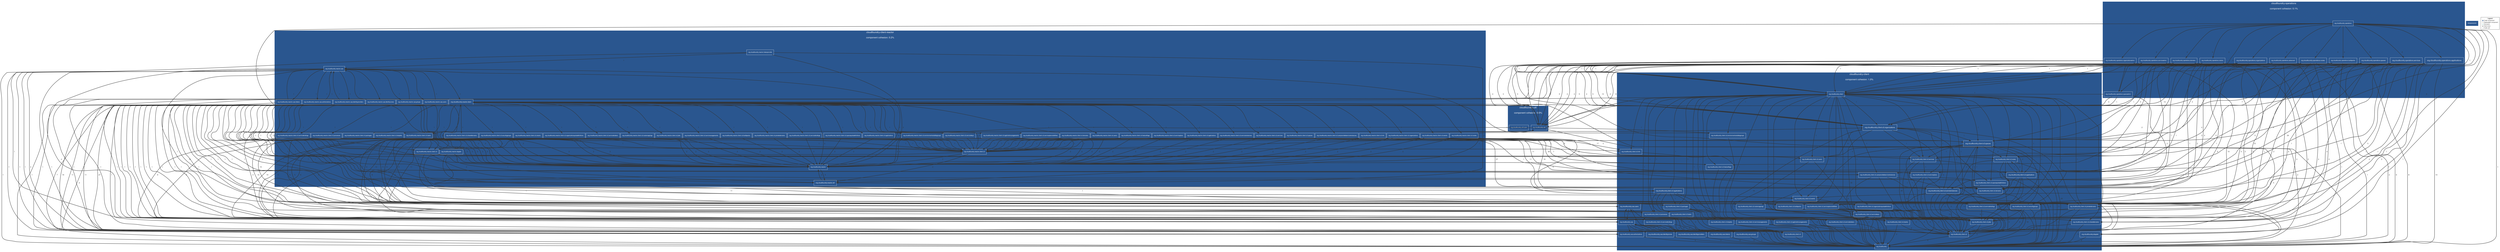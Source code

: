 digraph "Graph" {
compound=true
rankdir=TD
subgraph "cluster-org.cloudfoundry:cloudfoundry-client" {
style="filled"
color="#2A568F"
fontname="Helvetica Neue"
fontsize="16"
fontcolor="#FFFFFF"
label="cloudfoundry-client

component cohesion: 1.0%"
"org.cloudfoundry.uaa.users@org.cloudfoundry:cloudfoundry-client" [ shape="box" style="filled" fillcolor="#2A568F" penwidth="1" color="#FFFFFF" fontname="Helvetica Neue" fontcolor="#FFFFFF" fontsize="11" margin="0.176" label="org.cloudfoundry.uaa.users" ]
"org.cloudfoundry.client.v2.securitygroups@org.cloudfoundry:cloudfoundry-client" [ shape="box" style="filled" fillcolor="#2A568F" penwidth="1" color="#FFFFFF" fontname="Helvetica Neue" fontcolor="#FFFFFF" fontsize="10" margin="0.16" label="org.cloudfoundry.client.v2.securitygroups" ]
"org.cloudfoundry.client.v2.shareddomains@org.cloudfoundry:cloudfoundry-client" [ shape="box" style="filled" fillcolor="#2A568F" penwidth="1" color="#FFFFFF" fontname="Helvetica Neue" fontcolor="#FFFFFF" fontsize="10" margin="0.16" label="org.cloudfoundry.client.v2.shareddomains" ]
"org.cloudfoundry.uaa.authorizations@org.cloudfoundry:cloudfoundry-client" [ shape="box" style="filled" fillcolor="#2A568F" penwidth="1" color="#FFFFFF" fontname="Helvetica Neue" fontcolor="#FFFFFF" fontsize="10" margin="0.16" label="org.cloudfoundry.uaa.authorizations" ]
"org.cloudfoundry.client.v2@org.cloudfoundry:cloudfoundry-client" [ shape="box" style="filled" fillcolor="#2A568F" penwidth="1" color="#FFFFFF" fontname="Helvetica Neue" fontcolor="#FFFFFF" fontsize="10" margin="0.16" label="org.cloudfoundry.client.v2" ]
"org.cloudfoundry.client.v2.servicekeys@org.cloudfoundry:cloudfoundry-client" [ shape="box" style="filled" fillcolor="#2A568F" penwidth="1" color="#FFFFFF" fontname="Helvetica Neue" fontcolor="#FFFFFF" fontsize="10" margin="0.16" label="org.cloudfoundry.client.v2.servicekeys" ]
"org.cloudfoundry.client.v2.spacequotadefinitions@org.cloudfoundry:cloudfoundry-client" [ shape="box" style="filled" fillcolor="#2A568F" penwidth="1" color="#FFFFFF" fontname="Helvetica Neue" fontcolor="#FFFFFF" fontsize="10" margin="0.16" label="org.cloudfoundry.client.v2.spacequotadefinitions" ]
"org.cloudfoundry.doppler@org.cloudfoundry:cloudfoundry-client" [ shape="box" style="filled" fillcolor="#2A568F" penwidth="1" color="#FFFFFF" fontname="Helvetica Neue" fontcolor="#FFFFFF" fontsize="11" margin="0.176" label="org.cloudfoundry.doppler" ]
"org.cloudfoundry.client.v2.environmentvariablegroups@org.cloudfoundry:cloudfoundry-client" [ shape="box" style="filled" fillcolor="#2A568F" penwidth="1" color="#FFFFFF" fontname="Helvetica Neue" fontcolor="#FFFFFF" fontsize="10" margin="0.16" label="org.cloudfoundry.client.v2.environmentvariablegroups" ]
"org.cloudfoundry.client.v2.spaces@org.cloudfoundry:cloudfoundry-client" [ shape="box" style="filled" fillcolor="#2A568F" penwidth="1" color="#FFFFFF" fontname="Helvetica Neue" fontcolor="#FFFFFF" fontsize="12" margin="0.192" label="org.cloudfoundry.client.v2.spaces" ]
"org.cloudfoundry.client.v2.serviceplans@org.cloudfoundry:cloudfoundry-client" [ shape="box" style="filled" fillcolor="#2A568F" penwidth="1" color="#FFFFFF" fontname="Helvetica Neue" fontcolor="#FFFFFF" fontsize="10" margin="0.16" label="org.cloudfoundry.client.v2.serviceplans" ]
"org.cloudfoundry.client.v2.services@org.cloudfoundry:cloudfoundry-client" [ shape="box" style="filled" fillcolor="#2A568F" penwidth="1" color="#FFFFFF" fontname="Helvetica Neue" fontcolor="#FFFFFF" fontsize="10" margin="0.16" label="org.cloudfoundry.client.v2.services" ]
"org.cloudfoundry.client.v2.organizationquotadefinitions@org.cloudfoundry:cloudfoundry-client" [ shape="box" style="filled" fillcolor="#2A568F" penwidth="1" color="#FFFFFF" fontname="Helvetica Neue" fontcolor="#FFFFFF" fontsize="10" margin="0.16" label="org.cloudfoundry.client.v2.organizationquotadefinitions" ]
"org.cloudfoundry.client@org.cloudfoundry:cloudfoundry-client" [ shape="box" style="filled" fillcolor="#2A568F" penwidth="1" color="#FFFFFF" fontname="Helvetica Neue" fontcolor="#FFFFFF" fontsize="10" margin="0.16" label="org.cloudfoundry.client" ]
"org.cloudfoundry.client.v2.servicebindings@org.cloudfoundry:cloudfoundry-client" [ shape="box" style="filled" fillcolor="#2A568F" penwidth="1" color="#FFFFFF" fontname="Helvetica Neue" fontcolor="#FFFFFF" fontsize="10" margin="0.16" label="org.cloudfoundry.client.v2.servicebindings" ]
"org.cloudfoundry.client.v2.applicationusageevents@org.cloudfoundry:cloudfoundry-client" [ shape="box" style="filled" fillcolor="#2A568F" penwidth="1" color="#FFFFFF" fontname="Helvetica Neue" fontcolor="#FFFFFF" fontsize="10" margin="0.16" label="org.cloudfoundry.client.v2.applicationusageevents" ]
"org.cloudfoundry.client.v2.users@org.cloudfoundry:cloudfoundry-client" [ shape="box" style="filled" fillcolor="#2A568F" penwidth="1" color="#FFFFFF" fontname="Helvetica Neue" fontcolor="#FFFFFF" fontsize="10" margin="0.16" label="org.cloudfoundry.client.v2.users" ]
"org.cloudfoundry.uaa@org.cloudfoundry:cloudfoundry-client" [ shape="box" style="filled" fillcolor="#2A568F" penwidth="1" color="#FFFFFF" fontname="Helvetica Neue" fontcolor="#FFFFFF" fontsize="10" margin="0.16" label="org.cloudfoundry.uaa" ]
"org.cloudfoundry.client.v3@org.cloudfoundry:cloudfoundry-client" [ shape="box" style="filled" fillcolor="#2A568F" penwidth="1" color="#FFFFFF" fontname="Helvetica Neue" fontcolor="#FFFFFF" fontsize="10" margin="0.16" label="org.cloudfoundry.client.v3" ]
"org.cloudfoundry.client.v2.userprovidedserviceinstances@org.cloudfoundry:cloudfoundry-client" [ shape="box" style="filled" fillcolor="#2A568F" penwidth="1" color="#FFFFFF" fontname="Helvetica Neue" fontcolor="#FFFFFF" fontsize="10" margin="0.16" label="org.cloudfoundry.client.v2.userprovidedserviceinstances" ]
"org.cloudfoundry.client.v2.servicebrokers@org.cloudfoundry:cloudfoundry-client" [ shape="box" style="filled" fillcolor="#2A568F" penwidth="1" color="#FFFFFF" fontname="Helvetica Neue" fontcolor="#FFFFFF" fontsize="10" margin="0.16" label="org.cloudfoundry.client.v2.servicebrokers" ]
"org.cloudfoundry.client.v3.tasks@org.cloudfoundry:cloudfoundry-client" [ shape="box" style="filled" fillcolor="#2A568F" penwidth="1" color="#FFFFFF" fontname="Helvetica Neue" fontcolor="#FFFFFF" fontsize="10" margin="0.16" label="org.cloudfoundry.client.v3.tasks" ]
"org.cloudfoundry.client.v2.info@org.cloudfoundry:cloudfoundry-client" [ shape="box" style="filled" fillcolor="#2A568F" penwidth="1" color="#FFFFFF" fontname="Helvetica Neue" fontcolor="#FFFFFF" fontsize="10" margin="0.16" label="org.cloudfoundry.client.v2.info" ]
"org.cloudfoundry.client.v3.applications@org.cloudfoundry:cloudfoundry-client" [ shape="box" style="filled" fillcolor="#2A568F" penwidth="1" color="#FFFFFF" fontname="Helvetica Neue" fontcolor="#FFFFFF" fontsize="11" margin="0.176" label="org.cloudfoundry.client.v3.applications" ]
"org.cloudfoundry@org.cloudfoundry:cloudfoundry-client" [ shape="box" style="filled" fillcolor="#2A568F" penwidth="1" color="#FFFFFF" fontname="Helvetica Neue" fontcolor="#FFFFFF" fontsize="10" margin="0.16" label="org.cloudfoundry" ]
"org.cloudfoundry.client.v2.serviceplanvisibilities@org.cloudfoundry:cloudfoundry-client" [ shape="box" style="filled" fillcolor="#2A568F" penwidth="1" color="#FFFFFF" fontname="Helvetica Neue" fontcolor="#FFFFFF" fontsize="10" margin="0.16" label="org.cloudfoundry.client.v2.serviceplanvisibilities" ]
"org.cloudfoundry.client.v3.processes@org.cloudfoundry:cloudfoundry-client" [ shape="box" style="filled" fillcolor="#2A568F" penwidth="1" color="#FFFFFF" fontname="Helvetica Neue" fontcolor="#FFFFFF" fontsize="10" margin="0.16" label="org.cloudfoundry.client.v3.processes" ]
"org.cloudfoundry.uaa.identityproviders@org.cloudfoundry:cloudfoundry-client" [ shape="box" style="filled" fillcolor="#2A568F" penwidth="1" color="#FFFFFF" fontname="Helvetica Neue" fontcolor="#FFFFFF" fontsize="11" margin="0.176" label="org.cloudfoundry.uaa.identityproviders" ]
"org.cloudfoundry.uaa.tokens@org.cloudfoundry:cloudfoundry-client" [ shape="box" style="filled" fillcolor="#2A568F" penwidth="1" color="#FFFFFF" fontname="Helvetica Neue" fontcolor="#FFFFFF" fontsize="11" margin="0.176" label="org.cloudfoundry.uaa.tokens" ]
"org.cloudfoundry.client.v2.domains@org.cloudfoundry:cloudfoundry-client" [ shape="box" style="filled" fillcolor="#2A568F" penwidth="1" color="#FFFFFF" fontname="Helvetica Neue" fontcolor="#FFFFFF" fontsize="10" margin="0.16" label="org.cloudfoundry.client.v2.domains" ]
"org.cloudfoundry.client.v2.privatedomains@org.cloudfoundry:cloudfoundry-client" [ shape="box" style="filled" fillcolor="#2A568F" penwidth="1" color="#FFFFFF" fontname="Helvetica Neue" fontcolor="#FFFFFF" fontsize="10" margin="0.16" label="org.cloudfoundry.client.v2.privatedomains" ]
"org.cloudfoundry.client.v2.featureflags@org.cloudfoundry:cloudfoundry-client" [ shape="box" style="filled" fillcolor="#2A568F" penwidth="1" color="#FFFFFF" fontname="Helvetica Neue" fontcolor="#FFFFFF" fontsize="10" margin="0.16" label="org.cloudfoundry.client.v2.featureflags" ]
"org.cloudfoundry.client.v2.serviceinstances@org.cloudfoundry:cloudfoundry-client" [ shape="box" style="filled" fillcolor="#2A568F" penwidth="1" color="#FFFFFF" fontname="Helvetica Neue" fontcolor="#FFFFFF" fontsize="11" margin="0.176" label="org.cloudfoundry.client.v2.serviceinstances" ]
"org.cloudfoundry.uaa.groups@org.cloudfoundry:cloudfoundry-client" [ shape="box" style="filled" fillcolor="#2A568F" penwidth="1" color="#FFFFFF" fontname="Helvetica Neue" fontcolor="#FFFFFF" fontsize="11" margin="0.176" label="org.cloudfoundry.uaa.groups" ]
"org.cloudfoundry.client.v2.routes@org.cloudfoundry:cloudfoundry-client" [ shape="box" style="filled" fillcolor="#2A568F" penwidth="1" color="#FFFFFF" fontname="Helvetica Neue" fontcolor="#FFFFFF" fontsize="10" margin="0.16" label="org.cloudfoundry.client.v2.routes" ]
"org.cloudfoundry.client.v2.routemappings@org.cloudfoundry:cloudfoundry-client" [ shape="box" style="filled" fillcolor="#2A568F" penwidth="1" color="#FFFFFF" fontname="Helvetica Neue" fontcolor="#FFFFFF" fontsize="10" margin="0.16" label="org.cloudfoundry.client.v2.routemappings" ]
"org.cloudfoundry.client.v2.organizations@org.cloudfoundry:cloudfoundry-client" [ shape="box" style="filled" fillcolor="#2A568F" penwidth="1" color="#FFFFFF" fontname="Helvetica Neue" fontcolor="#FFFFFF" fontsize="12" margin="0.192" label="org.cloudfoundry.client.v2.organizations" ]
"org.cloudfoundry.client.v3.servicebindings@org.cloudfoundry:cloudfoundry-client" [ shape="box" style="filled" fillcolor="#2A568F" penwidth="1" color="#FFFFFF" fontname="Helvetica Neue" fontcolor="#FFFFFF" fontsize="10" margin="0.16" label="org.cloudfoundry.client.v3.servicebindings" ]
"org.cloudfoundry.client.v2.applications@org.cloudfoundry:cloudfoundry-client" [ shape="box" style="filled" fillcolor="#2A568F" penwidth="1" color="#FFFFFF" fontname="Helvetica Neue" fontcolor="#FFFFFF" fontsize="11" margin="0.176" label="org.cloudfoundry.client.v2.applications" ]
"org.cloudfoundry.client.v3.packages@org.cloudfoundry:cloudfoundry-client" [ shape="box" style="filled" fillcolor="#2A568F" penwidth="1" color="#FFFFFF" fontname="Helvetica Neue" fontcolor="#FFFFFF" fontsize="10" margin="0.16" label="org.cloudfoundry.client.v3.packages" ]
"org.cloudfoundry.client.v2.buildpacks@org.cloudfoundry:cloudfoundry-client" [ shape="box" style="filled" fillcolor="#2A568F" penwidth="1" color="#FFFFFF" fontname="Helvetica Neue" fontcolor="#FFFFFF" fontsize="10" margin="0.16" label="org.cloudfoundry.client.v2.buildpacks" ]
"org.cloudfoundry.client.v2.serviceusageevents@org.cloudfoundry:cloudfoundry-client" [ shape="box" style="filled" fillcolor="#2A568F" penwidth="1" color="#FFFFFF" fontname="Helvetica Neue" fontcolor="#FFFFFF" fontsize="10" margin="0.16" label="org.cloudfoundry.client.v2.serviceusageevents" ]
"org.cloudfoundry.client.v2.stacks@org.cloudfoundry:cloudfoundry-client" [ shape="box" style="filled" fillcolor="#2A568F" penwidth="1" color="#FFFFFF" fontname="Helvetica Neue" fontcolor="#FFFFFF" fontsize="10" margin="0.16" label="org.cloudfoundry.client.v2.stacks" ]
"org.cloudfoundry.client.v2.events@org.cloudfoundry:cloudfoundry-client" [ shape="box" style="filled" fillcolor="#2A568F" penwidth="1" color="#FFFFFF" fontname="Helvetica Neue" fontcolor="#FFFFFF" fontsize="10" margin="0.16" label="org.cloudfoundry.client.v2.events" ]
"org.cloudfoundry.client.v3.droplets@org.cloudfoundry:cloudfoundry-client" [ shape="box" style="filled" fillcolor="#2A568F" penwidth="1" color="#FFFFFF" fontname="Helvetica Neue" fontcolor="#FFFFFF" fontsize="10" margin="0.16" label="org.cloudfoundry.client.v3.droplets" ]
"org.cloudfoundry.uaa.identityzones@org.cloudfoundry:cloudfoundry-client" [ shape="box" style="filled" fillcolor="#2A568F" penwidth="1" color="#FFFFFF" fontname="Helvetica Neue" fontcolor="#FFFFFF" fontsize="11" margin="0.176" label="org.cloudfoundry.uaa.identityzones" ]
"org.cloudfoundry.client.v2.jobs@org.cloudfoundry:cloudfoundry-client" [ shape="box" style="filled" fillcolor="#2A568F" penwidth="1" color="#FFFFFF" fontname="Helvetica Neue" fontcolor="#FFFFFF" fontsize="10" margin="0.16" label="org.cloudfoundry.client.v2.jobs" ]
}
subgraph "cluster-org.cloudfoundry:cloudfoundry-operations" {
style="filled"
color="#2A568F"
fontname="Helvetica Neue"
fontsize="16"
fontcolor="#FFFFFF"
label="cloudfoundry-operations

component cohesion: 0.1%"
"org.cloudfoundry.operations.routes@org.cloudfoundry:cloudfoundry-operations" [ shape="box" style="filled" fillcolor="#2A568F" penwidth="1" color="#FFFFFF" fontname="Helvetica Neue" fontcolor="#FFFFFF" fontsize="11" margin="0.176" label="org.cloudfoundry.operations.routes" ]
"org.cloudfoundry.operations.stacks@org.cloudfoundry:cloudfoundry-operations" [ shape="box" style="filled" fillcolor="#2A568F" penwidth="1" color="#FFFFFF" fontname="Helvetica Neue" fontcolor="#FFFFFF" fontsize="10" margin="0.16" label="org.cloudfoundry.operations.stacks" ]
"org.cloudfoundry.operations.organizations@org.cloudfoundry:cloudfoundry-operations" [ shape="box" style="filled" fillcolor="#2A568F" penwidth="1" color="#FFFFFF" fontname="Helvetica Neue" fontcolor="#FFFFFF" fontsize="11" margin="0.176" label="org.cloudfoundry.operations.organizations" ]
"org.cloudfoundry.operations.domains@org.cloudfoundry:cloudfoundry-operations" [ shape="box" style="filled" fillcolor="#2A568F" penwidth="1" color="#FFFFFF" fontname="Helvetica Neue" fontcolor="#FFFFFF" fontsize="10" margin="0.16" label="org.cloudfoundry.operations.domains" ]
"org.cloudfoundry.operations.serviceadmin@org.cloudfoundry:cloudfoundry-operations" [ shape="box" style="filled" fillcolor="#2A568F" penwidth="1" color="#FFFFFF" fontname="Helvetica Neue" fontcolor="#FFFFFF" fontsize="10" margin="0.16" label="org.cloudfoundry.operations.serviceadmin" ]
"org.cloudfoundry.operations.organizationadmin@org.cloudfoundry:cloudfoundry-operations" [ shape="box" style="filled" fillcolor="#2A568F" penwidth="1" color="#FFFFFF" fontname="Helvetica Neue" fontcolor="#FFFFFF" fontsize="10" margin="0.16" label="org.cloudfoundry.operations.organizationadmin" ]
"org.cloudfoundry.operations.advanced@org.cloudfoundry:cloudfoundry-operations" [ shape="box" style="filled" fillcolor="#2A568F" penwidth="1" color="#FFFFFF" fontname="Helvetica Neue" fontcolor="#FFFFFF" fontsize="10" margin="0.16" label="org.cloudfoundry.operations.advanced" ]
"org.cloudfoundry.operations.buildpacks@org.cloudfoundry:cloudfoundry-operations" [ shape="box" style="filled" fillcolor="#2A568F" penwidth="1" color="#FFFFFF" fontname="Helvetica Neue" fontcolor="#FFFFFF" fontsize="10" margin="0.16" label="org.cloudfoundry.operations.buildpacks" ]
"org.cloudfoundry.operations@org.cloudfoundry:cloudfoundry-operations" [ shape="box" style="filled" fillcolor="#2A568F" penwidth="1" color="#FFFFFF" fontname="Helvetica Neue" fontcolor="#FFFFFF" fontsize="10" margin="0.16" label="org.cloudfoundry.operations" ]
"org.cloudfoundry.operations.spaceadmin@org.cloudfoundry:cloudfoundry-operations" [ shape="box" style="filled" fillcolor="#2A568F" penwidth="1" color="#FFFFFF" fontname="Helvetica Neue" fontcolor="#FFFFFF" fontsize="10" margin="0.16" label="org.cloudfoundry.operations.spaceadmin" ]
"org.cloudfoundry.operations.applications@org.cloudfoundry:cloudfoundry-operations" [ shape="box" style="filled" fillcolor="#2A568F" penwidth="1" color="#FFFFFF" fontname="Helvetica Neue" fontcolor="#FFFFFF" fontsize="13" margin="0.20800000000000002" label="org.cloudfoundry.operations.applications" ]
"org.cloudfoundry.operations.spaces@org.cloudfoundry:cloudfoundry-operations" [ shape="box" style="filled" fillcolor="#2A568F" penwidth="1" color="#FFFFFF" fontname="Helvetica Neue" fontcolor="#FFFFFF" fontsize="11" margin="0.176" label="org.cloudfoundry.operations.spaces" ]
"org.cloudfoundry.operations.services@org.cloudfoundry:cloudfoundry-operations" [ shape="box" style="filled" fillcolor="#2A568F" penwidth="1" color="#FFFFFF" fontname="Helvetica Neue" fontcolor="#FFFFFF" fontsize="12" margin="0.192" label="org.cloudfoundry.operations.services" ]
}
subgraph "cluster-org.cloudfoundry:cloudfoundry-util" {
style="filled"
color="#2A568F"
fontname="Helvetica Neue"
fontsize="16"
fontcolor="#FFFFFF"
label="cloudfoundry-util

component cohesion: 0.0%"
"org.cloudfoundry.util@org.cloudfoundry:cloudfoundry-util" [ shape="box" style="filled" fillcolor="#2A568F" penwidth="1" color="#FFFFFF" fontname="Helvetica Neue" fontcolor="#FFFFFF" fontsize="10" margin="0.16" label="org.cloudfoundry.util" ]
"org.cloudfoundry.util.tuple@org.cloudfoundry:cloudfoundry-util" [ shape="box" style="filled" fillcolor="#2A568F" penwidth="1" color="#FFFFFF" fontname="Helvetica Neue" fontcolor="#FFFFFF" fontsize="10" margin="0.16" label="org.cloudfoundry.util.tuple" ]
}
"REMAINDER@NOT_DEPLOYED" [ shape="box" style="filled" fillcolor="#2A568F" penwidth="1" color="#FFFFFF" fontname="Helvetica Neue" fontcolor="#FFFFFF" fontsize="10" margin="0.16" label="REMAINDER" ]
subgraph "cluster-org.cloudfoundry:cloudfoundry-client-reactor" {
style="filled"
color="#2A568F"
fontname="Helvetica Neue"
fontsize="16"
fontcolor="#FFFFFF"
label="cloudfoundry-client-reactor

component cohesion: 0.2%"
"org.cloudfoundry.reactor.uaa@org.cloudfoundry:cloudfoundry-client-reactor" [ shape="box" style="filled" fillcolor="#2A568F" penwidth="1" color="#FFFFFF" fontname="Helvetica Neue" fontcolor="#FFFFFF" fontsize="10" margin="0.16" label="org.cloudfoundry.reactor.uaa" ]
"org.cloudfoundry.reactor.uaa.tokens@org.cloudfoundry:cloudfoundry-client-reactor" [ shape="box" style="filled" fillcolor="#2A568F" penwidth="1" color="#FFFFFF" fontname="Helvetica Neue" fontcolor="#FFFFFF" fontsize="10" margin="0.16" label="org.cloudfoundry.reactor.uaa.tokens" ]
"org.cloudfoundry.reactor.client.v2.userprovidedserviceinstances@org.cloudfoundry:cloudfoundry-client-reactor" [ shape="box" style="filled" fillcolor="#2A568F" penwidth="1" color="#FFFFFF" fontname="Helvetica Neue" fontcolor="#FFFFFF" fontsize="10" margin="0.16" label="org.cloudfoundry.reactor.client.v2.userprovidedserviceinstances" ]
"org.cloudfoundry.reactor.tokenprovider@org.cloudfoundry:cloudfoundry-client-reactor" [ shape="box" style="filled" fillcolor="#2A568F" penwidth="1" color="#FFFFFF" fontname="Helvetica Neue" fontcolor="#FFFFFF" fontsize="10" margin="0.16" label="org.cloudfoundry.reactor.tokenprovider" ]
"org.cloudfoundry.reactor.client.v2.organizations@org.cloudfoundry:cloudfoundry-client-reactor" [ shape="box" style="filled" fillcolor="#2A568F" penwidth="1" color="#FFFFFF" fontname="Helvetica Neue" fontcolor="#FFFFFF" fontsize="10" margin="0.16" label="org.cloudfoundry.reactor.client.v2.organizations" ]
"org.cloudfoundry.reactor.uaa.authorizations@org.cloudfoundry:cloudfoundry-client-reactor" [ shape="box" style="filled" fillcolor="#2A568F" penwidth="1" color="#FFFFFF" fontname="Helvetica Neue" fontcolor="#FFFFFF" fontsize="10" margin="0.16" label="org.cloudfoundry.reactor.uaa.authorizations" ]
"org.cloudfoundry.reactor.client.v2.environmentvariablegroups@org.cloudfoundry:cloudfoundry-client-reactor" [ shape="box" style="filled" fillcolor="#2A568F" penwidth="1" color="#FFFFFF" fontname="Helvetica Neue" fontcolor="#FFFFFF" fontsize="10" margin="0.16" label="org.cloudfoundry.reactor.client.v2.environmentvariablegroups" ]
"org.cloudfoundry.reactor.client@org.cloudfoundry:cloudfoundry-client-reactor" [ shape="box" style="filled" fillcolor="#2A568F" penwidth="1" color="#FFFFFF" fontname="Helvetica Neue" fontcolor="#FFFFFF" fontsize="11" margin="0.176" label="org.cloudfoundry.reactor.client" ]
"org.cloudfoundry.reactor.client.v2.servicekeys@org.cloudfoundry:cloudfoundry-client-reactor" [ shape="box" style="filled" fillcolor="#2A568F" penwidth="1" color="#FFFFFF" fontname="Helvetica Neue" fontcolor="#FFFFFF" fontsize="10" margin="0.16" label="org.cloudfoundry.reactor.client.v2.servicekeys" ]
"org.cloudfoundry.reactor.client.v2.routes@org.cloudfoundry:cloudfoundry-client-reactor" [ shape="box" style="filled" fillcolor="#2A568F" penwidth="1" color="#FFFFFF" fontname="Helvetica Neue" fontcolor="#FFFFFF" fontsize="10" margin="0.16" label="org.cloudfoundry.reactor.client.v2.routes" ]
"org.cloudfoundry.reactor.client.v2.stacks@org.cloudfoundry:cloudfoundry-client-reactor" [ shape="box" style="filled" fillcolor="#2A568F" penwidth="1" color="#FFFFFF" fontname="Helvetica Neue" fontcolor="#FFFFFF" fontsize="10" margin="0.16" label="org.cloudfoundry.reactor.client.v2.stacks" ]
"org.cloudfoundry.reactor.uaa.identityproviders@org.cloudfoundry:cloudfoundry-client-reactor" [ shape="box" style="filled" fillcolor="#2A568F" penwidth="1" color="#FFFFFF" fontname="Helvetica Neue" fontcolor="#FFFFFF" fontsize="10" margin="0.16" label="org.cloudfoundry.reactor.uaa.identityproviders" ]
"org.cloudfoundry.reactor.util@org.cloudfoundry:cloudfoundry-client-reactor" [ shape="box" style="filled" fillcolor="#2A568F" penwidth="1" color="#FFFFFF" fontname="Helvetica Neue" fontcolor="#FFFFFF" fontsize="11" margin="0.176" label="org.cloudfoundry.reactor.util" ]
"org.cloudfoundry.reactor.client.v2.info@org.cloudfoundry:cloudfoundry-client-reactor" [ shape="box" style="filled" fillcolor="#2A568F" penwidth="1" color="#FFFFFF" fontname="Helvetica Neue" fontcolor="#FFFFFF" fontsize="10" margin="0.16" label="org.cloudfoundry.reactor.client.v2.info" ]
"org.cloudfoundry.reactor.client.v2.routemappings@org.cloudfoundry:cloudfoundry-client-reactor" [ shape="box" style="filled" fillcolor="#2A568F" penwidth="1" color="#FFFFFF" fontname="Helvetica Neue" fontcolor="#FFFFFF" fontsize="10" margin="0.16" label="org.cloudfoundry.reactor.client.v2.routemappings" ]
"org.cloudfoundry.reactor.client.v2.securitygroups@org.cloudfoundry:cloudfoundry-client-reactor" [ shape="box" style="filled" fillcolor="#2A568F" penwidth="1" color="#FFFFFF" fontname="Helvetica Neue" fontcolor="#FFFFFF" fontsize="10" margin="0.16" label="org.cloudfoundry.reactor.client.v2.securitygroups" ]
"org.cloudfoundry.reactor.client.v2.events@org.cloudfoundry:cloudfoundry-client-reactor" [ shape="box" style="filled" fillcolor="#2A568F" penwidth="1" color="#FFFFFF" fontname="Helvetica Neue" fontcolor="#FFFFFF" fontsize="10" margin="0.16" label="org.cloudfoundry.reactor.client.v2.events" ]
"org.cloudfoundry.reactor.client.v3.processes@org.cloudfoundry:cloudfoundry-client-reactor" [ shape="box" style="filled" fillcolor="#2A568F" penwidth="1" color="#FFFFFF" fontname="Helvetica Neue" fontcolor="#FFFFFF" fontsize="10" margin="0.16" label="org.cloudfoundry.reactor.client.v3.processes" ]
"org.cloudfoundry.reactor.uaa.users@org.cloudfoundry:cloudfoundry-client-reactor" [ shape="box" style="filled" fillcolor="#2A568F" penwidth="1" color="#FFFFFF" fontname="Helvetica Neue" fontcolor="#FFFFFF" fontsize="10" margin="0.16" label="org.cloudfoundry.reactor.uaa.users" ]
"org.cloudfoundry.reactor.client.v2.services@org.cloudfoundry:cloudfoundry-client-reactor" [ shape="box" style="filled" fillcolor="#2A568F" penwidth="1" color="#FFFFFF" fontname="Helvetica Neue" fontcolor="#FFFFFF" fontsize="10" margin="0.16" label="org.cloudfoundry.reactor.client.v2.services" ]
"org.cloudfoundry.reactor.client.v2.servicebrokers@org.cloudfoundry:cloudfoundry-client-reactor" [ shape="box" style="filled" fillcolor="#2A568F" penwidth="1" color="#FFFFFF" fontname="Helvetica Neue" fontcolor="#FFFFFF" fontsize="10" margin="0.16" label="org.cloudfoundry.reactor.client.v2.servicebrokers" ]
"org.cloudfoundry.reactor.client.v2.domains@org.cloudfoundry:cloudfoundry-client-reactor" [ shape="box" style="filled" fillcolor="#2A568F" penwidth="1" color="#FFFFFF" fontname="Helvetica Neue" fontcolor="#FFFFFF" fontsize="10" margin="0.16" label="org.cloudfoundry.reactor.client.v2.domains" ]
"org.cloudfoundry.reactor.client.v2.users@org.cloudfoundry:cloudfoundry-client-reactor" [ shape="box" style="filled" fillcolor="#2A568F" penwidth="1" color="#FFFFFF" fontname="Helvetica Neue" fontcolor="#FFFFFF" fontsize="10" margin="0.16" label="org.cloudfoundry.reactor.client.v2.users" ]
"org.cloudfoundry.reactor.client.v3.tasks@org.cloudfoundry:cloudfoundry-client-reactor" [ shape="box" style="filled" fillcolor="#2A568F" penwidth="1" color="#FFFFFF" fontname="Helvetica Neue" fontcolor="#FFFFFF" fontsize="10" margin="0.16" label="org.cloudfoundry.reactor.client.v3.tasks" ]
"org.cloudfoundry.reactor.doppler@org.cloudfoundry:cloudfoundry-client-reactor" [ shape="box" style="filled" fillcolor="#2A568F" penwidth="1" color="#FFFFFF" fontname="Helvetica Neue" fontcolor="#FFFFFF" fontsize="10" margin="0.16" label="org.cloudfoundry.reactor.doppler" ]
"org.cloudfoundry.reactor.client.v2.shareddomains@org.cloudfoundry:cloudfoundry-client-reactor" [ shape="box" style="filled" fillcolor="#2A568F" penwidth="1" color="#FFFFFF" fontname="Helvetica Neue" fontcolor="#FFFFFF" fontsize="10" margin="0.16" label="org.cloudfoundry.reactor.client.v2.shareddomains" ]
"org.cloudfoundry.reactor.client.v2.servicebindings@org.cloudfoundry:cloudfoundry-client-reactor" [ shape="box" style="filled" fillcolor="#2A568F" penwidth="1" color="#FFFFFF" fontname="Helvetica Neue" fontcolor="#FFFFFF" fontsize="10" margin="0.16" label="org.cloudfoundry.reactor.client.v2.servicebindings" ]
"org.cloudfoundry.reactor.uaa.groups@org.cloudfoundry:cloudfoundry-client-reactor" [ shape="box" style="filled" fillcolor="#2A568F" penwidth="1" color="#FFFFFF" fontname="Helvetica Neue" fontcolor="#FFFFFF" fontsize="10" margin="0.16" label="org.cloudfoundry.reactor.uaa.groups" ]
"org.cloudfoundry.reactor.client.v2.buildpacks@org.cloudfoundry:cloudfoundry-client-reactor" [ shape="box" style="filled" fillcolor="#2A568F" penwidth="1" color="#FFFFFF" fontname="Helvetica Neue" fontcolor="#FFFFFF" fontsize="10" margin="0.16" label="org.cloudfoundry.reactor.client.v2.buildpacks" ]
"org.cloudfoundry.reactor.client.v3.packages@org.cloudfoundry:cloudfoundry-client-reactor" [ shape="box" style="filled" fillcolor="#2A568F" penwidth="1" color="#FFFFFF" fontname="Helvetica Neue" fontcolor="#FFFFFF" fontsize="10" margin="0.16" label="org.cloudfoundry.reactor.client.v3.packages" ]
"org.cloudfoundry.reactor.client.v2.applicationusageevents@org.cloudfoundry:cloudfoundry-client-reactor" [ shape="box" style="filled" fillcolor="#2A568F" penwidth="1" color="#FFFFFF" fontname="Helvetica Neue" fontcolor="#FFFFFF" fontsize="10" margin="0.16" label="org.cloudfoundry.reactor.client.v2.applicationusageevents" ]
"org.cloudfoundry.reactor.client.v2@org.cloudfoundry:cloudfoundry-client-reactor" [ shape="box" style="filled" fillcolor="#2A568F" penwidth="1" color="#FFFFFF" fontname="Helvetica Neue" fontcolor="#FFFFFF" fontsize="10" margin="0.16" label="org.cloudfoundry.reactor.client.v2" ]
"org.cloudfoundry.reactor.client.v2.featureflags@org.cloudfoundry:cloudfoundry-client-reactor" [ shape="box" style="filled" fillcolor="#2A568F" penwidth="1" color="#FFFFFF" fontname="Helvetica Neue" fontcolor="#FFFFFF" fontsize="10" margin="0.16" label="org.cloudfoundry.reactor.client.v2.featureflags" ]
"org.cloudfoundry.reactor.client.v2.serviceplans@org.cloudfoundry:cloudfoundry-client-reactor" [ shape="box" style="filled" fillcolor="#2A568F" penwidth="1" color="#FFFFFF" fontname="Helvetica Neue" fontcolor="#FFFFFF" fontsize="10" margin="0.16" label="org.cloudfoundry.reactor.client.v2.serviceplans" ]
"org.cloudfoundry.reactor.client.v2.jobs@org.cloudfoundry:cloudfoundry-client-reactor" [ shape="box" style="filled" fillcolor="#2A568F" penwidth="1" color="#FFFFFF" fontname="Helvetica Neue" fontcolor="#FFFFFF" fontsize="10" margin="0.16" label="org.cloudfoundry.reactor.client.v2.jobs" ]
"org.cloudfoundry.reactor@org.cloudfoundry:cloudfoundry-client-reactor" [ shape="box" style="filled" fillcolor="#2A568F" penwidth="1" color="#FFFFFF" fontname="Helvetica Neue" fontcolor="#FFFFFF" fontsize="10" margin="0.16" label="org.cloudfoundry.reactor" ]
"org.cloudfoundry.reactor.client.v2.organizationquotadefinitions@org.cloudfoundry:cloudfoundry-client-reactor" [ shape="box" style="filled" fillcolor="#2A568F" penwidth="1" color="#FFFFFF" fontname="Helvetica Neue" fontcolor="#FFFFFF" fontsize="10" margin="0.16" label="org.cloudfoundry.reactor.client.v2.organizationquotadefinitions" ]
"org.cloudfoundry.reactor.client.v2.applications@org.cloudfoundry:cloudfoundry-client-reactor" [ shape="box" style="filled" fillcolor="#2A568F" penwidth="1" color="#FFFFFF" fontname="Helvetica Neue" fontcolor="#FFFFFF" fontsize="10" margin="0.16" label="org.cloudfoundry.reactor.client.v2.applications" ]
"org.cloudfoundry.reactor.client.v2.serviceinstances@org.cloudfoundry:cloudfoundry-client-reactor" [ shape="box" style="filled" fillcolor="#2A568F" penwidth="1" color="#FFFFFF" fontname="Helvetica Neue" fontcolor="#FFFFFF" fontsize="10" margin="0.16" label="org.cloudfoundry.reactor.client.v2.serviceinstances" ]
"org.cloudfoundry.reactor.client.v3.servicebindings@org.cloudfoundry:cloudfoundry-client-reactor" [ shape="box" style="filled" fillcolor="#2A568F" penwidth="1" color="#FFFFFF" fontname="Helvetica Neue" fontcolor="#FFFFFF" fontsize="10" margin="0.16" label="org.cloudfoundry.reactor.client.v3.servicebindings" ]
"org.cloudfoundry.reactor.client.v2.spacequotadefinitions@org.cloudfoundry:cloudfoundry-client-reactor" [ shape="box" style="filled" fillcolor="#2A568F" penwidth="1" color="#FFFFFF" fontname="Helvetica Neue" fontcolor="#FFFFFF" fontsize="10" margin="0.16" label="org.cloudfoundry.reactor.client.v2.spacequotadefinitions" ]
"org.cloudfoundry.reactor.client.v2.privatedomains@org.cloudfoundry:cloudfoundry-client-reactor" [ shape="box" style="filled" fillcolor="#2A568F" penwidth="1" color="#FFFFFF" fontname="Helvetica Neue" fontcolor="#FFFFFF" fontsize="10" margin="0.16" label="org.cloudfoundry.reactor.client.v2.privatedomains" ]
"org.cloudfoundry.reactor.client.v2.serviceplanvisibilities@org.cloudfoundry:cloudfoundry-client-reactor" [ shape="box" style="filled" fillcolor="#2A568F" penwidth="1" color="#FFFFFF" fontname="Helvetica Neue" fontcolor="#FFFFFF" fontsize="10" margin="0.16" label="org.cloudfoundry.reactor.client.v2.serviceplanvisibilities" ]
"org.cloudfoundry.reactor.uaa.identityzones@org.cloudfoundry:cloudfoundry-client-reactor" [ shape="box" style="filled" fillcolor="#2A568F" penwidth="1" color="#FFFFFF" fontname="Helvetica Neue" fontcolor="#FFFFFF" fontsize="10" margin="0.16" label="org.cloudfoundry.reactor.uaa.identityzones" ]
"org.cloudfoundry.reactor.client.v2.serviceusageevents@org.cloudfoundry:cloudfoundry-client-reactor" [ shape="box" style="filled" fillcolor="#2A568F" penwidth="1" color="#FFFFFF" fontname="Helvetica Neue" fontcolor="#FFFFFF" fontsize="10" margin="0.16" label="org.cloudfoundry.reactor.client.v2.serviceusageevents" ]
"org.cloudfoundry.reactor.client.v3.applications@org.cloudfoundry:cloudfoundry-client-reactor" [ shape="box" style="filled" fillcolor="#2A568F" penwidth="1" color="#FFFFFF" fontname="Helvetica Neue" fontcolor="#FFFFFF" fontsize="10" margin="0.16" label="org.cloudfoundry.reactor.client.v3.applications" ]
"org.cloudfoundry.reactor.client.v3.droplets@org.cloudfoundry:cloudfoundry-client-reactor" [ shape="box" style="filled" fillcolor="#2A568F" penwidth="1" color="#FFFFFF" fontname="Helvetica Neue" fontcolor="#FFFFFF" fontsize="10" margin="0.16" label="org.cloudfoundry.reactor.client.v3.droplets" ]
"org.cloudfoundry.reactor.client.v2.spaces@org.cloudfoundry:cloudfoundry-client-reactor" [ shape="box" style="filled" fillcolor="#2A568F" penwidth="1" color="#FFFFFF" fontname="Helvetica Neue" fontcolor="#FFFFFF" fontsize="10" margin="0.16" label="org.cloudfoundry.reactor.client.v2.spaces" ]
"org.cloudfoundry.reactor.client.v3@org.cloudfoundry:cloudfoundry-client-reactor" [ shape="box" style="filled" fillcolor="#2A568F" penwidth="1" color="#FFFFFF" fontname="Helvetica Neue" fontcolor="#FFFFFF" fontsize="10" margin="0.16" label="org.cloudfoundry.reactor.client.v3" ]
}
"org.cloudfoundry.uaa.users@org.cloudfoundry:cloudfoundry-client" -> "org.cloudfoundry.uaa@org.cloudfoundry:cloudfoundry-client" [ penwidth="2" color="#323232" fontcolor="#323232" fontname="Helvetica Neue" fontsize="12" label="  7" ]
"org.cloudfoundry.uaa.users@org.cloudfoundry:cloudfoundry-client" -> "org.cloudfoundry@org.cloudfoundry:cloudfoundry-client" [ penwidth="2" color="#323232" fontcolor="#323232" fontname="Helvetica Neue" fontsize="12" label="  10" ]
"org.cloudfoundry.client.v2.securitygroups@org.cloudfoundry:cloudfoundry-client" -> "org.cloudfoundry.client.v2@org.cloudfoundry:cloudfoundry-client" [ penwidth="2" color="#323232" fontcolor="#323232" fontname="Helvetica Neue" fontsize="12" label="  8" ]
"org.cloudfoundry.client.v2.securitygroups@org.cloudfoundry:cloudfoundry-client" -> "org.cloudfoundry@org.cloudfoundry:cloudfoundry-client" [ penwidth="2" color="#323232" fontcolor="#323232" fontname="Helvetica Neue" fontsize="12" label="  6" ]
"org.cloudfoundry.client.v2.securitygroups@org.cloudfoundry:cloudfoundry-client" -> "org.cloudfoundry.client.v2.jobs@org.cloudfoundry:cloudfoundry-client" [ penwidth="2" color="#323232" fontcolor="#323232" fontname="Helvetica Neue" fontsize="12" label="  1" ]
"org.cloudfoundry.client.v2.shareddomains@org.cloudfoundry:cloudfoundry-client" -> "org.cloudfoundry.client.v2@org.cloudfoundry:cloudfoundry-client" [ penwidth="2" color="#323232" fontcolor="#323232" fontname="Helvetica Neue" fontsize="12" label="  4" ]
"org.cloudfoundry.client.v2.shareddomains@org.cloudfoundry:cloudfoundry-client" -> "org.cloudfoundry@org.cloudfoundry:cloudfoundry-client" [ penwidth="2" color="#323232" fontcolor="#323232" fontname="Helvetica Neue" fontsize="12" label="  3" ]
"org.cloudfoundry.uaa.authorizations@org.cloudfoundry:cloudfoundry-client" -> "org.cloudfoundry@org.cloudfoundry:cloudfoundry-client" [ penwidth="2" color="#323232" fontcolor="#323232" fontname="Helvetica Neue" fontsize="12" label="  4" ]
"org.cloudfoundry.client.v2@org.cloudfoundry:cloudfoundry-client" -> "org.cloudfoundry@org.cloudfoundry:cloudfoundry-client" [ penwidth="2" color="#323232" fontcolor="#323232" fontname="Helvetica Neue" fontsize="12" label="  5" ]
"org.cloudfoundry.client.v2.servicekeys@org.cloudfoundry:cloudfoundry-client" -> "org.cloudfoundry.client.v2@org.cloudfoundry:cloudfoundry-client" [ penwidth="2" color="#323232" fontcolor="#323232" fontname="Helvetica Neue" fontsize="12" label="  4" ]
"org.cloudfoundry.client.v2.servicekeys@org.cloudfoundry:cloudfoundry-client" -> "org.cloudfoundry@org.cloudfoundry:cloudfoundry-client" [ penwidth="2" color="#323232" fontcolor="#323232" fontname="Helvetica Neue" fontsize="12" label="  3" ]
"org.cloudfoundry.client.v2.spacequotadefinitions@org.cloudfoundry:cloudfoundry-client" -> "org.cloudfoundry.client.v2@org.cloudfoundry:cloudfoundry-client" [ penwidth="2" color="#323232" fontcolor="#323232" fontname="Helvetica Neue" fontsize="12" label="  3" ]
"org.cloudfoundry.client.v2.spacequotadefinitions@org.cloudfoundry:cloudfoundry-client" -> "org.cloudfoundry@org.cloudfoundry:cloudfoundry-client" [ penwidth="2" color="#323232" fontcolor="#323232" fontname="Helvetica Neue" fontsize="12" label="  1" ]
"org.cloudfoundry.doppler@org.cloudfoundry:cloudfoundry-client" -> "org.cloudfoundry@org.cloudfoundry:cloudfoundry-client" [ penwidth="2" color="#323232" fontcolor="#323232" fontname="Helvetica Neue" fontsize="12" label="  6" ]
"org.cloudfoundry.client.v2.environmentvariablegroups@org.cloudfoundry:cloudfoundry-client" -> "org.cloudfoundry@org.cloudfoundry:cloudfoundry-client" [ penwidth="2" color="#323232" fontcolor="#323232" fontname="Helvetica Neue" fontsize="12" label="  2" ]
"org.cloudfoundry.client.v2.spaces@org.cloudfoundry:cloudfoundry-client" -> "org.cloudfoundry.client.v2.securitygroups@org.cloudfoundry:cloudfoundry-client" [ penwidth="2" color="#323232" fontcolor="#323232" fontname="Helvetica Neue" fontsize="12" label="  1" ]
"org.cloudfoundry.client.v2.spaces@org.cloudfoundry:cloudfoundry-client" -> "org.cloudfoundry.client.v2@org.cloudfoundry:cloudfoundry-client" [ penwidth="2" color="#323232" fontcolor="#323232" fontname="Helvetica Neue" fontsize="12" label="  39" ]
"org.cloudfoundry.client.v2.spaces@org.cloudfoundry:cloudfoundry-client" -> "org.cloudfoundry.client.v2.services@org.cloudfoundry:cloudfoundry-client" [ penwidth="2" color="#323232" fontcolor="#323232" fontname="Helvetica Neue" fontsize="12" label="  1" ]
"org.cloudfoundry.client.v2.spaces@org.cloudfoundry:cloudfoundry-client" -> "org.cloudfoundry.client.v2.users@org.cloudfoundry:cloudfoundry-client" [ penwidth="2" color="#323232" fontcolor="#323232" fontname="Helvetica Neue" fontsize="12" label="  4" ]
"org.cloudfoundry.client.v2.spaces@org.cloudfoundry:cloudfoundry-client" -> "org.cloudfoundry@org.cloudfoundry:cloudfoundry-client" [ penwidth="2" color="#323232" fontcolor="#323232" fontname="Helvetica Neue" fontsize="12" label="  20" ]
"org.cloudfoundry.client.v2.spaces@org.cloudfoundry:cloudfoundry-client" -> "org.cloudfoundry.client.v2.domains@org.cloudfoundry:cloudfoundry-client" [ penwidth="2" color="#323232" fontcolor="#323232" fontname="Helvetica Neue" fontsize="12" label="  1" ]
"org.cloudfoundry.client.v2.spaces@org.cloudfoundry:cloudfoundry-client" -> "org.cloudfoundry.client.v2.serviceinstances@org.cloudfoundry:cloudfoundry-client" [ penwidth="2" color="#323232" fontcolor="#323232" fontname="Helvetica Neue" fontsize="12" label="  2" ]
"org.cloudfoundry.client.v2.spaces@org.cloudfoundry:cloudfoundry-client" -> "org.cloudfoundry.client.v2.routes@org.cloudfoundry:cloudfoundry-client" [ penwidth="2" color="#323232" fontcolor="#323232" fontname="Helvetica Neue" fontsize="12" label="  2" ]
"org.cloudfoundry.client.v2.spaces@org.cloudfoundry:cloudfoundry-client" -> "org.cloudfoundry.client.v2.applications@org.cloudfoundry:cloudfoundry-client" [ penwidth="2" color="#323232" fontcolor="#323232" fontname="Helvetica Neue" fontsize="12" label="  2" ]
"org.cloudfoundry.client.v2.spaces@org.cloudfoundry:cloudfoundry-client" -> "org.cloudfoundry.client.v2.events@org.cloudfoundry:cloudfoundry-client" [ penwidth="2" color="#323232" fontcolor="#323232" fontname="Helvetica Neue" fontsize="12" label="  1" ]
"org.cloudfoundry.client.v2.spaces@org.cloudfoundry:cloudfoundry-client" -> "org.cloudfoundry.client.v2.jobs@org.cloudfoundry:cloudfoundry-client" [ penwidth="2" color="#323232" fontcolor="#323232" fontname="Helvetica Neue" fontsize="12" label="  1" ]
"org.cloudfoundry.client.v2.serviceplans@org.cloudfoundry:cloudfoundry-client" -> "org.cloudfoundry.client.v2@org.cloudfoundry:cloudfoundry-client" [ penwidth="2" color="#323232" fontcolor="#323232" fontname="Helvetica Neue" fontsize="12" label="  8" ]
"org.cloudfoundry.client.v2.serviceplans@org.cloudfoundry:cloudfoundry-client" -> "org.cloudfoundry@org.cloudfoundry:cloudfoundry-client" [ penwidth="2" color="#323232" fontcolor="#323232" fontname="Helvetica Neue" fontsize="12" label="  6" ]
"org.cloudfoundry.client.v2.serviceplans@org.cloudfoundry:cloudfoundry-client" -> "org.cloudfoundry.client.v2.serviceinstances@org.cloudfoundry:cloudfoundry-client" [ penwidth="2" color="#323232" fontcolor="#323232" fontname="Helvetica Neue" fontsize="12" label="  1" ]
"org.cloudfoundry.client.v2.serviceplans@org.cloudfoundry:cloudfoundry-client" -> "org.cloudfoundry.client.v2.jobs@org.cloudfoundry:cloudfoundry-client" [ penwidth="2" color="#323232" fontcolor="#323232" fontname="Helvetica Neue" fontsize="12" label="  1" ]
"org.cloudfoundry.client.v2.services@org.cloudfoundry:cloudfoundry-client" -> "org.cloudfoundry.client.v2@org.cloudfoundry:cloudfoundry-client" [ penwidth="2" color="#323232" fontcolor="#323232" fontname="Helvetica Neue" fontsize="12" label="  9" ]
"org.cloudfoundry.client.v2.services@org.cloudfoundry:cloudfoundry-client" -> "org.cloudfoundry.client.v2.serviceplans@org.cloudfoundry:cloudfoundry-client" [ penwidth="2" color="#323232" fontcolor="#323232" fontname="Helvetica Neue" fontsize="12" label="  1" ]
"org.cloudfoundry.client.v2.services@org.cloudfoundry:cloudfoundry-client" -> "org.cloudfoundry@org.cloudfoundry:cloudfoundry-client" [ penwidth="2" color="#323232" fontcolor="#323232" fontname="Helvetica Neue" fontsize="12" label="  5" ]
"org.cloudfoundry.client.v2.services@org.cloudfoundry:cloudfoundry-client" -> "org.cloudfoundry.client.v2.jobs@org.cloudfoundry:cloudfoundry-client" [ penwidth="2" color="#323232" fontcolor="#323232" fontname="Helvetica Neue" fontsize="12" label="  1" ]
"org.cloudfoundry.client.v2.organizationquotadefinitions@org.cloudfoundry:cloudfoundry-client" -> "org.cloudfoundry.client.v2@org.cloudfoundry:cloudfoundry-client" [ penwidth="2" color="#323232" fontcolor="#323232" fontname="Helvetica Neue" fontsize="12" label="  5" ]
"org.cloudfoundry.client.v2.organizationquotadefinitions@org.cloudfoundry:cloudfoundry-client" -> "org.cloudfoundry@org.cloudfoundry:cloudfoundry-client" [ penwidth="2" color="#323232" fontcolor="#323232" fontname="Helvetica Neue" fontsize="12" label="  6" ]
"org.cloudfoundry.client.v2.organizationquotadefinitions@org.cloudfoundry:cloudfoundry-client" -> "org.cloudfoundry.client.v2.jobs@org.cloudfoundry:cloudfoundry-client" [ penwidth="2" color="#323232" fontcolor="#323232" fontname="Helvetica Neue" fontsize="12" label="  2" ]
"org.cloudfoundry.client@org.cloudfoundry:cloudfoundry-client" -> "org.cloudfoundry.client.v2.securitygroups@org.cloudfoundry:cloudfoundry-client" [ penwidth="2" color="#323232" fontcolor="#323232" fontname="Helvetica Neue" fontsize="12" label="  1" ]
"org.cloudfoundry.client@org.cloudfoundry:cloudfoundry-client" -> "org.cloudfoundry.client.v2.shareddomains@org.cloudfoundry:cloudfoundry-client" [ penwidth="2" color="#323232" fontcolor="#323232" fontname="Helvetica Neue" fontsize="12" label="  1" ]
"org.cloudfoundry.client@org.cloudfoundry:cloudfoundry-client" -> "org.cloudfoundry.client.v2.servicekeys@org.cloudfoundry:cloudfoundry-client" [ penwidth="2" color="#323232" fontcolor="#323232" fontname="Helvetica Neue" fontsize="12" label="  1" ]
"org.cloudfoundry.client@org.cloudfoundry:cloudfoundry-client" -> "org.cloudfoundry.client.v2.spacequotadefinitions@org.cloudfoundry:cloudfoundry-client" [ penwidth="2" color="#323232" fontcolor="#323232" fontname="Helvetica Neue" fontsize="12" label="  1" ]
"org.cloudfoundry.client@org.cloudfoundry:cloudfoundry-client" -> "org.cloudfoundry.client.v2.environmentvariablegroups@org.cloudfoundry:cloudfoundry-client" [ penwidth="2" color="#323232" fontcolor="#323232" fontname="Helvetica Neue" fontsize="12" label="  1" ]
"org.cloudfoundry.client@org.cloudfoundry:cloudfoundry-client" -> "org.cloudfoundry.client.v2.spaces@org.cloudfoundry:cloudfoundry-client" [ penwidth="2" color="#323232" fontcolor="#323232" fontname="Helvetica Neue" fontsize="12" label="  1" ]
"org.cloudfoundry.client@org.cloudfoundry:cloudfoundry-client" -> "org.cloudfoundry.client.v2.serviceplans@org.cloudfoundry:cloudfoundry-client" [ penwidth="2" color="#323232" fontcolor="#323232" fontname="Helvetica Neue" fontsize="12" label="  1" ]
"org.cloudfoundry.client@org.cloudfoundry:cloudfoundry-client" -> "org.cloudfoundry.client.v2.services@org.cloudfoundry:cloudfoundry-client" [ penwidth="2" color="#323232" fontcolor="#323232" fontname="Helvetica Neue" fontsize="12" label="  1" ]
"org.cloudfoundry.client@org.cloudfoundry:cloudfoundry-client" -> "org.cloudfoundry.client.v2.organizationquotadefinitions@org.cloudfoundry:cloudfoundry-client" [ penwidth="2" color="#323232" fontcolor="#323232" fontname="Helvetica Neue" fontsize="12" label="  1" ]
"org.cloudfoundry.client@org.cloudfoundry:cloudfoundry-client" -> "org.cloudfoundry.client.v2.servicebindings@org.cloudfoundry:cloudfoundry-client" [ penwidth="2" color="#323232" fontcolor="#323232" fontname="Helvetica Neue" fontsize="12" label="  1" ]
"org.cloudfoundry.client@org.cloudfoundry:cloudfoundry-client" -> "org.cloudfoundry.client.v2.applicationusageevents@org.cloudfoundry:cloudfoundry-client" [ penwidth="2" color="#323232" fontcolor="#323232" fontname="Helvetica Neue" fontsize="12" label="  1" ]
"org.cloudfoundry.client@org.cloudfoundry:cloudfoundry-client" -> "org.cloudfoundry.client.v2.users@org.cloudfoundry:cloudfoundry-client" [ penwidth="2" color="#323232" fontcolor="#323232" fontname="Helvetica Neue" fontsize="12" label="  1" ]
"org.cloudfoundry.client@org.cloudfoundry:cloudfoundry-client" -> "org.cloudfoundry.client.v2.userprovidedserviceinstances@org.cloudfoundry:cloudfoundry-client" [ penwidth="2" color="#323232" fontcolor="#323232" fontname="Helvetica Neue" fontsize="12" label="  1" ]
"org.cloudfoundry.client@org.cloudfoundry:cloudfoundry-client" -> "org.cloudfoundry.client.v2.servicebrokers@org.cloudfoundry:cloudfoundry-client" [ penwidth="2" color="#323232" fontcolor="#323232" fontname="Helvetica Neue" fontsize="12" label="  1" ]
"org.cloudfoundry.client@org.cloudfoundry:cloudfoundry-client" -> "org.cloudfoundry.client.v3.tasks@org.cloudfoundry:cloudfoundry-client" [ penwidth="2" color="#323232" fontcolor="#323232" fontname="Helvetica Neue" fontsize="12" label="  1" ]
"org.cloudfoundry.client@org.cloudfoundry:cloudfoundry-client" -> "org.cloudfoundry.client.v2.info@org.cloudfoundry:cloudfoundry-client" [ penwidth="2" color="#323232" fontcolor="#323232" fontname="Helvetica Neue" fontsize="12" label="  1" ]
"org.cloudfoundry.client@org.cloudfoundry:cloudfoundry-client" -> "org.cloudfoundry.client.v3.applications@org.cloudfoundry:cloudfoundry-client" [ penwidth="2" color="#323232" fontcolor="#323232" fontname="Helvetica Neue" fontsize="12" label="  1" ]
"org.cloudfoundry.client@org.cloudfoundry:cloudfoundry-client" -> "org.cloudfoundry.client.v2.serviceplanvisibilities@org.cloudfoundry:cloudfoundry-client" [ penwidth="2" color="#323232" fontcolor="#323232" fontname="Helvetica Neue" fontsize="12" label="  1" ]
"org.cloudfoundry.client@org.cloudfoundry:cloudfoundry-client" -> "org.cloudfoundry.client.v3.processes@org.cloudfoundry:cloudfoundry-client" [ penwidth="2" color="#323232" fontcolor="#323232" fontname="Helvetica Neue" fontsize="12" label="  1" ]
"org.cloudfoundry.client@org.cloudfoundry:cloudfoundry-client" -> "org.cloudfoundry.client.v2.domains@org.cloudfoundry:cloudfoundry-client" [ penwidth="2" color="#323232" fontcolor="#323232" fontname="Helvetica Neue" fontsize="12" label="  1" ]
"org.cloudfoundry.client@org.cloudfoundry:cloudfoundry-client" -> "org.cloudfoundry.client.v2.privatedomains@org.cloudfoundry:cloudfoundry-client" [ penwidth="2" color="#323232" fontcolor="#323232" fontname="Helvetica Neue" fontsize="12" label="  1" ]
"org.cloudfoundry.client@org.cloudfoundry:cloudfoundry-client" -> "org.cloudfoundry.client.v2.featureflags@org.cloudfoundry:cloudfoundry-client" [ penwidth="2" color="#323232" fontcolor="#323232" fontname="Helvetica Neue" fontsize="12" label="  1" ]
"org.cloudfoundry.client@org.cloudfoundry:cloudfoundry-client" -> "org.cloudfoundry.client.v2.serviceinstances@org.cloudfoundry:cloudfoundry-client" [ penwidth="2" color="#323232" fontcolor="#323232" fontname="Helvetica Neue" fontsize="12" label="  1" ]
"org.cloudfoundry.client@org.cloudfoundry:cloudfoundry-client" -> "org.cloudfoundry.client.v2.routes@org.cloudfoundry:cloudfoundry-client" [ penwidth="2" color="#323232" fontcolor="#323232" fontname="Helvetica Neue" fontsize="12" label="  1" ]
"org.cloudfoundry.client@org.cloudfoundry:cloudfoundry-client" -> "org.cloudfoundry.client.v2.routemappings@org.cloudfoundry:cloudfoundry-client" [ penwidth="2" color="#323232" fontcolor="#323232" fontname="Helvetica Neue" fontsize="12" label="  1" ]
"org.cloudfoundry.client@org.cloudfoundry:cloudfoundry-client" -> "org.cloudfoundry.client.v2.organizations@org.cloudfoundry:cloudfoundry-client" [ penwidth="2" color="#323232" fontcolor="#323232" fontname="Helvetica Neue" fontsize="12" label="  1" ]
"org.cloudfoundry.client@org.cloudfoundry:cloudfoundry-client" -> "org.cloudfoundry.client.v3.servicebindings@org.cloudfoundry:cloudfoundry-client" [ penwidth="2" color="#323232" fontcolor="#323232" fontname="Helvetica Neue" fontsize="12" label="  1" ]
"org.cloudfoundry.client@org.cloudfoundry:cloudfoundry-client" -> "org.cloudfoundry.client.v2.applications@org.cloudfoundry:cloudfoundry-client" [ penwidth="2" color="#323232" fontcolor="#323232" fontname="Helvetica Neue" fontsize="12" label="  1" ]
"org.cloudfoundry.client@org.cloudfoundry:cloudfoundry-client" -> "org.cloudfoundry.client.v3.packages@org.cloudfoundry:cloudfoundry-client" [ penwidth="2" color="#323232" fontcolor="#323232" fontname="Helvetica Neue" fontsize="12" label="  1" ]
"org.cloudfoundry.client@org.cloudfoundry:cloudfoundry-client" -> "org.cloudfoundry.client.v2.buildpacks@org.cloudfoundry:cloudfoundry-client" [ penwidth="2" color="#323232" fontcolor="#323232" fontname="Helvetica Neue" fontsize="12" label="  1" ]
"org.cloudfoundry.client@org.cloudfoundry:cloudfoundry-client" -> "org.cloudfoundry.client.v2.serviceusageevents@org.cloudfoundry:cloudfoundry-client" [ penwidth="2" color="#323232" fontcolor="#323232" fontname="Helvetica Neue" fontsize="12" label="  1" ]
"org.cloudfoundry.client@org.cloudfoundry:cloudfoundry-client" -> "org.cloudfoundry.client.v2.stacks@org.cloudfoundry:cloudfoundry-client" [ penwidth="2" color="#323232" fontcolor="#323232" fontname="Helvetica Neue" fontsize="12" label="  1" ]
"org.cloudfoundry.client@org.cloudfoundry:cloudfoundry-client" -> "org.cloudfoundry.client.v2.events@org.cloudfoundry:cloudfoundry-client" [ penwidth="2" color="#323232" fontcolor="#323232" fontname="Helvetica Neue" fontsize="12" label="  1" ]
"org.cloudfoundry.client@org.cloudfoundry:cloudfoundry-client" -> "org.cloudfoundry.client.v3.droplets@org.cloudfoundry:cloudfoundry-client" [ penwidth="2" color="#323232" fontcolor="#323232" fontname="Helvetica Neue" fontsize="12" label="  1" ]
"org.cloudfoundry.client@org.cloudfoundry:cloudfoundry-client" -> "org.cloudfoundry.client.v2.jobs@org.cloudfoundry:cloudfoundry-client" [ penwidth="2" color="#323232" fontcolor="#323232" fontname="Helvetica Neue" fontsize="12" label="  1" ]
"org.cloudfoundry.client.v2.servicebindings@org.cloudfoundry:cloudfoundry-client" -> "org.cloudfoundry.client.v2@org.cloudfoundry:cloudfoundry-client" [ penwidth="2" color="#323232" fontcolor="#323232" fontname="Helvetica Neue" fontsize="12" label="  4" ]
"org.cloudfoundry.client.v2.servicebindings@org.cloudfoundry:cloudfoundry-client" -> "org.cloudfoundry@org.cloudfoundry:cloudfoundry-client" [ penwidth="2" color="#323232" fontcolor="#323232" fontname="Helvetica Neue" fontsize="12" label="  5" ]
"org.cloudfoundry.client.v2.servicebindings@org.cloudfoundry:cloudfoundry-client" -> "org.cloudfoundry.client.v2.jobs@org.cloudfoundry:cloudfoundry-client" [ penwidth="2" color="#323232" fontcolor="#323232" fontname="Helvetica Neue" fontsize="12" label="  1" ]
"org.cloudfoundry.client.v2.applicationusageevents@org.cloudfoundry:cloudfoundry-client" -> "org.cloudfoundry.client.v2@org.cloudfoundry:cloudfoundry-client" [ penwidth="2" color="#323232" fontcolor="#323232" fontname="Helvetica Neue" fontsize="12" label="  3" ]
"org.cloudfoundry.client.v2.applicationusageevents@org.cloudfoundry:cloudfoundry-client" -> "org.cloudfoundry@org.cloudfoundry:cloudfoundry-client" [ penwidth="2" color="#323232" fontcolor="#323232" fontname="Helvetica Neue" fontsize="12" label="  3" ]
"org.cloudfoundry.client.v2.users@org.cloudfoundry:cloudfoundry-client" -> "org.cloudfoundry.client.v2@org.cloudfoundry:cloudfoundry-client" [ penwidth="2" color="#323232" fontcolor="#323232" fontname="Helvetica Neue" fontsize="12" label="  4" ]
"org.cloudfoundry.client.v2.users@org.cloudfoundry:cloudfoundry-client" -> "org.cloudfoundry@org.cloudfoundry:cloudfoundry-client" [ penwidth="2" color="#323232" fontcolor="#323232" fontname="Helvetica Neue" fontsize="12" label="  2" ]
"org.cloudfoundry.uaa@org.cloudfoundry:cloudfoundry-client" -> "org.cloudfoundry.uaa.users@org.cloudfoundry:cloudfoundry-client" [ penwidth="2" color="#323232" fontcolor="#323232" fontname="Helvetica Neue" fontsize="12" label="  1" ]
"org.cloudfoundry.uaa@org.cloudfoundry:cloudfoundry-client" -> "org.cloudfoundry.uaa.authorizations@org.cloudfoundry:cloudfoundry-client" [ penwidth="2" color="#323232" fontcolor="#323232" fontname="Helvetica Neue" fontsize="12" label="  1" ]
"org.cloudfoundry.uaa@org.cloudfoundry:cloudfoundry-client" -> "org.cloudfoundry@org.cloudfoundry:cloudfoundry-client" [ penwidth="2" color="#323232" fontcolor="#323232" fontname="Helvetica Neue" fontsize="12" label="  6" ]
"org.cloudfoundry.uaa@org.cloudfoundry:cloudfoundry-client" -> "org.cloudfoundry.uaa.identityproviders@org.cloudfoundry:cloudfoundry-client" [ penwidth="2" color="#323232" fontcolor="#323232" fontname="Helvetica Neue" fontsize="12" label="  1" ]
"org.cloudfoundry.uaa@org.cloudfoundry:cloudfoundry-client" -> "org.cloudfoundry.uaa.tokens@org.cloudfoundry:cloudfoundry-client" [ penwidth="2" color="#323232" fontcolor="#323232" fontname="Helvetica Neue" fontsize="12" label="  1" ]
"org.cloudfoundry.uaa@org.cloudfoundry:cloudfoundry-client" -> "org.cloudfoundry.uaa.groups@org.cloudfoundry:cloudfoundry-client" [ penwidth="2" color="#323232" fontcolor="#323232" fontname="Helvetica Neue" fontsize="12" label="  1" ]
"org.cloudfoundry.uaa@org.cloudfoundry:cloudfoundry-client" -> "org.cloudfoundry.uaa.identityzones@org.cloudfoundry:cloudfoundry-client" [ penwidth="2" color="#323232" fontcolor="#323232" fontname="Helvetica Neue" fontsize="12" label="  1" ]
"org.cloudfoundry.client.v3@org.cloudfoundry:cloudfoundry-client" -> "org.cloudfoundry@org.cloudfoundry:cloudfoundry-client" [ penwidth="2" color="#323232" fontcolor="#323232" fontname="Helvetica Neue" fontsize="12" label="  11" ]
"org.cloudfoundry.client.v2.userprovidedserviceinstances@org.cloudfoundry:cloudfoundry-client" -> "org.cloudfoundry.client.v2@org.cloudfoundry:cloudfoundry-client" [ penwidth="2" color="#323232" fontcolor="#323232" fontname="Helvetica Neue" fontsize="12" label="  7" ]
"org.cloudfoundry.client.v2.userprovidedserviceinstances@org.cloudfoundry:cloudfoundry-client" -> "org.cloudfoundry.client.v2.servicebindings@org.cloudfoundry:cloudfoundry-client" [ penwidth="2" color="#323232" fontcolor="#323232" fontname="Helvetica Neue" fontsize="12" label="  1" ]
"org.cloudfoundry.client.v2.userprovidedserviceinstances@org.cloudfoundry:cloudfoundry-client" -> "org.cloudfoundry@org.cloudfoundry:cloudfoundry-client" [ penwidth="2" color="#323232" fontcolor="#323232" fontname="Helvetica Neue" fontsize="12" label="  5" ]
"org.cloudfoundry.client.v2.userprovidedserviceinstances@org.cloudfoundry:cloudfoundry-client" -> "org.cloudfoundry.client.v2.serviceinstances@org.cloudfoundry:cloudfoundry-client" [ penwidth="2" color="#323232" fontcolor="#323232" fontname="Helvetica Neue" fontsize="12" label="  1" ]
"org.cloudfoundry.client.v2.servicebrokers@org.cloudfoundry:cloudfoundry-client" -> "org.cloudfoundry.client.v2@org.cloudfoundry:cloudfoundry-client" [ penwidth="2" color="#323232" fontcolor="#323232" fontname="Helvetica Neue" fontsize="12" label="  4" ]
"org.cloudfoundry.client.v2.servicebrokers@org.cloudfoundry:cloudfoundry-client" -> "org.cloudfoundry@org.cloudfoundry:cloudfoundry-client" [ penwidth="2" color="#323232" fontcolor="#323232" fontname="Helvetica Neue" fontsize="12" label="  4" ]
"org.cloudfoundry.client.v3.tasks@org.cloudfoundry:cloudfoundry-client" -> "org.cloudfoundry.client.v3@org.cloudfoundry:cloudfoundry-client" [ penwidth="2" color="#323232" fontcolor="#323232" fontname="Helvetica Neue" fontsize="12" label="  3" ]
"org.cloudfoundry.client.v3.tasks@org.cloudfoundry:cloudfoundry-client" -> "org.cloudfoundry@org.cloudfoundry:cloudfoundry-client" [ penwidth="2" color="#323232" fontcolor="#323232" fontname="Helvetica Neue" fontsize="12" label="  3" ]
"org.cloudfoundry.client.v2.info@org.cloudfoundry:cloudfoundry-client" -> "org.cloudfoundry@org.cloudfoundry:cloudfoundry-client" [ penwidth="2" color="#323232" fontcolor="#323232" fontname="Helvetica Neue" fontsize="12" label="  1" ]
"org.cloudfoundry.client.v3.applications@org.cloudfoundry:cloudfoundry-client" -> "org.cloudfoundry.client.v3@org.cloudfoundry:cloudfoundry-client" [ penwidth="2" color="#323232" fontcolor="#323232" fontname="Helvetica Neue" fontsize="12" label="  17" ]
"org.cloudfoundry.client.v3.applications@org.cloudfoundry:cloudfoundry-client" -> "org.cloudfoundry.client.v3.tasks@org.cloudfoundry:cloudfoundry-client" [ penwidth="2" color="#323232" fontcolor="#323232" fontname="Helvetica Neue" fontsize="12" label="  3" ]
"org.cloudfoundry.client.v3.applications@org.cloudfoundry:cloudfoundry-client" -> "org.cloudfoundry@org.cloudfoundry:cloudfoundry-client" [ penwidth="2" color="#323232" fontcolor="#323232" fontname="Helvetica Neue" fontsize="12" label="  6" ]
"org.cloudfoundry.client.v3.applications@org.cloudfoundry:cloudfoundry-client" -> "org.cloudfoundry.client.v3.processes@org.cloudfoundry:cloudfoundry-client" [ penwidth="2" color="#323232" fontcolor="#323232" fontname="Helvetica Neue" fontsize="12" label="  4" ]
"org.cloudfoundry.client.v3.applications@org.cloudfoundry:cloudfoundry-client" -> "org.cloudfoundry.client.v3.packages@org.cloudfoundry:cloudfoundry-client" [ penwidth="2" color="#323232" fontcolor="#323232" fontname="Helvetica Neue" fontsize="12" label="  1" ]
"org.cloudfoundry.client.v3.applications@org.cloudfoundry:cloudfoundry-client" -> "org.cloudfoundry.client.v3.droplets@org.cloudfoundry:cloudfoundry-client" [ penwidth="2" color="#323232" fontcolor="#323232" fontname="Helvetica Neue" fontsize="12" label="  1" ]
"org.cloudfoundry.client.v2.serviceplanvisibilities@org.cloudfoundry:cloudfoundry-client" -> "org.cloudfoundry.client.v2@org.cloudfoundry:cloudfoundry-client" [ penwidth="2" color="#323232" fontcolor="#323232" fontname="Helvetica Neue" fontsize="12" label="  4" ]
"org.cloudfoundry.client.v2.serviceplanvisibilities@org.cloudfoundry:cloudfoundry-client" -> "org.cloudfoundry@org.cloudfoundry:cloudfoundry-client" [ penwidth="2" color="#323232" fontcolor="#323232" fontname="Helvetica Neue" fontsize="12" label="  4" ]
"org.cloudfoundry.client.v2.serviceplanvisibilities@org.cloudfoundry:cloudfoundry-client" -> "org.cloudfoundry.client.v2.jobs@org.cloudfoundry:cloudfoundry-client" [ penwidth="2" color="#323232" fontcolor="#323232" fontname="Helvetica Neue" fontsize="12" label="  1" ]
"org.cloudfoundry.client.v3.processes@org.cloudfoundry:cloudfoundry-client" -> "org.cloudfoundry.client.v3@org.cloudfoundry:cloudfoundry-client" [ penwidth="2" color="#323232" fontcolor="#323232" fontname="Helvetica Neue" fontsize="12" label="  3" ]
"org.cloudfoundry.client.v3.processes@org.cloudfoundry:cloudfoundry-client" -> "org.cloudfoundry@org.cloudfoundry:cloudfoundry-client" [ penwidth="2" color="#323232" fontcolor="#323232" fontname="Helvetica Neue" fontsize="12" label="  9" ]
"org.cloudfoundry.uaa.identityproviders@org.cloudfoundry:cloudfoundry-client" -> "org.cloudfoundry.uaa@org.cloudfoundry:cloudfoundry-client" [ penwidth="2" color="#323232" fontcolor="#323232" fontname="Helvetica Neue" fontsize="12" label="  5" ]
"org.cloudfoundry.uaa.identityproviders@org.cloudfoundry:cloudfoundry-client" -> "org.cloudfoundry@org.cloudfoundry:cloudfoundry-client" [ penwidth="2" color="#323232" fontcolor="#323232" fontname="Helvetica Neue" fontsize="12" label="  12" ]
"org.cloudfoundry.uaa.tokens@org.cloudfoundry:cloudfoundry-client" -> "org.cloudfoundry.uaa@org.cloudfoundry:cloudfoundry-client" [ penwidth="2" color="#323232" fontcolor="#323232" fontname="Helvetica Neue" fontsize="12" label="  2" ]
"org.cloudfoundry.uaa.tokens@org.cloudfoundry:cloudfoundry-client" -> "org.cloudfoundry@org.cloudfoundry:cloudfoundry-client" [ penwidth="2" color="#323232" fontcolor="#323232" fontname="Helvetica Neue" fontsize="12" label="  15" ]
"org.cloudfoundry.client.v2.domains@org.cloudfoundry:cloudfoundry-client" -> "org.cloudfoundry.client.v2@org.cloudfoundry:cloudfoundry-client" [ penwidth="2" color="#323232" fontcolor="#323232" fontname="Helvetica Neue" fontsize="12" label="  8" ]
"org.cloudfoundry.client.v2.domains@org.cloudfoundry:cloudfoundry-client" -> "org.cloudfoundry.client.v2.spaces@org.cloudfoundry:cloudfoundry-client" [ penwidth="2" color="#323232" fontcolor="#323232" fontname="Helvetica Neue" fontsize="12" label="  1" ]
"org.cloudfoundry.client.v2.domains@org.cloudfoundry:cloudfoundry-client" -> "org.cloudfoundry@org.cloudfoundry:cloudfoundry-client" [ penwidth="2" color="#323232" fontcolor="#323232" fontname="Helvetica Neue" fontsize="12" label="  7" ]
"org.cloudfoundry.client.v2.domains@org.cloudfoundry:cloudfoundry-client" -> "org.cloudfoundry.client.v2.jobs@org.cloudfoundry:cloudfoundry-client" [ penwidth="2" color="#323232" fontcolor="#323232" fontname="Helvetica Neue" fontsize="12" label="  2" ]
"org.cloudfoundry.client.v2.privatedomains@org.cloudfoundry:cloudfoundry-client" -> "org.cloudfoundry.client.v2@org.cloudfoundry:cloudfoundry-client" [ penwidth="2" color="#323232" fontcolor="#323232" fontname="Helvetica Neue" fontsize="12" label="  4" ]
"org.cloudfoundry.client.v2.privatedomains@org.cloudfoundry:cloudfoundry-client" -> "org.cloudfoundry@org.cloudfoundry:cloudfoundry-client" [ penwidth="2" color="#323232" fontcolor="#323232" fontname="Helvetica Neue" fontsize="12" label="  4" ]
"org.cloudfoundry.client.v2.privatedomains@org.cloudfoundry:cloudfoundry-client" -> "org.cloudfoundry.client.v2.jobs@org.cloudfoundry:cloudfoundry-client" [ penwidth="2" color="#323232" fontcolor="#323232" fontname="Helvetica Neue" fontsize="12" label="  1" ]
"org.cloudfoundry.client.v2.featureflags@org.cloudfoundry:cloudfoundry-client" -> "org.cloudfoundry@org.cloudfoundry:cloudfoundry-client" [ penwidth="2" color="#323232" fontcolor="#323232" fontname="Helvetica Neue" fontsize="12" label="  2" ]
"org.cloudfoundry.client.v2.serviceinstances@org.cloudfoundry:cloudfoundry-client" -> "org.cloudfoundry.client.v2@org.cloudfoundry:cloudfoundry-client" [ penwidth="2" color="#323232" fontcolor="#323232" fontname="Helvetica Neue" fontsize="12" label="  12" ]
"org.cloudfoundry.client.v2.serviceinstances@org.cloudfoundry:cloudfoundry-client" -> "org.cloudfoundry.client.v2.servicekeys@org.cloudfoundry:cloudfoundry-client" [ penwidth="2" color="#323232" fontcolor="#323232" fontname="Helvetica Neue" fontsize="12" label="  1" ]
"org.cloudfoundry.client.v2.serviceinstances@org.cloudfoundry:cloudfoundry-client" -> "org.cloudfoundry.client.v2.servicebindings@org.cloudfoundry:cloudfoundry-client" [ penwidth="2" color="#323232" fontcolor="#323232" fontname="Helvetica Neue" fontsize="12" label="  1" ]
"org.cloudfoundry.client.v2.serviceinstances@org.cloudfoundry:cloudfoundry-client" -> "org.cloudfoundry@org.cloudfoundry:cloudfoundry-client" [ penwidth="2" color="#323232" fontcolor="#323232" fontname="Helvetica Neue" fontsize="12" label="  18" ]
"org.cloudfoundry.client.v2.serviceinstances@org.cloudfoundry:cloudfoundry-client" -> "org.cloudfoundry.client.v2.jobs@org.cloudfoundry:cloudfoundry-client" [ penwidth="2" color="#323232" fontcolor="#323232" fontname="Helvetica Neue" fontsize="12" label="  2" ]
"org.cloudfoundry.uaa.groups@org.cloudfoundry:cloudfoundry-client" -> "org.cloudfoundry.uaa.users@org.cloudfoundry:cloudfoundry-client" [ penwidth="2" color="#323232" fontcolor="#323232" fontname="Helvetica Neue" fontsize="12" label="  2" ]
"org.cloudfoundry.uaa.groups@org.cloudfoundry:cloudfoundry-client" -> "org.cloudfoundry.uaa@org.cloudfoundry:cloudfoundry-client" [ penwidth="2" color="#323232" fontcolor="#323232" fontname="Helvetica Neue" fontsize="12" label="  10" ]
"org.cloudfoundry.uaa.groups@org.cloudfoundry:cloudfoundry-client" -> "org.cloudfoundry@org.cloudfoundry:cloudfoundry-client" [ penwidth="2" color="#323232" fontcolor="#323232" fontname="Helvetica Neue" fontsize="12" label="  8" ]
"org.cloudfoundry.client.v2.routes@org.cloudfoundry:cloudfoundry-client" -> "org.cloudfoundry.client.v2@org.cloudfoundry:cloudfoundry-client" [ penwidth="2" color="#323232" fontcolor="#323232" fontname="Helvetica Neue" fontsize="12" label="  8" ]
"org.cloudfoundry.client.v2.routes@org.cloudfoundry:cloudfoundry-client" -> "org.cloudfoundry@org.cloudfoundry:cloudfoundry-client" [ penwidth="2" color="#323232" fontcolor="#323232" fontname="Helvetica Neue" fontsize="12" label="  11" ]
"org.cloudfoundry.client.v2.routes@org.cloudfoundry:cloudfoundry-client" -> "org.cloudfoundry.client.v2.domains@org.cloudfoundry:cloudfoundry-client" [ penwidth="2" color="#323232" fontcolor="#323232" fontname="Helvetica Neue" fontsize="12" label="  1" ]
"org.cloudfoundry.client.v2.routes@org.cloudfoundry:cloudfoundry-client" -> "org.cloudfoundry.client.v2.applications@org.cloudfoundry:cloudfoundry-client" [ penwidth="2" color="#323232" fontcolor="#323232" fontname="Helvetica Neue" fontsize="12" label="  1" ]
"org.cloudfoundry.client.v2.routes@org.cloudfoundry:cloudfoundry-client" -> "org.cloudfoundry.client.v2.jobs@org.cloudfoundry:cloudfoundry-client" [ penwidth="2" color="#323232" fontcolor="#323232" fontname="Helvetica Neue" fontsize="12" label="  1" ]
"org.cloudfoundry.client.v2.routemappings@org.cloudfoundry:cloudfoundry-client" -> "org.cloudfoundry.client.v2@org.cloudfoundry:cloudfoundry-client" [ penwidth="2" color="#323232" fontcolor="#323232" fontname="Helvetica Neue" fontsize="12" label="  5" ]
"org.cloudfoundry.client.v2.routemappings@org.cloudfoundry:cloudfoundry-client" -> "org.cloudfoundry@org.cloudfoundry:cloudfoundry-client" [ penwidth="2" color="#323232" fontcolor="#323232" fontname="Helvetica Neue" fontsize="12" label="  5" ]
"org.cloudfoundry.client.v2.routemappings@org.cloudfoundry:cloudfoundry-client" -> "org.cloudfoundry.client.v2.jobs@org.cloudfoundry:cloudfoundry-client" [ penwidth="2" color="#323232" fontcolor="#323232" fontname="Helvetica Neue" fontsize="12" label="  2" ]
"org.cloudfoundry.client.v2.organizations@org.cloudfoundry:cloudfoundry-client" -> "org.cloudfoundry.client.v2@org.cloudfoundry:cloudfoundry-client" [ penwidth="2" color="#323232" fontcolor="#323232" fontname="Helvetica Neue" fontsize="12" label="  35" ]
"org.cloudfoundry.client.v2.organizations@org.cloudfoundry:cloudfoundry-client" -> "org.cloudfoundry.client.v2.spacequotadefinitions@org.cloudfoundry:cloudfoundry-client" [ penwidth="2" color="#323232" fontcolor="#323232" fontname="Helvetica Neue" fontsize="12" label="  1" ]
"org.cloudfoundry.client.v2.organizations@org.cloudfoundry:cloudfoundry-client" -> "org.cloudfoundry.client.v2.spaces@org.cloudfoundry:cloudfoundry-client" [ penwidth="2" color="#323232" fontcolor="#323232" fontname="Helvetica Neue" fontsize="12" label="  1" ]
"org.cloudfoundry.client.v2.organizations@org.cloudfoundry:cloudfoundry-client" -> "org.cloudfoundry.client.v2.services@org.cloudfoundry:cloudfoundry-client" [ penwidth="2" color="#323232" fontcolor="#323232" fontname="Helvetica Neue" fontsize="12" label="  1" ]
"org.cloudfoundry.client.v2.organizations@org.cloudfoundry:cloudfoundry-client" -> "org.cloudfoundry.client.v2.users@org.cloudfoundry:cloudfoundry-client" [ penwidth="2" color="#323232" fontcolor="#323232" fontname="Helvetica Neue" fontsize="12" label="  5" ]
"org.cloudfoundry.client.v2.organizations@org.cloudfoundry:cloudfoundry-client" -> "org.cloudfoundry@org.cloudfoundry:cloudfoundry-client" [ penwidth="2" color="#323232" fontcolor="#323232" fontname="Helvetica Neue" fontsize="12" label="  19" ]
"org.cloudfoundry.client.v2.organizations@org.cloudfoundry:cloudfoundry-client" -> "org.cloudfoundry.client.v2.domains@org.cloudfoundry:cloudfoundry-client" [ penwidth="2" color="#323232" fontcolor="#323232" fontname="Helvetica Neue" fontsize="12" label="  1" ]
"org.cloudfoundry.client.v2.organizations@org.cloudfoundry:cloudfoundry-client" -> "org.cloudfoundry.client.v2.privatedomains@org.cloudfoundry:cloudfoundry-client" [ penwidth="2" color="#323232" fontcolor="#323232" fontname="Helvetica Neue" fontsize="12" label="  1" ]
"org.cloudfoundry.client.v2.organizations@org.cloudfoundry:cloudfoundry-client" -> "org.cloudfoundry.client.v2.jobs@org.cloudfoundry:cloudfoundry-client" [ penwidth="2" color="#323232" fontcolor="#323232" fontname="Helvetica Neue" fontsize="12" label="  2" ]
"org.cloudfoundry.client.v3.servicebindings@org.cloudfoundry:cloudfoundry-client" -> "org.cloudfoundry.client.v3@org.cloudfoundry:cloudfoundry-client" [ penwidth="2" color="#323232" fontcolor="#323232" fontname="Helvetica Neue" fontsize="12" label="  5" ]
"org.cloudfoundry.client.v3.servicebindings@org.cloudfoundry:cloudfoundry-client" -> "org.cloudfoundry@org.cloudfoundry:cloudfoundry-client" [ penwidth="2" color="#323232" fontcolor="#323232" fontname="Helvetica Neue" fontsize="12" label="  4" ]
"org.cloudfoundry.client.v2.applications@org.cloudfoundry:cloudfoundry-client" -> "org.cloudfoundry.client.v2@org.cloudfoundry:cloudfoundry-client" [ penwidth="2" color="#323232" fontcolor="#323232" fontname="Helvetica Neue" fontsize="12" label="  11" ]
"org.cloudfoundry.client.v2.applications@org.cloudfoundry:cloudfoundry-client" -> "org.cloudfoundry.client.v2.servicebindings@org.cloudfoundry:cloudfoundry-client" [ penwidth="2" color="#323232" fontcolor="#323232" fontname="Helvetica Neue" fontsize="12" label="  1" ]
"org.cloudfoundry.client.v2.applications@org.cloudfoundry:cloudfoundry-client" -> "org.cloudfoundry@org.cloudfoundry:cloudfoundry-client" [ penwidth="2" color="#323232" fontcolor="#323232" fontname="Helvetica Neue" fontsize="12" label="  17" ]
"org.cloudfoundry.client.v2.applications@org.cloudfoundry:cloudfoundry-client" -> "org.cloudfoundry.client.v2.domains@org.cloudfoundry:cloudfoundry-client" [ penwidth="2" color="#323232" fontcolor="#323232" fontname="Helvetica Neue" fontsize="12" label="  1" ]
"org.cloudfoundry.client.v2.applications@org.cloudfoundry:cloudfoundry-client" -> "org.cloudfoundry.client.v2.serviceinstances@org.cloudfoundry:cloudfoundry-client" [ penwidth="2" color="#323232" fontcolor="#323232" fontname="Helvetica Neue" fontsize="12" label="  1" ]
"org.cloudfoundry.client.v2.applications@org.cloudfoundry:cloudfoundry-client" -> "org.cloudfoundry.client.v2.routes@org.cloudfoundry:cloudfoundry-client" [ penwidth="2" color="#323232" fontcolor="#323232" fontname="Helvetica Neue" fontsize="12" label="  2" ]
"org.cloudfoundry.client.v2.applications@org.cloudfoundry:cloudfoundry-client" -> "org.cloudfoundry.client.v2.jobs@org.cloudfoundry:cloudfoundry-client" [ penwidth="2" color="#323232" fontcolor="#323232" fontname="Helvetica Neue" fontsize="12" label="  2" ]
"org.cloudfoundry.client.v3.packages@org.cloudfoundry:cloudfoundry-client" -> "org.cloudfoundry.client.v3@org.cloudfoundry:cloudfoundry-client" [ penwidth="2" color="#323232" fontcolor="#323232" fontname="Helvetica Neue" fontsize="12" label="  7" ]
"org.cloudfoundry.client.v3.packages@org.cloudfoundry:cloudfoundry-client" -> "org.cloudfoundry@org.cloudfoundry:cloudfoundry-client" [ penwidth="2" color="#323232" fontcolor="#323232" fontname="Helvetica Neue" fontsize="12" label="  6" ]
"org.cloudfoundry.client.v3.packages@org.cloudfoundry:cloudfoundry-client" -> "org.cloudfoundry.client.v3.droplets@org.cloudfoundry:cloudfoundry-client" [ penwidth="2" color="#323232" fontcolor="#323232" fontname="Helvetica Neue" fontsize="12" label="  1" ]
"org.cloudfoundry.client.v2.buildpacks@org.cloudfoundry:cloudfoundry-client" -> "org.cloudfoundry.client.v2@org.cloudfoundry:cloudfoundry-client" [ penwidth="2" color="#323232" fontcolor="#323232" fontname="Helvetica Neue" fontsize="12" label="  4" ]
"org.cloudfoundry.client.v2.buildpacks@org.cloudfoundry:cloudfoundry-client" -> "org.cloudfoundry@org.cloudfoundry:cloudfoundry-client" [ penwidth="2" color="#323232" fontcolor="#323232" fontname="Helvetica Neue" fontsize="12" label="  6" ]
"org.cloudfoundry.client.v2.buildpacks@org.cloudfoundry:cloudfoundry-client" -> "org.cloudfoundry.client.v2.jobs@org.cloudfoundry:cloudfoundry-client" [ penwidth="2" color="#323232" fontcolor="#323232" fontname="Helvetica Neue" fontsize="12" label="  1" ]
"org.cloudfoundry.client.v2.serviceusageevents@org.cloudfoundry:cloudfoundry-client" -> "org.cloudfoundry.client.v2@org.cloudfoundry:cloudfoundry-client" [ penwidth="2" color="#323232" fontcolor="#323232" fontname="Helvetica Neue" fontsize="12" label="  5" ]
"org.cloudfoundry.client.v2.serviceusageevents@org.cloudfoundry:cloudfoundry-client" -> "org.cloudfoundry@org.cloudfoundry:cloudfoundry-client" [ penwidth="2" color="#323232" fontcolor="#323232" fontname="Helvetica Neue" fontsize="12" label="  3" ]
"org.cloudfoundry.client.v2.stacks@org.cloudfoundry:cloudfoundry-client" -> "org.cloudfoundry.client.v2@org.cloudfoundry:cloudfoundry-client" [ penwidth="2" color="#323232" fontcolor="#323232" fontname="Helvetica Neue" fontsize="12" label="  4" ]
"org.cloudfoundry.client.v2.stacks@org.cloudfoundry:cloudfoundry-client" -> "org.cloudfoundry@org.cloudfoundry:cloudfoundry-client" [ penwidth="2" color="#323232" fontcolor="#323232" fontname="Helvetica Neue" fontsize="12" label="  2" ]
"org.cloudfoundry.client.v2.events@org.cloudfoundry:cloudfoundry-client" -> "org.cloudfoundry.client.v2@org.cloudfoundry:cloudfoundry-client" [ penwidth="2" color="#323232" fontcolor="#323232" fontname="Helvetica Neue" fontsize="12" label="  5" ]
"org.cloudfoundry.client.v2.events@org.cloudfoundry:cloudfoundry-client" -> "org.cloudfoundry@org.cloudfoundry:cloudfoundry-client" [ penwidth="2" color="#323232" fontcolor="#323232" fontname="Helvetica Neue" fontsize="12" label="  2" ]
"org.cloudfoundry.client.v3.droplets@org.cloudfoundry:cloudfoundry-client" -> "org.cloudfoundry.client.v3@org.cloudfoundry:cloudfoundry-client" [ penwidth="2" color="#323232" fontcolor="#323232" fontname="Helvetica Neue" fontsize="12" label="  6" ]
"org.cloudfoundry.client.v3.droplets@org.cloudfoundry:cloudfoundry-client" -> "org.cloudfoundry@org.cloudfoundry:cloudfoundry-client" [ penwidth="2" color="#323232" fontcolor="#323232" fontname="Helvetica Neue" fontsize="12" label="  2" ]
"org.cloudfoundry.client.v3.droplets@org.cloudfoundry:cloudfoundry-client" -> "org.cloudfoundry.client.v3.packages@org.cloudfoundry:cloudfoundry-client" [ penwidth="2" color="#323232" fontcolor="#323232" fontname="Helvetica Neue" fontsize="12" label="  1" ]
"org.cloudfoundry.uaa.identityzones@org.cloudfoundry:cloudfoundry-client" -> "org.cloudfoundry@org.cloudfoundry:cloudfoundry-client" [ penwidth="2" color="#323232" fontcolor="#323232" fontname="Helvetica Neue" fontsize="12" label="  11" ]
"org.cloudfoundry.client.v2.jobs@org.cloudfoundry:cloudfoundry-client" -> "org.cloudfoundry.client.v2@org.cloudfoundry:cloudfoundry-client" [ penwidth="2" color="#323232" fontcolor="#323232" fontname="Helvetica Neue" fontsize="12" label="  1" ]
"org.cloudfoundry.client.v2.jobs@org.cloudfoundry:cloudfoundry-client" -> "org.cloudfoundry@org.cloudfoundry:cloudfoundry-client" [ penwidth="2" color="#323232" fontcolor="#323232" fontname="Helvetica Neue" fontsize="12" label="  2" ]
"org.cloudfoundry.operations.routes@org.cloudfoundry:cloudfoundry-operations" -> "org.cloudfoundry.client.v2.shareddomains@org.cloudfoundry:cloudfoundry-client" [ penwidth="2" color="#323232" fontcolor="#323232" fontname="Helvetica Neue" fontsize="12" label="  2" ]
"org.cloudfoundry.operations.routes@org.cloudfoundry:cloudfoundry-operations" -> "org.cloudfoundry.client.v2@org.cloudfoundry:cloudfoundry-client" [ penwidth="2" color="#323232" fontcolor="#323232" fontname="Helvetica Neue" fontsize="12" label="  1" ]
"org.cloudfoundry.operations.routes@org.cloudfoundry:cloudfoundry-operations" -> "org.cloudfoundry.client.v2.spaces@org.cloudfoundry:cloudfoundry-client" [ penwidth="2" color="#323232" fontcolor="#323232" fontname="Helvetica Neue" fontsize="12" label="  5" ]
"org.cloudfoundry.operations.routes@org.cloudfoundry:cloudfoundry-operations" -> "org.cloudfoundry.client@org.cloudfoundry:cloudfoundry-client" [ penwidth="2" color="#323232" fontcolor="#323232" fontname="Helvetica Neue" fontsize="12" label="  1" ]
"org.cloudfoundry.operations.routes@org.cloudfoundry:cloudfoundry-operations" -> "org.cloudfoundry@org.cloudfoundry:cloudfoundry-client" [ penwidth="2" color="#323232" fontcolor="#323232" fontname="Helvetica Neue" fontsize="12" label="  6" ]
"org.cloudfoundry.operations.routes@org.cloudfoundry:cloudfoundry-operations" -> "org.cloudfoundry.client.v2.domains@org.cloudfoundry:cloudfoundry-client" [ penwidth="2" color="#323232" fontcolor="#323232" fontname="Helvetica Neue" fontsize="12" label="  2" ]
"org.cloudfoundry.operations.routes@org.cloudfoundry:cloudfoundry-operations" -> "org.cloudfoundry.client.v2.privatedomains@org.cloudfoundry:cloudfoundry-client" [ penwidth="2" color="#323232" fontcolor="#323232" fontname="Helvetica Neue" fontsize="12" label="  1" ]
"org.cloudfoundry.operations.routes@org.cloudfoundry:cloudfoundry-operations" -> "org.cloudfoundry.client.v2.routes@org.cloudfoundry:cloudfoundry-client" [ penwidth="2" color="#323232" fontcolor="#323232" fontname="Helvetica Neue" fontsize="12" label="  7" ]
"org.cloudfoundry.operations.routes@org.cloudfoundry:cloudfoundry-operations" -> "org.cloudfoundry.client.v2.organizations@org.cloudfoundry:cloudfoundry-client" [ penwidth="2" color="#323232" fontcolor="#323232" fontname="Helvetica Neue" fontsize="12" label="  2" ]
"org.cloudfoundry.operations.routes@org.cloudfoundry:cloudfoundry-operations" -> "org.cloudfoundry.client.v2.applications@org.cloudfoundry:cloudfoundry-client" [ penwidth="2" color="#323232" fontcolor="#323232" fontname="Helvetica Neue" fontsize="12" label="  3" ]
"org.cloudfoundry.operations.routes@org.cloudfoundry:cloudfoundry-operations" -> "org.cloudfoundry.util@org.cloudfoundry:cloudfoundry-util" [ penwidth="2" color="#323232" fontcolor="#323232" fontname="Helvetica Neue" fontsize="12" label="  5" ]
"org.cloudfoundry.operations.stacks@org.cloudfoundry:cloudfoundry-operations" -> "org.cloudfoundry.client@org.cloudfoundry:cloudfoundry-client" [ penwidth="2" color="#323232" fontcolor="#323232" fontname="Helvetica Neue" fontsize="12" label="  1" ]
"org.cloudfoundry.operations.stacks@org.cloudfoundry:cloudfoundry-operations" -> "org.cloudfoundry.client.v2.stacks@org.cloudfoundry:cloudfoundry-client" [ penwidth="2" color="#323232" fontcolor="#323232" fontname="Helvetica Neue" fontsize="12" label="  2" ]
"org.cloudfoundry.operations.stacks@org.cloudfoundry:cloudfoundry-operations" -> "org.cloudfoundry.util@org.cloudfoundry:cloudfoundry-util" [ penwidth="2" color="#323232" fontcolor="#323232" fontname="Helvetica Neue" fontsize="12" label="  3" ]
"org.cloudfoundry.operations.organizations@org.cloudfoundry:cloudfoundry-operations" -> "org.cloudfoundry.client.v2.spacequotadefinitions@org.cloudfoundry:cloudfoundry-client" [ penwidth="2" color="#323232" fontcolor="#323232" fontname="Helvetica Neue" fontsize="12" label="  1" ]
"org.cloudfoundry.operations.organizations@org.cloudfoundry:cloudfoundry-operations" -> "org.cloudfoundry.client.v2.spaces@org.cloudfoundry:cloudfoundry-client" [ penwidth="2" color="#323232" fontcolor="#323232" fontname="Helvetica Neue" fontsize="12" label="  1" ]
"org.cloudfoundry.operations.organizations@org.cloudfoundry:cloudfoundry-operations" -> "org.cloudfoundry.client.v2.organizationquotadefinitions@org.cloudfoundry:cloudfoundry-client" [ penwidth="2" color="#323232" fontcolor="#323232" fontname="Helvetica Neue" fontsize="12" label="  4" ]
"org.cloudfoundry.operations.organizations@org.cloudfoundry:cloudfoundry-operations" -> "org.cloudfoundry.client@org.cloudfoundry:cloudfoundry-client" [ penwidth="2" color="#323232" fontcolor="#323232" fontname="Helvetica Neue" fontsize="12" label="  1" ]
"org.cloudfoundry.operations.organizations@org.cloudfoundry:cloudfoundry-operations" -> "org.cloudfoundry@org.cloudfoundry:cloudfoundry-client" [ penwidth="2" color="#323232" fontcolor="#323232" fontname="Helvetica Neue" fontsize="12" label="  1" ]
"org.cloudfoundry.operations.organizations@org.cloudfoundry:cloudfoundry-operations" -> "org.cloudfoundry.client.v2.domains@org.cloudfoundry:cloudfoundry-client" [ penwidth="2" color="#323232" fontcolor="#323232" fontname="Helvetica Neue" fontsize="12" label="  1" ]
"org.cloudfoundry.operations.organizations@org.cloudfoundry:cloudfoundry-operations" -> "org.cloudfoundry.client.v2.featureflags@org.cloudfoundry:cloudfoundry-client" [ penwidth="2" color="#323232" fontcolor="#323232" fontname="Helvetica Neue" fontsize="12" label="  2" ]
"org.cloudfoundry.operations.organizations@org.cloudfoundry:cloudfoundry-operations" -> "org.cloudfoundry.client.v2.organizations@org.cloudfoundry:cloudfoundry-client" [ penwidth="2" color="#323232" fontcolor="#323232" fontname="Helvetica Neue" fontsize="12" label="  13" ]
"org.cloudfoundry.operations.organizations@org.cloudfoundry:cloudfoundry-operations" -> "org.cloudfoundry.operations.spaceadmin@org.cloudfoundry:cloudfoundry-operations" [ penwidth="2" color="#323232" fontcolor="#323232" fontname="Helvetica Neue" fontsize="12" label="  2" ]
"org.cloudfoundry.operations.organizations@org.cloudfoundry:cloudfoundry-operations" -> "org.cloudfoundry.util@org.cloudfoundry:cloudfoundry-util" [ penwidth="2" color="#323232" fontcolor="#323232" fontname="Helvetica Neue" fontsize="12" label="  4" ]
"org.cloudfoundry.operations.domains@org.cloudfoundry:cloudfoundry-operations" -> "org.cloudfoundry.client.v2.shareddomains@org.cloudfoundry:cloudfoundry-client" [ penwidth="2" color="#323232" fontcolor="#323232" fontname="Helvetica Neue" fontsize="12" label="  4" ]
"org.cloudfoundry.operations.domains@org.cloudfoundry:cloudfoundry-operations" -> "org.cloudfoundry.client@org.cloudfoundry:cloudfoundry-client" [ penwidth="2" color="#323232" fontcolor="#323232" fontname="Helvetica Neue" fontsize="12" label="  1" ]
"org.cloudfoundry.operations.domains@org.cloudfoundry:cloudfoundry-operations" -> "org.cloudfoundry.client.v2.privatedomains@org.cloudfoundry:cloudfoundry-client" [ penwidth="2" color="#323232" fontcolor="#323232" fontname="Helvetica Neue" fontsize="12" label="  5" ]
"org.cloudfoundry.operations.domains@org.cloudfoundry:cloudfoundry-operations" -> "org.cloudfoundry.client.v2.organizations@org.cloudfoundry:cloudfoundry-client" [ penwidth="2" color="#323232" fontcolor="#323232" fontname="Helvetica Neue" fontsize="12" label="  5" ]
"org.cloudfoundry.operations.domains@org.cloudfoundry:cloudfoundry-operations" -> "org.cloudfoundry.util@org.cloudfoundry:cloudfoundry-util" [ penwidth="2" color="#323232" fontcolor="#323232" fontname="Helvetica Neue" fontsize="12" label="  3" ]
"org.cloudfoundry.operations.serviceadmin@org.cloudfoundry:cloudfoundry-operations" -> "org.cloudfoundry.client@org.cloudfoundry:cloudfoundry-client" [ penwidth="2" color="#323232" fontcolor="#323232" fontname="Helvetica Neue" fontsize="12" label="  1" ]
"org.cloudfoundry.operations.serviceadmin@org.cloudfoundry:cloudfoundry-operations" -> "org.cloudfoundry.client.v2.servicebrokers@org.cloudfoundry:cloudfoundry-client" [ penwidth="2" color="#323232" fontcolor="#323232" fontname="Helvetica Neue" fontsize="12" label="  4" ]
"org.cloudfoundry.operations.serviceadmin@org.cloudfoundry:cloudfoundry-operations" -> "org.cloudfoundry@org.cloudfoundry:cloudfoundry-client" [ penwidth="2" color="#323232" fontcolor="#323232" fontname="Helvetica Neue" fontsize="12" label="  1" ]
"org.cloudfoundry.operations.serviceadmin@org.cloudfoundry:cloudfoundry-operations" -> "org.cloudfoundry.util@org.cloudfoundry:cloudfoundry-util" [ penwidth="2" color="#323232" fontcolor="#323232" fontname="Helvetica Neue" fontsize="12" label="  3" ]
"org.cloudfoundry.operations.organizationadmin@org.cloudfoundry:cloudfoundry-operations" -> "org.cloudfoundry.client.v2.organizationquotadefinitions@org.cloudfoundry:cloudfoundry-client" [ penwidth="2" color="#323232" fontcolor="#323232" fontname="Helvetica Neue" fontsize="12" label="  10" ]
"org.cloudfoundry.operations.organizationadmin@org.cloudfoundry:cloudfoundry-operations" -> "org.cloudfoundry.client@org.cloudfoundry:cloudfoundry-client" [ penwidth="2" color="#323232" fontcolor="#323232" fontname="Helvetica Neue" fontsize="12" label="  1" ]
"org.cloudfoundry.operations.organizationadmin@org.cloudfoundry:cloudfoundry-operations" -> "org.cloudfoundry@org.cloudfoundry:cloudfoundry-client" [ penwidth="2" color="#323232" fontcolor="#323232" fontname="Helvetica Neue" fontsize="12" label="  2" ]
"org.cloudfoundry.operations.organizationadmin@org.cloudfoundry:cloudfoundry-operations" -> "org.cloudfoundry.client.v2.organizations@org.cloudfoundry:cloudfoundry-client" [ penwidth="2" color="#323232" fontcolor="#323232" fontname="Helvetica Neue" fontsize="12" label="  4" ]
"org.cloudfoundry.operations.organizationadmin@org.cloudfoundry:cloudfoundry-operations" -> "org.cloudfoundry.util@org.cloudfoundry:cloudfoundry-util" [ penwidth="2" color="#323232" fontcolor="#323232" fontname="Helvetica Neue" fontsize="12" label="  4" ]
"org.cloudfoundry.operations.advanced@org.cloudfoundry:cloudfoundry-operations" -> "org.cloudfoundry.uaa.authorizations@org.cloudfoundry:cloudfoundry-client" [ penwidth="2" color="#323232" fontcolor="#323232" fontname="Helvetica Neue" fontsize="12" label="  1" ]
"org.cloudfoundry.operations.advanced@org.cloudfoundry:cloudfoundry-operations" -> "org.cloudfoundry.uaa@org.cloudfoundry:cloudfoundry-client" [ penwidth="2" color="#323232" fontcolor="#323232" fontname="Helvetica Neue" fontsize="12" label="  1" ]
"org.cloudfoundry.operations.buildpacks@org.cloudfoundry:cloudfoundry-operations" -> "org.cloudfoundry.client@org.cloudfoundry:cloudfoundry-client" [ penwidth="2" color="#323232" fontcolor="#323232" fontname="Helvetica Neue" fontsize="12" label="  1" ]
"org.cloudfoundry.operations.buildpacks@org.cloudfoundry:cloudfoundry-operations" -> "org.cloudfoundry@org.cloudfoundry:cloudfoundry-client" [ penwidth="2" color="#323232" fontcolor="#323232" fontname="Helvetica Neue" fontsize="12" label="  1" ]
"org.cloudfoundry.operations.buildpacks@org.cloudfoundry:cloudfoundry-operations" -> "org.cloudfoundry.client.v2.buildpacks@org.cloudfoundry:cloudfoundry-client" [ penwidth="2" color="#323232" fontcolor="#323232" fontname="Helvetica Neue" fontsize="12" label="  6" ]
"org.cloudfoundry.operations.buildpacks@org.cloudfoundry:cloudfoundry-operations" -> "org.cloudfoundry.util@org.cloudfoundry:cloudfoundry-util" [ penwidth="2" color="#323232" fontcolor="#323232" fontname="Helvetica Neue" fontsize="12" label="  2" ]
"org.cloudfoundry.operations@org.cloudfoundry:cloudfoundry-operations" -> "org.cloudfoundry.doppler@org.cloudfoundry:cloudfoundry-client" [ penwidth="2" color="#323232" fontcolor="#323232" fontname="Helvetica Neue" fontsize="12" label="  1" ]
"org.cloudfoundry.operations@org.cloudfoundry:cloudfoundry-operations" -> "org.cloudfoundry.client.v2.spaces@org.cloudfoundry:cloudfoundry-client" [ penwidth="2" color="#323232" fontcolor="#323232" fontname="Helvetica Neue" fontsize="12" label="  2" ]
"org.cloudfoundry.operations@org.cloudfoundry:cloudfoundry-operations" -> "org.cloudfoundry.client@org.cloudfoundry:cloudfoundry-client" [ penwidth="2" color="#323232" fontcolor="#323232" fontname="Helvetica Neue" fontsize="12" label="  1" ]
"org.cloudfoundry.operations@org.cloudfoundry:cloudfoundry-operations" -> "org.cloudfoundry.uaa@org.cloudfoundry:cloudfoundry-client" [ penwidth="2" color="#323232" fontcolor="#323232" fontname="Helvetica Neue" fontsize="12" label="  1" ]
"org.cloudfoundry.operations@org.cloudfoundry:cloudfoundry-operations" -> "org.cloudfoundry@org.cloudfoundry:cloudfoundry-client" [ penwidth="2" color="#323232" fontcolor="#323232" fontname="Helvetica Neue" fontsize="12" label="  1" ]
"org.cloudfoundry.operations@org.cloudfoundry:cloudfoundry-operations" -> "org.cloudfoundry.client.v2.organizations@org.cloudfoundry:cloudfoundry-client" [ penwidth="2" color="#323232" fontcolor="#323232" fontname="Helvetica Neue" fontsize="12" label="  2" ]
"org.cloudfoundry.operations@org.cloudfoundry:cloudfoundry-operations" -> "org.cloudfoundry.operations.routes@org.cloudfoundry:cloudfoundry-operations" [ penwidth="2" color="#323232" fontcolor="#323232" fontname="Helvetica Neue" fontsize="12" label="  3" ]
"org.cloudfoundry.operations@org.cloudfoundry:cloudfoundry-operations" -> "org.cloudfoundry.operations.stacks@org.cloudfoundry:cloudfoundry-operations" [ penwidth="2" color="#323232" fontcolor="#323232" fontname="Helvetica Neue" fontsize="12" label="  3" ]
"org.cloudfoundry.operations@org.cloudfoundry:cloudfoundry-operations" -> "org.cloudfoundry.operations.organizations@org.cloudfoundry:cloudfoundry-operations" [ penwidth="2" color="#323232" fontcolor="#323232" fontname="Helvetica Neue" fontsize="12" label="  3" ]
"org.cloudfoundry.operations@org.cloudfoundry:cloudfoundry-operations" -> "org.cloudfoundry.operations.domains@org.cloudfoundry:cloudfoundry-operations" [ penwidth="2" color="#323232" fontcolor="#323232" fontname="Helvetica Neue" fontsize="12" label="  3" ]
"org.cloudfoundry.operations@org.cloudfoundry:cloudfoundry-operations" -> "org.cloudfoundry.operations.serviceadmin@org.cloudfoundry:cloudfoundry-operations" [ penwidth="2" color="#323232" fontcolor="#323232" fontname="Helvetica Neue" fontsize="12" label="  3" ]
"org.cloudfoundry.operations@org.cloudfoundry:cloudfoundry-operations" -> "org.cloudfoundry.operations.organizationadmin@org.cloudfoundry:cloudfoundry-operations" [ penwidth="2" color="#323232" fontcolor="#323232" fontname="Helvetica Neue" fontsize="12" label="  3" ]
"org.cloudfoundry.operations@org.cloudfoundry:cloudfoundry-operations" -> "org.cloudfoundry.operations.advanced@org.cloudfoundry:cloudfoundry-operations" [ penwidth="2" color="#323232" fontcolor="#323232" fontname="Helvetica Neue" fontsize="12" label="  3" ]
"org.cloudfoundry.operations@org.cloudfoundry:cloudfoundry-operations" -> "org.cloudfoundry.operations.buildpacks@org.cloudfoundry:cloudfoundry-operations" [ penwidth="2" color="#323232" fontcolor="#323232" fontname="Helvetica Neue" fontsize="12" label="  3" ]
"org.cloudfoundry.operations@org.cloudfoundry:cloudfoundry-operations" -> "org.cloudfoundry.operations.spaceadmin@org.cloudfoundry:cloudfoundry-operations" [ penwidth="2" color="#323232" fontcolor="#323232" fontname="Helvetica Neue" fontsize="12" label="  3" ]
"org.cloudfoundry.operations@org.cloudfoundry:cloudfoundry-operations" -> "org.cloudfoundry.operations.applications@org.cloudfoundry:cloudfoundry-operations" [ penwidth="2" color="#323232" fontcolor="#323232" fontname="Helvetica Neue" fontsize="12" label="  3" ]
"org.cloudfoundry.operations@org.cloudfoundry:cloudfoundry-operations" -> "org.cloudfoundry.operations.spaces@org.cloudfoundry:cloudfoundry-operations" [ penwidth="2" color="#323232" fontcolor="#323232" fontname="Helvetica Neue" fontsize="12" label="  3" ]
"org.cloudfoundry.operations@org.cloudfoundry:cloudfoundry-operations" -> "org.cloudfoundry.operations.services@org.cloudfoundry:cloudfoundry-operations" [ penwidth="2" color="#323232" fontcolor="#323232" fontname="Helvetica Neue" fontsize="12" label="  3" ]
"org.cloudfoundry.operations@org.cloudfoundry:cloudfoundry-operations" -> "org.cloudfoundry.util@org.cloudfoundry:cloudfoundry-util" [ penwidth="2" color="#323232" fontcolor="#323232" fontname="Helvetica Neue" fontsize="12" label="  3" ]
"org.cloudfoundry.operations.spaceadmin@org.cloudfoundry:cloudfoundry-operations" -> "org.cloudfoundry.client.v2.spacequotadefinitions@org.cloudfoundry:cloudfoundry-client" [ penwidth="2" color="#323232" fontcolor="#323232" fontname="Helvetica Neue" fontsize="12" label="  2" ]
"org.cloudfoundry.operations.spaceadmin@org.cloudfoundry:cloudfoundry-operations" -> "org.cloudfoundry.client@org.cloudfoundry:cloudfoundry-client" [ penwidth="2" color="#323232" fontcolor="#323232" fontname="Helvetica Neue" fontsize="12" label="  1" ]
"org.cloudfoundry.operations.spaceadmin@org.cloudfoundry:cloudfoundry-operations" -> "org.cloudfoundry.client.v2.organizations@org.cloudfoundry:cloudfoundry-client" [ penwidth="2" color="#323232" fontcolor="#323232" fontname="Helvetica Neue" fontsize="12" label="  1" ]
"org.cloudfoundry.operations.spaceadmin@org.cloudfoundry:cloudfoundry-operations" -> "org.cloudfoundry.util@org.cloudfoundry:cloudfoundry-util" [ penwidth="2" color="#323232" fontcolor="#323232" fontname="Helvetica Neue" fontsize="12" label="  3" ]
"org.cloudfoundry.operations.applications@org.cloudfoundry:cloudfoundry-operations" -> "org.cloudfoundry.client.v2.shareddomains@org.cloudfoundry:cloudfoundry-client" [ penwidth="2" color="#323232" fontcolor="#323232" fontname="Helvetica Neue" fontsize="12" label="  2" ]
"org.cloudfoundry.operations.applications@org.cloudfoundry:cloudfoundry-operations" -> "org.cloudfoundry.client.v2@org.cloudfoundry:cloudfoundry-client" [ penwidth="2" color="#323232" fontcolor="#323232" fontname="Helvetica Neue" fontsize="12" label="  1" ]
"org.cloudfoundry.operations.applications@org.cloudfoundry:cloudfoundry-operations" -> "org.cloudfoundry.doppler@org.cloudfoundry:cloudfoundry-client" [ penwidth="2" color="#323232" fontcolor="#323232" fontname="Helvetica Neue" fontsize="12" label="  7" ]
"org.cloudfoundry.operations.applications@org.cloudfoundry:cloudfoundry-operations" -> "org.cloudfoundry.client.v2.spaces@org.cloudfoundry:cloudfoundry-client" [ penwidth="2" color="#323232" fontcolor="#323232" fontname="Helvetica Neue" fontsize="12" label="  7" ]
"org.cloudfoundry.operations.applications@org.cloudfoundry:cloudfoundry-operations" -> "org.cloudfoundry.client@org.cloudfoundry:cloudfoundry-client" [ penwidth="2" color="#323232" fontcolor="#323232" fontname="Helvetica Neue" fontsize="12" label="  1" ]
"org.cloudfoundry.operations.applications@org.cloudfoundry:cloudfoundry-operations" -> "org.cloudfoundry.client.v2.servicebindings@org.cloudfoundry:cloudfoundry-client" [ penwidth="2" color="#323232" fontcolor="#323232" fontname="Helvetica Neue" fontsize="12" label="  1" ]
"org.cloudfoundry.operations.applications@org.cloudfoundry:cloudfoundry-operations" -> "org.cloudfoundry@org.cloudfoundry:cloudfoundry-client" [ penwidth="2" color="#323232" fontcolor="#323232" fontname="Helvetica Neue" fontsize="12" label="  13" ]
"org.cloudfoundry.operations.applications@org.cloudfoundry:cloudfoundry-operations" -> "org.cloudfoundry.client.v2.domains@org.cloudfoundry:cloudfoundry-client" [ penwidth="2" color="#323232" fontcolor="#323232" fontname="Helvetica Neue" fontsize="12" label="  1" ]
"org.cloudfoundry.operations.applications@org.cloudfoundry:cloudfoundry-operations" -> "org.cloudfoundry.client.v2.privatedomains@org.cloudfoundry:cloudfoundry-client" [ penwidth="2" color="#323232" fontcolor="#323232" fontname="Helvetica Neue" fontsize="12" label="  1" ]
"org.cloudfoundry.operations.applications@org.cloudfoundry:cloudfoundry-operations" -> "org.cloudfoundry.client.v2.serviceinstances@org.cloudfoundry:cloudfoundry-client" [ penwidth="2" color="#323232" fontcolor="#323232" fontname="Helvetica Neue" fontsize="12" label="  1" ]
"org.cloudfoundry.operations.applications@org.cloudfoundry:cloudfoundry-operations" -> "org.cloudfoundry.client.v2.routes@org.cloudfoundry:cloudfoundry-client" [ penwidth="2" color="#323232" fontcolor="#323232" fontname="Helvetica Neue" fontsize="12" label="  6" ]
"org.cloudfoundry.operations.applications@org.cloudfoundry:cloudfoundry-operations" -> "org.cloudfoundry.client.v2.organizations@org.cloudfoundry:cloudfoundry-client" [ penwidth="2" color="#323232" fontcolor="#323232" fontname="Helvetica Neue" fontsize="12" label="  4" ]
"org.cloudfoundry.operations.applications@org.cloudfoundry:cloudfoundry-operations" -> "org.cloudfoundry.client.v2.applications@org.cloudfoundry:cloudfoundry-client" [ penwidth="2" color="#323232" fontcolor="#323232" fontname="Helvetica Neue" fontsize="12" label="  29" ]
"org.cloudfoundry.operations.applications@org.cloudfoundry:cloudfoundry-operations" -> "org.cloudfoundry.client.v2.stacks@org.cloudfoundry:cloudfoundry-client" [ penwidth="2" color="#323232" fontcolor="#323232" fontname="Helvetica Neue" fontsize="12" label="  4" ]
"org.cloudfoundry.operations.applications@org.cloudfoundry:cloudfoundry-operations" -> "org.cloudfoundry.client.v2.events@org.cloudfoundry:cloudfoundry-client" [ penwidth="2" color="#323232" fontcolor="#323232" fontname="Helvetica Neue" fontsize="12" label="  3" ]
"org.cloudfoundry.operations.applications@org.cloudfoundry:cloudfoundry-operations" -> "org.cloudfoundry.util@org.cloudfoundry:cloudfoundry-util" [ penwidth="2" color="#323232" fontcolor="#323232" fontname="Helvetica Neue" fontsize="12" label="  8" ]
"org.cloudfoundry.operations.spaces@org.cloudfoundry:cloudfoundry-operations" -> "org.cloudfoundry.client.v2.securitygroups@org.cloudfoundry:cloudfoundry-client" [ penwidth="2" color="#323232" fontcolor="#323232" fontname="Helvetica Neue" fontsize="12" label="  3" ]
"org.cloudfoundry.operations.spaces@org.cloudfoundry:cloudfoundry-operations" -> "org.cloudfoundry.client.v2@org.cloudfoundry:cloudfoundry-client" [ penwidth="2" color="#323232" fontcolor="#323232" fontname="Helvetica Neue" fontsize="12" label="  1" ]
"org.cloudfoundry.operations.spaces@org.cloudfoundry:cloudfoundry-operations" -> "org.cloudfoundry.client.v2.spacequotadefinitions@org.cloudfoundry:cloudfoundry-client" [ penwidth="2" color="#323232" fontcolor="#323232" fontname="Helvetica Neue" fontsize="12" label="  4" ]
"org.cloudfoundry.operations.spaces@org.cloudfoundry:cloudfoundry-operations" -> "org.cloudfoundry.client.v2.spaces@org.cloudfoundry:cloudfoundry-client" [ penwidth="2" color="#323232" fontcolor="#323232" fontname="Helvetica Neue" fontsize="12" label="  14" ]
"org.cloudfoundry.operations.spaces@org.cloudfoundry:cloudfoundry-operations" -> "org.cloudfoundry.client.v2.services@org.cloudfoundry:cloudfoundry-client" [ penwidth="2" color="#323232" fontcolor="#323232" fontname="Helvetica Neue" fontsize="12" label="  1" ]
"org.cloudfoundry.operations.spaces@org.cloudfoundry:cloudfoundry-operations" -> "org.cloudfoundry.client@org.cloudfoundry:cloudfoundry-client" [ penwidth="2" color="#323232" fontcolor="#323232" fontname="Helvetica Neue" fontsize="12" label="  1" ]
"org.cloudfoundry.operations.spaces@org.cloudfoundry:cloudfoundry-operations" -> "org.cloudfoundry@org.cloudfoundry:cloudfoundry-client" [ penwidth="2" color="#323232" fontcolor="#323232" fontname="Helvetica Neue" fontsize="12" label="  2" ]
"org.cloudfoundry.operations.spaces@org.cloudfoundry:cloudfoundry-operations" -> "org.cloudfoundry.client.v2.domains@org.cloudfoundry:cloudfoundry-client" [ penwidth="2" color="#323232" fontcolor="#323232" fontname="Helvetica Neue" fontsize="12" label="  1" ]
"org.cloudfoundry.operations.spaces@org.cloudfoundry:cloudfoundry-operations" -> "org.cloudfoundry.client.v2.organizations@org.cloudfoundry:cloudfoundry-client" [ penwidth="2" color="#323232" fontcolor="#323232" fontname="Helvetica Neue" fontsize="12" label="  8" ]
"org.cloudfoundry.operations.spaces@org.cloudfoundry:cloudfoundry-operations" -> "org.cloudfoundry.client.v2.applications@org.cloudfoundry:cloudfoundry-client" [ penwidth="2" color="#323232" fontcolor="#323232" fontname="Helvetica Neue" fontsize="12" label="  1" ]
"org.cloudfoundry.operations.spaces@org.cloudfoundry:cloudfoundry-operations" -> "org.cloudfoundry.operations.spaceadmin@org.cloudfoundry:cloudfoundry-operations" [ penwidth="2" color="#323232" fontcolor="#323232" fontname="Helvetica Neue" fontsize="12" label="  2" ]
"org.cloudfoundry.operations.spaces@org.cloudfoundry:cloudfoundry-operations" -> "org.cloudfoundry.util@org.cloudfoundry:cloudfoundry-util" [ penwidth="2" color="#323232" fontcolor="#323232" fontname="Helvetica Neue" fontsize="12" label="  4" ]
"org.cloudfoundry.operations.services@org.cloudfoundry:cloudfoundry-operations" -> "org.cloudfoundry.client.v2.servicekeys@org.cloudfoundry:cloudfoundry-client" [ penwidth="2" color="#323232" fontcolor="#323232" fontname="Helvetica Neue" fontsize="12" label="  4" ]
"org.cloudfoundry.operations.services@org.cloudfoundry:cloudfoundry-operations" -> "org.cloudfoundry.client.v2.spaces@org.cloudfoundry:cloudfoundry-client" [ penwidth="2" color="#323232" fontcolor="#323232" fontname="Helvetica Neue" fontsize="12" label="  3" ]
"org.cloudfoundry.operations.services@org.cloudfoundry:cloudfoundry-operations" -> "org.cloudfoundry.client.v2.serviceplans@org.cloudfoundry:cloudfoundry-client" [ penwidth="2" color="#323232" fontcolor="#323232" fontname="Helvetica Neue" fontsize="12" label="  5" ]
"org.cloudfoundry.operations.services@org.cloudfoundry:cloudfoundry-operations" -> "org.cloudfoundry.client.v2.services@org.cloudfoundry:cloudfoundry-client" [ penwidth="2" color="#323232" fontcolor="#323232" fontname="Helvetica Neue" fontsize="12" label="  4" ]
"org.cloudfoundry.operations.services@org.cloudfoundry:cloudfoundry-operations" -> "org.cloudfoundry.client@org.cloudfoundry:cloudfoundry-client" [ penwidth="2" color="#323232" fontcolor="#323232" fontname="Helvetica Neue" fontsize="12" label="  1" ]
"org.cloudfoundry.operations.services@org.cloudfoundry:cloudfoundry-operations" -> "org.cloudfoundry.client.v2.servicebindings@org.cloudfoundry:cloudfoundry-client" [ penwidth="2" color="#323232" fontcolor="#323232" fontname="Helvetica Neue" fontsize="12" label="  6" ]
"org.cloudfoundry.operations.services@org.cloudfoundry:cloudfoundry-operations" -> "org.cloudfoundry.client.v2.userprovidedserviceinstances@org.cloudfoundry:cloudfoundry-client" [ penwidth="2" color="#323232" fontcolor="#323232" fontname="Helvetica Neue" fontsize="12" label="  3" ]
"org.cloudfoundry.operations.services@org.cloudfoundry:cloudfoundry-operations" -> "org.cloudfoundry@org.cloudfoundry:cloudfoundry-client" [ penwidth="2" color="#323232" fontcolor="#323232" fontname="Helvetica Neue" fontsize="12" label="  8" ]
"org.cloudfoundry.operations.services@org.cloudfoundry:cloudfoundry-operations" -> "org.cloudfoundry.client.v2.serviceplanvisibilities@org.cloudfoundry:cloudfoundry-client" [ penwidth="2" color="#323232" fontcolor="#323232" fontname="Helvetica Neue" fontsize="12" label="  2" ]
"org.cloudfoundry.operations.services@org.cloudfoundry:cloudfoundry-operations" -> "org.cloudfoundry.client.v2.serviceinstances@org.cloudfoundry:cloudfoundry-client" [ penwidth="2" color="#323232" fontcolor="#323232" fontname="Helvetica Neue" fontsize="12" label="  10" ]
"org.cloudfoundry.operations.services@org.cloudfoundry:cloudfoundry-operations" -> "org.cloudfoundry.client.v2.applications@org.cloudfoundry:cloudfoundry-client" [ penwidth="2" color="#323232" fontcolor="#323232" fontname="Helvetica Neue" fontsize="12" label="  5" ]
"org.cloudfoundry.operations.services@org.cloudfoundry:cloudfoundry-operations" -> "org.cloudfoundry.util@org.cloudfoundry:cloudfoundry-util" [ penwidth="2" color="#323232" fontcolor="#323232" fontname="Helvetica Neue" fontsize="12" label="  5" ]
"org.cloudfoundry.util@org.cloudfoundry:cloudfoundry-util" -> "org.cloudfoundry.client.v2@org.cloudfoundry:cloudfoundry-client" [ penwidth="2" color="#323232" fontcolor="#323232" fontname="Helvetica Neue" fontsize="12" label="  5" ]
"org.cloudfoundry.util@org.cloudfoundry:cloudfoundry-util" -> "org.cloudfoundry.client@org.cloudfoundry:cloudfoundry-client" [ penwidth="2" color="#323232" fontcolor="#323232" fontname="Helvetica Neue" fontsize="12" label="  1" ]
"org.cloudfoundry.util@org.cloudfoundry:cloudfoundry-util" -> "org.cloudfoundry.client.v2.jobs@org.cloudfoundry:cloudfoundry-client" [ penwidth="2" color="#323232" fontcolor="#323232" fontname="Helvetica Neue" fontsize="12" label="  4" ]
"org.cloudfoundry.reactor.uaa@org.cloudfoundry:cloudfoundry-client-reactor" -> "org.cloudfoundry.uaa.users@org.cloudfoundry:cloudfoundry-client" [ penwidth="2" color="#323232" fontcolor="#323232" fontname="Helvetica Neue" fontsize="12" label="  1" ]
"org.cloudfoundry.reactor.uaa@org.cloudfoundry:cloudfoundry-client-reactor" -> "org.cloudfoundry.uaa.authorizations@org.cloudfoundry:cloudfoundry-client" [ penwidth="2" color="#323232" fontcolor="#323232" fontname="Helvetica Neue" fontsize="12" label="  1" ]
"org.cloudfoundry.reactor.uaa@org.cloudfoundry:cloudfoundry-client-reactor" -> "org.cloudfoundry.uaa@org.cloudfoundry:cloudfoundry-client" [ penwidth="2" color="#323232" fontcolor="#323232" fontname="Helvetica Neue" fontsize="12" label="  4" ]
"org.cloudfoundry.reactor.uaa@org.cloudfoundry:cloudfoundry-client-reactor" -> "org.cloudfoundry@org.cloudfoundry:cloudfoundry-client" [ penwidth="2" color="#323232" fontcolor="#323232" fontname="Helvetica Neue" fontsize="12" label="  1" ]
"org.cloudfoundry.reactor.uaa@org.cloudfoundry:cloudfoundry-client-reactor" -> "org.cloudfoundry.uaa.identityproviders@org.cloudfoundry:cloudfoundry-client" [ penwidth="2" color="#323232" fontcolor="#323232" fontname="Helvetica Neue" fontsize="12" label="  1" ]
"org.cloudfoundry.reactor.uaa@org.cloudfoundry:cloudfoundry-client-reactor" -> "org.cloudfoundry.uaa.tokens@org.cloudfoundry:cloudfoundry-client" [ penwidth="2" color="#323232" fontcolor="#323232" fontname="Helvetica Neue" fontsize="12" label="  4" ]
"org.cloudfoundry.reactor.uaa@org.cloudfoundry:cloudfoundry-client-reactor" -> "org.cloudfoundry.uaa.groups@org.cloudfoundry:cloudfoundry-client" [ penwidth="2" color="#323232" fontcolor="#323232" fontname="Helvetica Neue" fontsize="12" label="  1" ]
"org.cloudfoundry.reactor.uaa@org.cloudfoundry:cloudfoundry-client-reactor" -> "org.cloudfoundry.uaa.identityzones@org.cloudfoundry:cloudfoundry-client" [ penwidth="2" color="#323232" fontcolor="#323232" fontname="Helvetica Neue" fontsize="12" label="  1" ]
"org.cloudfoundry.reactor.uaa@org.cloudfoundry:cloudfoundry-client-reactor" -> "org.cloudfoundry.reactor.uaa.tokens@org.cloudfoundry:cloudfoundry-client-reactor" [ penwidth="2" color="#323232" fontcolor="#323232" fontname="Helvetica Neue" fontsize="12" label="  1" ]
"org.cloudfoundry.reactor.uaa@org.cloudfoundry:cloudfoundry-client-reactor" -> "org.cloudfoundry.reactor.uaa.authorizations@org.cloudfoundry:cloudfoundry-client-reactor" [ penwidth="2" color="#323232" fontcolor="#323232" fontname="Helvetica Neue" fontsize="12" label="  1" ]
"org.cloudfoundry.reactor.uaa@org.cloudfoundry:cloudfoundry-client-reactor" -> "org.cloudfoundry.reactor.client@org.cloudfoundry:cloudfoundry-client-reactor" [ penwidth="2" color="#323232" fontcolor="#323232" fontname="Helvetica Neue" fontsize="12" label="  1" ]
"org.cloudfoundry.reactor.uaa@org.cloudfoundry:cloudfoundry-client-reactor" -> "org.cloudfoundry.reactor.uaa.identityproviders@org.cloudfoundry:cloudfoundry-client-reactor" [ penwidth="2" color="#323232" fontcolor="#323232" fontname="Helvetica Neue" fontsize="12" label="  1" ]
"org.cloudfoundry.reactor.uaa@org.cloudfoundry:cloudfoundry-client-reactor" -> "org.cloudfoundry.reactor.util@org.cloudfoundry:cloudfoundry-client-reactor" [ penwidth="2" color="#323232" fontcolor="#323232" fontname="Helvetica Neue" fontsize="12" label="  1" ]
"org.cloudfoundry.reactor.uaa@org.cloudfoundry:cloudfoundry-client-reactor" -> "org.cloudfoundry.reactor.uaa.users@org.cloudfoundry:cloudfoundry-client-reactor" [ penwidth="2" color="#323232" fontcolor="#323232" fontname="Helvetica Neue" fontsize="12" label="  1" ]
"org.cloudfoundry.reactor.uaa@org.cloudfoundry:cloudfoundry-client-reactor" -> "org.cloudfoundry.reactor.uaa.groups@org.cloudfoundry:cloudfoundry-client-reactor" [ penwidth="2" color="#323232" fontcolor="#323232" fontname="Helvetica Neue" fontsize="12" label="  1" ]
"org.cloudfoundry.reactor.uaa@org.cloudfoundry:cloudfoundry-client-reactor" -> "org.cloudfoundry.reactor@org.cloudfoundry:cloudfoundry-client-reactor" [ penwidth="2" color="#323232" fontcolor="#323232" fontname="Helvetica Neue" fontsize="12" label="  6" ]
"org.cloudfoundry.reactor.uaa@org.cloudfoundry:cloudfoundry-client-reactor" -> "org.cloudfoundry.reactor.uaa.identityzones@org.cloudfoundry:cloudfoundry-client-reactor" [ penwidth="2" color="#323232" fontcolor="#323232" fontname="Helvetica Neue" fontsize="12" label="  1" ]
"org.cloudfoundry.reactor.uaa.tokens@org.cloudfoundry:cloudfoundry-client-reactor" -> "org.cloudfoundry.uaa@org.cloudfoundry:cloudfoundry-client" [ penwidth="2" color="#323232" fontcolor="#323232" fontname="Helvetica Neue" fontsize="12" label="  1" ]
"org.cloudfoundry.reactor.uaa.tokens@org.cloudfoundry:cloudfoundry-client-reactor" -> "org.cloudfoundry.uaa.tokens@org.cloudfoundry:cloudfoundry-client" [ penwidth="2" color="#323232" fontcolor="#323232" fontname="Helvetica Neue" fontsize="12" label="  19" ]
"org.cloudfoundry.reactor.uaa.tokens@org.cloudfoundry:cloudfoundry-client-reactor" -> "org.cloudfoundry.reactor.uaa@org.cloudfoundry:cloudfoundry-client-reactor" [ penwidth="2" color="#323232" fontcolor="#323232" fontname="Helvetica Neue" fontsize="12" label="  1" ]
"org.cloudfoundry.reactor.uaa.tokens@org.cloudfoundry:cloudfoundry-client-reactor" -> "org.cloudfoundry.reactor@org.cloudfoundry:cloudfoundry-client-reactor" [ penwidth="2" color="#323232" fontcolor="#323232" fontname="Helvetica Neue" fontsize="12" label="  2" ]
"org.cloudfoundry.reactor.client.v2.userprovidedserviceinstances@org.cloudfoundry:cloudfoundry-client-reactor" -> "org.cloudfoundry.client.v2.userprovidedserviceinstances@org.cloudfoundry:cloudfoundry-client" [ penwidth="2" color="#323232" fontcolor="#323232" fontname="Helvetica Neue" fontsize="12" label="  12" ]
"org.cloudfoundry.reactor.client.v2.userprovidedserviceinstances@org.cloudfoundry:cloudfoundry-client-reactor" -> "org.cloudfoundry.reactor.client.v2@org.cloudfoundry:cloudfoundry-client-reactor" [ penwidth="2" color="#323232" fontcolor="#323232" fontname="Helvetica Neue" fontsize="12" label="  1" ]
"org.cloudfoundry.reactor.client.v2.userprovidedserviceinstances@org.cloudfoundry:cloudfoundry-client-reactor" -> "org.cloudfoundry.reactor@org.cloudfoundry:cloudfoundry-client-reactor" [ penwidth="2" color="#323232" fontcolor="#323232" fontname="Helvetica Neue" fontsize="12" label="  2" ]
"org.cloudfoundry.reactor.tokenprovider@org.cloudfoundry:cloudfoundry-client-reactor" -> "org.cloudfoundry.uaa@org.cloudfoundry:cloudfoundry-client" [ penwidth="2" color="#323232" fontcolor="#323232" fontname="Helvetica Neue" fontsize="12" label="  1" ]
"org.cloudfoundry.reactor.tokenprovider@org.cloudfoundry:cloudfoundry-client-reactor" -> "org.cloudfoundry.reactor.uaa@org.cloudfoundry:cloudfoundry-client-reactor" [ penwidth="2" color="#323232" fontcolor="#323232" fontname="Helvetica Neue" fontsize="12" label="  1" ]
"org.cloudfoundry.reactor.tokenprovider@org.cloudfoundry:cloudfoundry-client-reactor" -> "org.cloudfoundry.reactor.util@org.cloudfoundry:cloudfoundry-client-reactor" [ penwidth="2" color="#323232" fontcolor="#323232" fontname="Helvetica Neue" fontsize="12" label="  2" ]
"org.cloudfoundry.reactor.tokenprovider@org.cloudfoundry:cloudfoundry-client-reactor" -> "org.cloudfoundry.reactor@org.cloudfoundry:cloudfoundry-client-reactor" [ penwidth="2" color="#323232" fontcolor="#323232" fontname="Helvetica Neue" fontsize="12" label="  2" ]
"org.cloudfoundry.reactor.client.v2.organizations@org.cloudfoundry:cloudfoundry-client-reactor" -> "org.cloudfoundry.client.v2.organizations@org.cloudfoundry:cloudfoundry-client" [ penwidth="2" color="#323232" fontcolor="#323232" fontname="Helvetica Neue" fontsize="12" label="  64" ]
"org.cloudfoundry.reactor.client.v2.organizations@org.cloudfoundry:cloudfoundry-client-reactor" -> "org.cloudfoundry.reactor.client.v2@org.cloudfoundry:cloudfoundry-client-reactor" [ penwidth="2" color="#323232" fontcolor="#323232" fontname="Helvetica Neue" fontsize="12" label="  1" ]
"org.cloudfoundry.reactor.client.v2.organizations@org.cloudfoundry:cloudfoundry-client-reactor" -> "org.cloudfoundry.reactor@org.cloudfoundry:cloudfoundry-client-reactor" [ penwidth="2" color="#323232" fontcolor="#323232" fontname="Helvetica Neue" fontsize="12" label="  2" ]
"org.cloudfoundry.reactor.uaa.authorizations@org.cloudfoundry:cloudfoundry-client-reactor" -> "org.cloudfoundry.uaa.authorizations@org.cloudfoundry:cloudfoundry-client" [ penwidth="2" color="#323232" fontcolor="#323232" fontname="Helvetica Neue" fontsize="12" label="  7" ]
"org.cloudfoundry.reactor.uaa.authorizations@org.cloudfoundry:cloudfoundry-client-reactor" -> "org.cloudfoundry.uaa@org.cloudfoundry:cloudfoundry-client" [ penwidth="2" color="#323232" fontcolor="#323232" fontname="Helvetica Neue" fontsize="12" label="  1" ]
"org.cloudfoundry.reactor.uaa.authorizations@org.cloudfoundry:cloudfoundry-client-reactor" -> "org.cloudfoundry.util@org.cloudfoundry:cloudfoundry-util" [ penwidth="2" color="#323232" fontcolor="#323232" fontname="Helvetica Neue" fontsize="12" label="  1" ]
"org.cloudfoundry.reactor.uaa.authorizations@org.cloudfoundry:cloudfoundry-client-reactor" -> "org.cloudfoundry.reactor.uaa@org.cloudfoundry:cloudfoundry-client-reactor" [ penwidth="2" color="#323232" fontcolor="#323232" fontname="Helvetica Neue" fontsize="12" label="  1" ]
"org.cloudfoundry.reactor.uaa.authorizations@org.cloudfoundry:cloudfoundry-client-reactor" -> "org.cloudfoundry.reactor@org.cloudfoundry:cloudfoundry-client-reactor" [ penwidth="2" color="#323232" fontcolor="#323232" fontname="Helvetica Neue" fontsize="12" label="  2" ]
"org.cloudfoundry.reactor.client.v2.environmentvariablegroups@org.cloudfoundry:cloudfoundry-client-reactor" -> "org.cloudfoundry.client.v2.environmentvariablegroups@org.cloudfoundry:cloudfoundry-client" [ penwidth="2" color="#323232" fontcolor="#323232" fontname="Helvetica Neue" fontsize="12" label="  9" ]
"org.cloudfoundry.reactor.client.v2.environmentvariablegroups@org.cloudfoundry:cloudfoundry-client-reactor" -> "org.cloudfoundry.reactor.client.v2@org.cloudfoundry:cloudfoundry-client-reactor" [ penwidth="2" color="#323232" fontcolor="#323232" fontname="Helvetica Neue" fontsize="12" label="  1" ]
"org.cloudfoundry.reactor.client.v2.environmentvariablegroups@org.cloudfoundry:cloudfoundry-client-reactor" -> "org.cloudfoundry.reactor@org.cloudfoundry:cloudfoundry-client-reactor" [ penwidth="2" color="#323232" fontcolor="#323232" fontname="Helvetica Neue" fontsize="12" label="  2" ]
"org.cloudfoundry.reactor.client@org.cloudfoundry:cloudfoundry-client-reactor" -> "org.cloudfoundry.client.v2.securitygroups@org.cloudfoundry:cloudfoundry-client" [ penwidth="2" color="#323232" fontcolor="#323232" fontname="Helvetica Neue" fontsize="12" label="  1" ]
"org.cloudfoundry.reactor.client@org.cloudfoundry:cloudfoundry-client-reactor" -> "org.cloudfoundry.client.v2.shareddomains@org.cloudfoundry:cloudfoundry-client" [ penwidth="2" color="#323232" fontcolor="#323232" fontname="Helvetica Neue" fontsize="12" label="  1" ]
"org.cloudfoundry.reactor.client@org.cloudfoundry:cloudfoundry-client-reactor" -> "org.cloudfoundry.client.v2@org.cloudfoundry:cloudfoundry-client" [ penwidth="2" color="#323232" fontcolor="#323232" fontname="Helvetica Neue" fontsize="12" label="  1" ]
"org.cloudfoundry.reactor.client@org.cloudfoundry:cloudfoundry-client-reactor" -> "org.cloudfoundry.client.v2.servicekeys@org.cloudfoundry:cloudfoundry-client" [ penwidth="2" color="#323232" fontcolor="#323232" fontname="Helvetica Neue" fontsize="12" label="  1" ]
"org.cloudfoundry.reactor.client@org.cloudfoundry:cloudfoundry-client-reactor" -> "org.cloudfoundry.client.v2.spacequotadefinitions@org.cloudfoundry:cloudfoundry-client" [ penwidth="2" color="#323232" fontcolor="#323232" fontname="Helvetica Neue" fontsize="12" label="  1" ]
"org.cloudfoundry.reactor.client@org.cloudfoundry:cloudfoundry-client-reactor" -> "org.cloudfoundry.client.v2.environmentvariablegroups@org.cloudfoundry:cloudfoundry-client" [ penwidth="2" color="#323232" fontcolor="#323232" fontname="Helvetica Neue" fontsize="12" label="  1" ]
"org.cloudfoundry.reactor.client@org.cloudfoundry:cloudfoundry-client-reactor" -> "org.cloudfoundry.client.v2.spaces@org.cloudfoundry:cloudfoundry-client" [ penwidth="2" color="#323232" fontcolor="#323232" fontname="Helvetica Neue" fontsize="12" label="  1" ]
"org.cloudfoundry.reactor.client@org.cloudfoundry:cloudfoundry-client-reactor" -> "org.cloudfoundry.client.v2.serviceplans@org.cloudfoundry:cloudfoundry-client" [ penwidth="2" color="#323232" fontcolor="#323232" fontname="Helvetica Neue" fontsize="12" label="  1" ]
"org.cloudfoundry.reactor.client@org.cloudfoundry:cloudfoundry-client-reactor" -> "org.cloudfoundry.client.v2.services@org.cloudfoundry:cloudfoundry-client" [ penwidth="2" color="#323232" fontcolor="#323232" fontname="Helvetica Neue" fontsize="12" label="  1" ]
"org.cloudfoundry.reactor.client@org.cloudfoundry:cloudfoundry-client-reactor" -> "org.cloudfoundry.client.v2.organizationquotadefinitions@org.cloudfoundry:cloudfoundry-client" [ penwidth="2" color="#323232" fontcolor="#323232" fontname="Helvetica Neue" fontsize="12" label="  1" ]
"org.cloudfoundry.reactor.client@org.cloudfoundry:cloudfoundry-client-reactor" -> "org.cloudfoundry.client@org.cloudfoundry:cloudfoundry-client" [ penwidth="2" color="#323232" fontcolor="#323232" fontname="Helvetica Neue" fontsize="12" label="  2" ]
"org.cloudfoundry.reactor.client@org.cloudfoundry:cloudfoundry-client-reactor" -> "org.cloudfoundry.client.v2.servicebindings@org.cloudfoundry:cloudfoundry-client" [ penwidth="2" color="#323232" fontcolor="#323232" fontname="Helvetica Neue" fontsize="12" label="  1" ]
"org.cloudfoundry.reactor.client@org.cloudfoundry:cloudfoundry-client-reactor" -> "org.cloudfoundry.client.v2.applicationusageevents@org.cloudfoundry:cloudfoundry-client" [ penwidth="2" color="#323232" fontcolor="#323232" fontname="Helvetica Neue" fontsize="12" label="  1" ]
"org.cloudfoundry.reactor.client@org.cloudfoundry:cloudfoundry-client-reactor" -> "org.cloudfoundry.client.v2.users@org.cloudfoundry:cloudfoundry-client" [ penwidth="2" color="#323232" fontcolor="#323232" fontname="Helvetica Neue" fontsize="12" label="  1" ]
"org.cloudfoundry.reactor.client@org.cloudfoundry:cloudfoundry-client-reactor" -> "org.cloudfoundry.client.v2.userprovidedserviceinstances@org.cloudfoundry:cloudfoundry-client" [ penwidth="2" color="#323232" fontcolor="#323232" fontname="Helvetica Neue" fontsize="12" label="  1" ]
"org.cloudfoundry.reactor.client@org.cloudfoundry:cloudfoundry-client-reactor" -> "org.cloudfoundry.client.v2.servicebrokers@org.cloudfoundry:cloudfoundry-client" [ penwidth="2" color="#323232" fontcolor="#323232" fontname="Helvetica Neue" fontsize="12" label="  1" ]
"org.cloudfoundry.reactor.client@org.cloudfoundry:cloudfoundry-client-reactor" -> "org.cloudfoundry.client.v3.tasks@org.cloudfoundry:cloudfoundry-client" [ penwidth="2" color="#323232" fontcolor="#323232" fontname="Helvetica Neue" fontsize="12" label="  1" ]
"org.cloudfoundry.reactor.client@org.cloudfoundry:cloudfoundry-client-reactor" -> "org.cloudfoundry.client.v2.info@org.cloudfoundry:cloudfoundry-client" [ penwidth="2" color="#323232" fontcolor="#323232" fontname="Helvetica Neue" fontsize="12" label="  3" ]
"org.cloudfoundry.reactor.client@org.cloudfoundry:cloudfoundry-client-reactor" -> "org.cloudfoundry.client.v3.applications@org.cloudfoundry:cloudfoundry-client" [ penwidth="2" color="#323232" fontcolor="#323232" fontname="Helvetica Neue" fontsize="12" label="  1" ]
"org.cloudfoundry.reactor.client@org.cloudfoundry:cloudfoundry-client-reactor" -> "org.cloudfoundry@org.cloudfoundry:cloudfoundry-client" [ penwidth="2" color="#323232" fontcolor="#323232" fontname="Helvetica Neue" fontsize="12" label="  2" ]
"org.cloudfoundry.reactor.client@org.cloudfoundry:cloudfoundry-client-reactor" -> "org.cloudfoundry.client.v2.serviceplanvisibilities@org.cloudfoundry:cloudfoundry-client" [ penwidth="2" color="#323232" fontcolor="#323232" fontname="Helvetica Neue" fontsize="12" label="  1" ]
"org.cloudfoundry.reactor.client@org.cloudfoundry:cloudfoundry-client-reactor" -> "org.cloudfoundry.client.v3.processes@org.cloudfoundry:cloudfoundry-client" [ penwidth="2" color="#323232" fontcolor="#323232" fontname="Helvetica Neue" fontsize="12" label="  1" ]
"org.cloudfoundry.reactor.client@org.cloudfoundry:cloudfoundry-client-reactor" -> "org.cloudfoundry.client.v2.domains@org.cloudfoundry:cloudfoundry-client" [ penwidth="2" color="#323232" fontcolor="#323232" fontname="Helvetica Neue" fontsize="12" label="  1" ]
"org.cloudfoundry.reactor.client@org.cloudfoundry:cloudfoundry-client-reactor" -> "org.cloudfoundry.client.v2.privatedomains@org.cloudfoundry:cloudfoundry-client" [ penwidth="2" color="#323232" fontcolor="#323232" fontname="Helvetica Neue" fontsize="12" label="  1" ]
"org.cloudfoundry.reactor.client@org.cloudfoundry:cloudfoundry-client-reactor" -> "org.cloudfoundry.client.v2.featureflags@org.cloudfoundry:cloudfoundry-client" [ penwidth="2" color="#323232" fontcolor="#323232" fontname="Helvetica Neue" fontsize="12" label="  1" ]
"org.cloudfoundry.reactor.client@org.cloudfoundry:cloudfoundry-client-reactor" -> "org.cloudfoundry.client.v2.serviceinstances@org.cloudfoundry:cloudfoundry-client" [ penwidth="2" color="#323232" fontcolor="#323232" fontname="Helvetica Neue" fontsize="12" label="  1" ]
"org.cloudfoundry.reactor.client@org.cloudfoundry:cloudfoundry-client-reactor" -> "org.cloudfoundry.client.v2.routes@org.cloudfoundry:cloudfoundry-client" [ penwidth="2" color="#323232" fontcolor="#323232" fontname="Helvetica Neue" fontsize="12" label="  1" ]
"org.cloudfoundry.reactor.client@org.cloudfoundry:cloudfoundry-client-reactor" -> "org.cloudfoundry.client.v2.routemappings@org.cloudfoundry:cloudfoundry-client" [ penwidth="2" color="#323232" fontcolor="#323232" fontname="Helvetica Neue" fontsize="12" label="  1" ]
"org.cloudfoundry.reactor.client@org.cloudfoundry:cloudfoundry-client-reactor" -> "org.cloudfoundry.client.v2.organizations@org.cloudfoundry:cloudfoundry-client" [ penwidth="2" color="#323232" fontcolor="#323232" fontname="Helvetica Neue" fontsize="12" label="  1" ]
"org.cloudfoundry.reactor.client@org.cloudfoundry:cloudfoundry-client-reactor" -> "org.cloudfoundry.client.v3.servicebindings@org.cloudfoundry:cloudfoundry-client" [ penwidth="2" color="#323232" fontcolor="#323232" fontname="Helvetica Neue" fontsize="12" label="  1" ]
"org.cloudfoundry.reactor.client@org.cloudfoundry:cloudfoundry-client-reactor" -> "org.cloudfoundry.client.v2.applications@org.cloudfoundry:cloudfoundry-client" [ penwidth="2" color="#323232" fontcolor="#323232" fontname="Helvetica Neue" fontsize="12" label="  1" ]
"org.cloudfoundry.reactor.client@org.cloudfoundry:cloudfoundry-client-reactor" -> "org.cloudfoundry.client.v3.packages@org.cloudfoundry:cloudfoundry-client" [ penwidth="2" color="#323232" fontcolor="#323232" fontname="Helvetica Neue" fontsize="12" label="  1" ]
"org.cloudfoundry.reactor.client@org.cloudfoundry:cloudfoundry-client-reactor" -> "org.cloudfoundry.client.v2.buildpacks@org.cloudfoundry:cloudfoundry-client" [ penwidth="2" color="#323232" fontcolor="#323232" fontname="Helvetica Neue" fontsize="12" label="  1" ]
"org.cloudfoundry.reactor.client@org.cloudfoundry:cloudfoundry-client-reactor" -> "org.cloudfoundry.client.v2.serviceusageevents@org.cloudfoundry:cloudfoundry-client" [ penwidth="2" color="#323232" fontcolor="#323232" fontname="Helvetica Neue" fontsize="12" label="  1" ]
"org.cloudfoundry.reactor.client@org.cloudfoundry:cloudfoundry-client-reactor" -> "org.cloudfoundry.client.v2.stacks@org.cloudfoundry:cloudfoundry-client" [ penwidth="2" color="#323232" fontcolor="#323232" fontname="Helvetica Neue" fontsize="12" label="  1" ]
"org.cloudfoundry.reactor.client@org.cloudfoundry:cloudfoundry-client-reactor" -> "org.cloudfoundry.client.v2.events@org.cloudfoundry:cloudfoundry-client" [ penwidth="2" color="#323232" fontcolor="#323232" fontname="Helvetica Neue" fontsize="12" label="  1" ]
"org.cloudfoundry.reactor.client@org.cloudfoundry:cloudfoundry-client-reactor" -> "org.cloudfoundry.client.v3.droplets@org.cloudfoundry:cloudfoundry-client" [ penwidth="2" color="#323232" fontcolor="#323232" fontname="Helvetica Neue" fontsize="12" label="  1" ]
"org.cloudfoundry.reactor.client@org.cloudfoundry:cloudfoundry-client-reactor" -> "org.cloudfoundry.client.v2.jobs@org.cloudfoundry:cloudfoundry-client" [ penwidth="2" color="#323232" fontcolor="#323232" fontname="Helvetica Neue" fontsize="12" label="  1" ]
"org.cloudfoundry.reactor.client@org.cloudfoundry:cloudfoundry-client-reactor" -> "org.cloudfoundry.reactor.client.v2.userprovidedserviceinstances@org.cloudfoundry:cloudfoundry-client-reactor" [ penwidth="2" color="#323232" fontcolor="#323232" fontname="Helvetica Neue" fontsize="12" label="  1" ]
"org.cloudfoundry.reactor.client@org.cloudfoundry:cloudfoundry-client-reactor" -> "org.cloudfoundry.reactor.client.v2.organizations@org.cloudfoundry:cloudfoundry-client-reactor" [ penwidth="2" color="#323232" fontcolor="#323232" fontname="Helvetica Neue" fontsize="12" label="  1" ]
"org.cloudfoundry.reactor.client@org.cloudfoundry:cloudfoundry-client-reactor" -> "org.cloudfoundry.reactor.client.v2.environmentvariablegroups@org.cloudfoundry:cloudfoundry-client-reactor" [ penwidth="2" color="#323232" fontcolor="#323232" fontname="Helvetica Neue" fontsize="12" label="  1" ]
"org.cloudfoundry.reactor.client@org.cloudfoundry:cloudfoundry-client-reactor" -> "org.cloudfoundry.reactor.client.v2.servicekeys@org.cloudfoundry:cloudfoundry-client-reactor" [ penwidth="2" color="#323232" fontcolor="#323232" fontname="Helvetica Neue" fontsize="12" label="  1" ]
"org.cloudfoundry.reactor.client@org.cloudfoundry:cloudfoundry-client-reactor" -> "org.cloudfoundry.reactor.client.v2.routes@org.cloudfoundry:cloudfoundry-client-reactor" [ penwidth="2" color="#323232" fontcolor="#323232" fontname="Helvetica Neue" fontsize="12" label="  1" ]
"org.cloudfoundry.reactor.client@org.cloudfoundry:cloudfoundry-client-reactor" -> "org.cloudfoundry.reactor.client.v2.stacks@org.cloudfoundry:cloudfoundry-client-reactor" [ penwidth="2" color="#323232" fontcolor="#323232" fontname="Helvetica Neue" fontsize="12" label="  1" ]
"org.cloudfoundry.reactor.client@org.cloudfoundry:cloudfoundry-client-reactor" -> "org.cloudfoundry.reactor.client.v2.info@org.cloudfoundry:cloudfoundry-client-reactor" [ penwidth="2" color="#323232" fontcolor="#323232" fontname="Helvetica Neue" fontsize="12" label="  1" ]
"org.cloudfoundry.reactor.client@org.cloudfoundry:cloudfoundry-client-reactor" -> "org.cloudfoundry.reactor.client.v2.routemappings@org.cloudfoundry:cloudfoundry-client-reactor" [ penwidth="2" color="#323232" fontcolor="#323232" fontname="Helvetica Neue" fontsize="12" label="  1" ]
"org.cloudfoundry.reactor.client@org.cloudfoundry:cloudfoundry-client-reactor" -> "org.cloudfoundry.reactor.client.v2.securitygroups@org.cloudfoundry:cloudfoundry-client-reactor" [ penwidth="2" color="#323232" fontcolor="#323232" fontname="Helvetica Neue" fontsize="12" label="  1" ]
"org.cloudfoundry.reactor.client@org.cloudfoundry:cloudfoundry-client-reactor" -> "org.cloudfoundry.reactor.client.v2.events@org.cloudfoundry:cloudfoundry-client-reactor" [ penwidth="2" color="#323232" fontcolor="#323232" fontname="Helvetica Neue" fontsize="12" label="  1" ]
"org.cloudfoundry.reactor.client@org.cloudfoundry:cloudfoundry-client-reactor" -> "org.cloudfoundry.reactor.client.v3.processes@org.cloudfoundry:cloudfoundry-client-reactor" [ penwidth="2" color="#323232" fontcolor="#323232" fontname="Helvetica Neue" fontsize="12" label="  1" ]
"org.cloudfoundry.reactor.client@org.cloudfoundry:cloudfoundry-client-reactor" -> "org.cloudfoundry.reactor.client.v2.services@org.cloudfoundry:cloudfoundry-client-reactor" [ penwidth="2" color="#323232" fontcolor="#323232" fontname="Helvetica Neue" fontsize="12" label="  1" ]
"org.cloudfoundry.reactor.client@org.cloudfoundry:cloudfoundry-client-reactor" -> "org.cloudfoundry.reactor.client.v2.servicebrokers@org.cloudfoundry:cloudfoundry-client-reactor" [ penwidth="2" color="#323232" fontcolor="#323232" fontname="Helvetica Neue" fontsize="12" label="  1" ]
"org.cloudfoundry.reactor.client@org.cloudfoundry:cloudfoundry-client-reactor" -> "org.cloudfoundry.reactor.client.v2.domains@org.cloudfoundry:cloudfoundry-client-reactor" [ penwidth="2" color="#323232" fontcolor="#323232" fontname="Helvetica Neue" fontsize="12" label="  1" ]
"org.cloudfoundry.reactor.client@org.cloudfoundry:cloudfoundry-client-reactor" -> "org.cloudfoundry.reactor.client.v2.users@org.cloudfoundry:cloudfoundry-client-reactor" [ penwidth="2" color="#323232" fontcolor="#323232" fontname="Helvetica Neue" fontsize="12" label="  1" ]
"org.cloudfoundry.reactor.client@org.cloudfoundry:cloudfoundry-client-reactor" -> "org.cloudfoundry.reactor.client.v3.tasks@org.cloudfoundry:cloudfoundry-client-reactor" [ penwidth="2" color="#323232" fontcolor="#323232" fontname="Helvetica Neue" fontsize="12" label="  1" ]
"org.cloudfoundry.reactor.client@org.cloudfoundry:cloudfoundry-client-reactor" -> "org.cloudfoundry.reactor.client.v2.shareddomains@org.cloudfoundry:cloudfoundry-client-reactor" [ penwidth="2" color="#323232" fontcolor="#323232" fontname="Helvetica Neue" fontsize="12" label="  1" ]
"org.cloudfoundry.reactor.client@org.cloudfoundry:cloudfoundry-client-reactor" -> "org.cloudfoundry.reactor.client.v2.servicebindings@org.cloudfoundry:cloudfoundry-client-reactor" [ penwidth="2" color="#323232" fontcolor="#323232" fontname="Helvetica Neue" fontsize="12" label="  1" ]
"org.cloudfoundry.reactor.client@org.cloudfoundry:cloudfoundry-client-reactor" -> "org.cloudfoundry.reactor.client.v2.buildpacks@org.cloudfoundry:cloudfoundry-client-reactor" [ penwidth="2" color="#323232" fontcolor="#323232" fontname="Helvetica Neue" fontsize="12" label="  1" ]
"org.cloudfoundry.reactor.client@org.cloudfoundry:cloudfoundry-client-reactor" -> "org.cloudfoundry.reactor.client.v3.packages@org.cloudfoundry:cloudfoundry-client-reactor" [ penwidth="2" color="#323232" fontcolor="#323232" fontname="Helvetica Neue" fontsize="12" label="  1" ]
"org.cloudfoundry.reactor.client@org.cloudfoundry:cloudfoundry-client-reactor" -> "org.cloudfoundry.reactor.client.v2.applicationusageevents@org.cloudfoundry:cloudfoundry-client-reactor" [ penwidth="2" color="#323232" fontcolor="#323232" fontname="Helvetica Neue" fontsize="12" label="  1" ]
"org.cloudfoundry.reactor.client@org.cloudfoundry:cloudfoundry-client-reactor" -> "org.cloudfoundry.reactor.client.v2.featureflags@org.cloudfoundry:cloudfoundry-client-reactor" [ penwidth="2" color="#323232" fontcolor="#323232" fontname="Helvetica Neue" fontsize="12" label="  1" ]
"org.cloudfoundry.reactor.client@org.cloudfoundry:cloudfoundry-client-reactor" -> "org.cloudfoundry.reactor.client.v2.serviceplans@org.cloudfoundry:cloudfoundry-client-reactor" [ penwidth="2" color="#323232" fontcolor="#323232" fontname="Helvetica Neue" fontsize="12" label="  1" ]
"org.cloudfoundry.reactor.client@org.cloudfoundry:cloudfoundry-client-reactor" -> "org.cloudfoundry.reactor.client.v2.jobs@org.cloudfoundry:cloudfoundry-client-reactor" [ penwidth="2" color="#323232" fontcolor="#323232" fontname="Helvetica Neue" fontsize="12" label="  1" ]
"org.cloudfoundry.reactor.client@org.cloudfoundry:cloudfoundry-client-reactor" -> "org.cloudfoundry.reactor@org.cloudfoundry:cloudfoundry-client-reactor" [ penwidth="2" color="#323232" fontcolor="#323232" fontname="Helvetica Neue" fontsize="12" label="  2" ]
"org.cloudfoundry.reactor.client@org.cloudfoundry:cloudfoundry-client-reactor" -> "org.cloudfoundry.reactor.client.v2.organizationquotadefinitions@org.cloudfoundry:cloudfoundry-client-reactor" [ penwidth="2" color="#323232" fontcolor="#323232" fontname="Helvetica Neue" fontsize="12" label="  1" ]
"org.cloudfoundry.reactor.client@org.cloudfoundry:cloudfoundry-client-reactor" -> "org.cloudfoundry.reactor.client.v2.applications@org.cloudfoundry:cloudfoundry-client-reactor" [ penwidth="2" color="#323232" fontcolor="#323232" fontname="Helvetica Neue" fontsize="12" label="  1" ]
"org.cloudfoundry.reactor.client@org.cloudfoundry:cloudfoundry-client-reactor" -> "org.cloudfoundry.reactor.client.v2.serviceinstances@org.cloudfoundry:cloudfoundry-client-reactor" [ penwidth="2" color="#323232" fontcolor="#323232" fontname="Helvetica Neue" fontsize="12" label="  1" ]
"org.cloudfoundry.reactor.client@org.cloudfoundry:cloudfoundry-client-reactor" -> "org.cloudfoundry.reactor.client.v3.servicebindings@org.cloudfoundry:cloudfoundry-client-reactor" [ penwidth="2" color="#323232" fontcolor="#323232" fontname="Helvetica Neue" fontsize="12" label="  1" ]
"org.cloudfoundry.reactor.client@org.cloudfoundry:cloudfoundry-client-reactor" -> "org.cloudfoundry.reactor.client.v2.spacequotadefinitions@org.cloudfoundry:cloudfoundry-client-reactor" [ penwidth="2" color="#323232" fontcolor="#323232" fontname="Helvetica Neue" fontsize="12" label="  1" ]
"org.cloudfoundry.reactor.client@org.cloudfoundry:cloudfoundry-client-reactor" -> "org.cloudfoundry.reactor.client.v2.privatedomains@org.cloudfoundry:cloudfoundry-client-reactor" [ penwidth="2" color="#323232" fontcolor="#323232" fontname="Helvetica Neue" fontsize="12" label="  1" ]
"org.cloudfoundry.reactor.client@org.cloudfoundry:cloudfoundry-client-reactor" -> "org.cloudfoundry.reactor.client.v2.serviceplanvisibilities@org.cloudfoundry:cloudfoundry-client-reactor" [ penwidth="2" color="#323232" fontcolor="#323232" fontname="Helvetica Neue" fontsize="12" label="  1" ]
"org.cloudfoundry.reactor.client@org.cloudfoundry:cloudfoundry-client-reactor" -> "org.cloudfoundry.reactor.client.v2.serviceusageevents@org.cloudfoundry:cloudfoundry-client-reactor" [ penwidth="2" color="#323232" fontcolor="#323232" fontname="Helvetica Neue" fontsize="12" label="  1" ]
"org.cloudfoundry.reactor.client@org.cloudfoundry:cloudfoundry-client-reactor" -> "org.cloudfoundry.reactor.client.v3.applications@org.cloudfoundry:cloudfoundry-client-reactor" [ penwidth="2" color="#323232" fontcolor="#323232" fontname="Helvetica Neue" fontsize="12" label="  1" ]
"org.cloudfoundry.reactor.client@org.cloudfoundry:cloudfoundry-client-reactor" -> "org.cloudfoundry.reactor.client.v3.droplets@org.cloudfoundry:cloudfoundry-client-reactor" [ penwidth="2" color="#323232" fontcolor="#323232" fontname="Helvetica Neue" fontsize="12" label="  1" ]
"org.cloudfoundry.reactor.client@org.cloudfoundry:cloudfoundry-client-reactor" -> "org.cloudfoundry.reactor.client.v2.spaces@org.cloudfoundry:cloudfoundry-client-reactor" [ penwidth="2" color="#323232" fontcolor="#323232" fontname="Helvetica Neue" fontsize="12" label="  1" ]
"org.cloudfoundry.reactor.client.v2.servicekeys@org.cloudfoundry:cloudfoundry-client-reactor" -> "org.cloudfoundry.client.v2.servicekeys@org.cloudfoundry:cloudfoundry-client" [ penwidth="2" color="#323232" fontcolor="#323232" fontname="Helvetica Neue" fontsize="12" label="  8" ]
"org.cloudfoundry.reactor.client.v2.servicekeys@org.cloudfoundry:cloudfoundry-client-reactor" -> "org.cloudfoundry.client.v2.serviceinstances@org.cloudfoundry:cloudfoundry-client" [ penwidth="2" color="#323232" fontcolor="#323232" fontname="Helvetica Neue" fontsize="12" label="  1" ]
"org.cloudfoundry.reactor.client.v2.servicekeys@org.cloudfoundry:cloudfoundry-client-reactor" -> "org.cloudfoundry.reactor.client.v2@org.cloudfoundry:cloudfoundry-client-reactor" [ penwidth="2" color="#323232" fontcolor="#323232" fontname="Helvetica Neue" fontsize="12" label="  1" ]
"org.cloudfoundry.reactor.client.v2.servicekeys@org.cloudfoundry:cloudfoundry-client-reactor" -> "org.cloudfoundry.reactor@org.cloudfoundry:cloudfoundry-client-reactor" [ penwidth="2" color="#323232" fontcolor="#323232" fontname="Helvetica Neue" fontsize="12" label="  2" ]
"org.cloudfoundry.reactor.client.v2.routes@org.cloudfoundry:cloudfoundry-client-reactor" -> "org.cloudfoundry.client.v2.routes@org.cloudfoundry:cloudfoundry-client" [ penwidth="2" color="#323232" fontcolor="#323232" fontname="Helvetica Neue" fontsize="12" label="  17" ]
"org.cloudfoundry.reactor.client.v2.routes@org.cloudfoundry:cloudfoundry-client-reactor" -> "org.cloudfoundry.util@org.cloudfoundry:cloudfoundry-util" [ penwidth="2" color="#323232" fontcolor="#323232" fontname="Helvetica Neue" fontsize="12" label="  1" ]
"org.cloudfoundry.reactor.client.v2.routes@org.cloudfoundry:cloudfoundry-client-reactor" -> "org.cloudfoundry.reactor.client.v2@org.cloudfoundry:cloudfoundry-client-reactor" [ penwidth="2" color="#323232" fontcolor="#323232" fontname="Helvetica Neue" fontsize="12" label="  1" ]
"org.cloudfoundry.reactor.client.v2.routes@org.cloudfoundry:cloudfoundry-client-reactor" -> "org.cloudfoundry.reactor@org.cloudfoundry:cloudfoundry-client-reactor" [ penwidth="2" color="#323232" fontcolor="#323232" fontname="Helvetica Neue" fontsize="12" label="  2" ]
"org.cloudfoundry.reactor.client.v2.stacks@org.cloudfoundry:cloudfoundry-client-reactor" -> "org.cloudfoundry.client.v2.stacks@org.cloudfoundry:cloudfoundry-client" [ penwidth="2" color="#323232" fontcolor="#323232" fontname="Helvetica Neue" fontsize="12" label="  5" ]
"org.cloudfoundry.reactor.client.v2.stacks@org.cloudfoundry:cloudfoundry-client-reactor" -> "org.cloudfoundry.reactor.client.v2@org.cloudfoundry:cloudfoundry-client-reactor" [ penwidth="2" color="#323232" fontcolor="#323232" fontname="Helvetica Neue" fontsize="12" label="  1" ]
"org.cloudfoundry.reactor.client.v2.stacks@org.cloudfoundry:cloudfoundry-client-reactor" -> "org.cloudfoundry.reactor@org.cloudfoundry:cloudfoundry-client-reactor" [ penwidth="2" color="#323232" fontcolor="#323232" fontname="Helvetica Neue" fontsize="12" label="  2" ]
"org.cloudfoundry.reactor.uaa.identityproviders@org.cloudfoundry:cloudfoundry-client-reactor" -> "org.cloudfoundry.uaa.identityproviders@org.cloudfoundry:cloudfoundry-client" [ penwidth="2" color="#323232" fontcolor="#323232" fontname="Helvetica Neue" fontsize="12" label="  11" ]
"org.cloudfoundry.reactor.uaa.identityproviders@org.cloudfoundry:cloudfoundry-client-reactor" -> "org.cloudfoundry.reactor.uaa@org.cloudfoundry:cloudfoundry-client-reactor" [ penwidth="2" color="#323232" fontcolor="#323232" fontname="Helvetica Neue" fontsize="12" label="  1" ]
"org.cloudfoundry.reactor.uaa.identityproviders@org.cloudfoundry:cloudfoundry-client-reactor" -> "org.cloudfoundry.reactor@org.cloudfoundry:cloudfoundry-client-reactor" [ penwidth="2" color="#323232" fontcolor="#323232" fontname="Helvetica Neue" fontsize="12" label="  2" ]
"org.cloudfoundry.reactor.util@org.cloudfoundry:cloudfoundry-client-reactor" -> "org.cloudfoundry.reactor@org.cloudfoundry:cloudfoundry-client-reactor" [ penwidth="2" color="#323232" fontcolor="#323232" fontname="Helvetica Neue" fontsize="12" label="  3" ]
"org.cloudfoundry.reactor.client.v2.info@org.cloudfoundry:cloudfoundry-client-reactor" -> "org.cloudfoundry.client.v2.info@org.cloudfoundry:cloudfoundry-client" [ penwidth="2" color="#323232" fontcolor="#323232" fontname="Helvetica Neue" fontsize="12" label="  3" ]
"org.cloudfoundry.reactor.client.v2.info@org.cloudfoundry:cloudfoundry-client-reactor" -> "org.cloudfoundry.reactor.client.v2@org.cloudfoundry:cloudfoundry-client-reactor" [ penwidth="2" color="#323232" fontcolor="#323232" fontname="Helvetica Neue" fontsize="12" label="  1" ]
"org.cloudfoundry.reactor.client.v2.info@org.cloudfoundry:cloudfoundry-client-reactor" -> "org.cloudfoundry.reactor@org.cloudfoundry:cloudfoundry-client-reactor" [ penwidth="2" color="#323232" fontcolor="#323232" fontname="Helvetica Neue" fontsize="12" label="  2" ]
"org.cloudfoundry.reactor.client.v2.routemappings@org.cloudfoundry:cloudfoundry-client-reactor" -> "org.cloudfoundry.client.v2.routemappings@org.cloudfoundry:cloudfoundry-client" [ penwidth="2" color="#323232" fontcolor="#323232" fontname="Helvetica Neue" fontsize="12" label="  9" ]
"org.cloudfoundry.reactor.client.v2.routemappings@org.cloudfoundry:cloudfoundry-client-reactor" -> "org.cloudfoundry.reactor.client.v2@org.cloudfoundry:cloudfoundry-client-reactor" [ penwidth="2" color="#323232" fontcolor="#323232" fontname="Helvetica Neue" fontsize="12" label="  1" ]
"org.cloudfoundry.reactor.client.v2.routemappings@org.cloudfoundry:cloudfoundry-client-reactor" -> "org.cloudfoundry.reactor@org.cloudfoundry:cloudfoundry-client-reactor" [ penwidth="2" color="#323232" fontcolor="#323232" fontname="Helvetica Neue" fontsize="12" label="  2" ]
"org.cloudfoundry.reactor.client.v2.securitygroups@org.cloudfoundry:cloudfoundry-client-reactor" -> "org.cloudfoundry.client.v2.securitygroups@org.cloudfoundry:cloudfoundry-client" [ penwidth="2" color="#323232" fontcolor="#323232" fontname="Helvetica Neue" fontsize="12" label="  17" ]
"org.cloudfoundry.reactor.client.v2.securitygroups@org.cloudfoundry:cloudfoundry-client-reactor" -> "org.cloudfoundry.reactor.client.v2@org.cloudfoundry:cloudfoundry-client-reactor" [ penwidth="2" color="#323232" fontcolor="#323232" fontname="Helvetica Neue" fontsize="12" label="  1" ]
"org.cloudfoundry.reactor.client.v2.securitygroups@org.cloudfoundry:cloudfoundry-client-reactor" -> "org.cloudfoundry.reactor@org.cloudfoundry:cloudfoundry-client-reactor" [ penwidth="2" color="#323232" fontcolor="#323232" fontname="Helvetica Neue" fontsize="12" label="  2" ]
"org.cloudfoundry.reactor.client.v2.events@org.cloudfoundry:cloudfoundry-client-reactor" -> "org.cloudfoundry.client.v2.events@org.cloudfoundry:cloudfoundry-client" [ penwidth="2" color="#323232" fontcolor="#323232" fontname="Helvetica Neue" fontsize="12" label="  5" ]
"org.cloudfoundry.reactor.client.v2.events@org.cloudfoundry:cloudfoundry-client-reactor" -> "org.cloudfoundry.reactor.client.v2@org.cloudfoundry:cloudfoundry-client-reactor" [ penwidth="2" color="#323232" fontcolor="#323232" fontname="Helvetica Neue" fontsize="12" label="  1" ]
"org.cloudfoundry.reactor.client.v2.events@org.cloudfoundry:cloudfoundry-client-reactor" -> "org.cloudfoundry.reactor@org.cloudfoundry:cloudfoundry-client-reactor" [ penwidth="2" color="#323232" fontcolor="#323232" fontname="Helvetica Neue" fontsize="12" label="  2" ]
"org.cloudfoundry.reactor.client.v3.processes@org.cloudfoundry:cloudfoundry-client-reactor" -> "org.cloudfoundry.client.v3.processes@org.cloudfoundry:cloudfoundry-client" [ penwidth="2" color="#323232" fontcolor="#323232" fontname="Helvetica Neue" fontsize="12" label="  12" ]
"org.cloudfoundry.reactor.client.v3.processes@org.cloudfoundry:cloudfoundry-client-reactor" -> "org.cloudfoundry.reactor@org.cloudfoundry:cloudfoundry-client-reactor" [ penwidth="2" color="#323232" fontcolor="#323232" fontname="Helvetica Neue" fontsize="12" label="  2" ]
"org.cloudfoundry.reactor.client.v3.processes@org.cloudfoundry:cloudfoundry-client-reactor" -> "org.cloudfoundry.reactor.client.v3@org.cloudfoundry:cloudfoundry-client-reactor" [ penwidth="2" color="#323232" fontcolor="#323232" fontname="Helvetica Neue" fontsize="12" label="  1" ]
"org.cloudfoundry.reactor.uaa.users@org.cloudfoundry:cloudfoundry-client-reactor" -> "org.cloudfoundry.uaa.users@org.cloudfoundry:cloudfoundry-client" [ penwidth="2" color="#323232" fontcolor="#323232" fontname="Helvetica Neue" fontsize="12" label="  19" ]
"org.cloudfoundry.reactor.uaa.users@org.cloudfoundry:cloudfoundry-client-reactor" -> "org.cloudfoundry.reactor.uaa@org.cloudfoundry:cloudfoundry-client-reactor" [ penwidth="2" color="#323232" fontcolor="#323232" fontname="Helvetica Neue" fontsize="12" label="  1" ]
"org.cloudfoundry.reactor.uaa.users@org.cloudfoundry:cloudfoundry-client-reactor" -> "org.cloudfoundry.reactor@org.cloudfoundry:cloudfoundry-client-reactor" [ penwidth="2" color="#323232" fontcolor="#323232" fontname="Helvetica Neue" fontsize="12" label="  2" ]
"org.cloudfoundry.reactor.client.v2.services@org.cloudfoundry:cloudfoundry-client-reactor" -> "org.cloudfoundry.client.v2.services@org.cloudfoundry:cloudfoundry-client" [ penwidth="2" color="#323232" fontcolor="#323232" fontname="Helvetica Neue" fontsize="12" label="  9" ]
"org.cloudfoundry.reactor.client.v2.services@org.cloudfoundry:cloudfoundry-client-reactor" -> "org.cloudfoundry.reactor.client.v2@org.cloudfoundry:cloudfoundry-client-reactor" [ penwidth="2" color="#323232" fontcolor="#323232" fontname="Helvetica Neue" fontsize="12" label="  1" ]
"org.cloudfoundry.reactor.client.v2.services@org.cloudfoundry:cloudfoundry-client-reactor" -> "org.cloudfoundry.reactor@org.cloudfoundry:cloudfoundry-client-reactor" [ penwidth="2" color="#323232" fontcolor="#323232" fontname="Helvetica Neue" fontsize="12" label="  2" ]
"org.cloudfoundry.reactor.client.v2.servicebrokers@org.cloudfoundry:cloudfoundry-client-reactor" -> "org.cloudfoundry.client.v2.servicebrokers@org.cloudfoundry:cloudfoundry-client" [ penwidth="2" color="#323232" fontcolor="#323232" fontname="Helvetica Neue" fontsize="12" label="  10" ]
"org.cloudfoundry.reactor.client.v2.servicebrokers@org.cloudfoundry:cloudfoundry-client-reactor" -> "org.cloudfoundry.reactor.client.v2@org.cloudfoundry:cloudfoundry-client-reactor" [ penwidth="2" color="#323232" fontcolor="#323232" fontname="Helvetica Neue" fontsize="12" label="  1" ]
"org.cloudfoundry.reactor.client.v2.servicebrokers@org.cloudfoundry:cloudfoundry-client-reactor" -> "org.cloudfoundry.reactor@org.cloudfoundry:cloudfoundry-client-reactor" [ penwidth="2" color="#323232" fontcolor="#323232" fontname="Helvetica Neue" fontsize="12" label="  2" ]
"org.cloudfoundry.reactor.client.v2.domains@org.cloudfoundry:cloudfoundry-client-reactor" -> "org.cloudfoundry.client.v2.domains@org.cloudfoundry:cloudfoundry-client" [ penwidth="2" color="#323232" fontcolor="#323232" fontname="Helvetica Neue" fontsize="12" label="  11" ]
"org.cloudfoundry.reactor.client.v2.domains@org.cloudfoundry:cloudfoundry-client-reactor" -> "org.cloudfoundry.reactor.client.v2@org.cloudfoundry:cloudfoundry-client-reactor" [ penwidth="2" color="#323232" fontcolor="#323232" fontname="Helvetica Neue" fontsize="12" label="  1" ]
"org.cloudfoundry.reactor.client.v2.domains@org.cloudfoundry:cloudfoundry-client-reactor" -> "org.cloudfoundry.reactor@org.cloudfoundry:cloudfoundry-client-reactor" [ penwidth="2" color="#323232" fontcolor="#323232" fontname="Helvetica Neue" fontsize="12" label="  2" ]
"org.cloudfoundry.reactor.client.v2.users@org.cloudfoundry:cloudfoundry-client-reactor" -> "org.cloudfoundry.client.v2.users@org.cloudfoundry:cloudfoundry-client" [ penwidth="2" color="#323232" fontcolor="#323232" fontname="Helvetica Neue" fontsize="12" label="  3" ]
"org.cloudfoundry.reactor.client.v2.users@org.cloudfoundry:cloudfoundry-client-reactor" -> "org.cloudfoundry.reactor.client.v2@org.cloudfoundry:cloudfoundry-client-reactor" [ penwidth="2" color="#323232" fontcolor="#323232" fontname="Helvetica Neue" fontsize="12" label="  1" ]
"org.cloudfoundry.reactor.client.v2.users@org.cloudfoundry:cloudfoundry-client-reactor" -> "org.cloudfoundry.reactor@org.cloudfoundry:cloudfoundry-client-reactor" [ penwidth="2" color="#323232" fontcolor="#323232" fontname="Helvetica Neue" fontsize="12" label="  2" ]
"org.cloudfoundry.reactor.client.v3.tasks@org.cloudfoundry:cloudfoundry-client-reactor" -> "org.cloudfoundry.client.v3.tasks@org.cloudfoundry:cloudfoundry-client" [ penwidth="2" color="#323232" fontcolor="#323232" fontname="Helvetica Neue" fontsize="12" label="  9" ]
"org.cloudfoundry.reactor.client.v3.tasks@org.cloudfoundry:cloudfoundry-client-reactor" -> "org.cloudfoundry.reactor@org.cloudfoundry:cloudfoundry-client-reactor" [ penwidth="2" color="#323232" fontcolor="#323232" fontname="Helvetica Neue" fontsize="12" label="  2" ]
"org.cloudfoundry.reactor.client.v3.tasks@org.cloudfoundry:cloudfoundry-client-reactor" -> "org.cloudfoundry.reactor.client.v3@org.cloudfoundry:cloudfoundry-client-reactor" [ penwidth="2" color="#323232" fontcolor="#323232" fontname="Helvetica Neue" fontsize="12" label="  1" ]
"org.cloudfoundry.reactor.doppler@org.cloudfoundry:cloudfoundry-client-reactor" -> "org.cloudfoundry.doppler@org.cloudfoundry:cloudfoundry-client" [ penwidth="2" color="#323232" fontcolor="#323232" fontname="Helvetica Neue" fontsize="12" label="  11" ]
"org.cloudfoundry.reactor.doppler@org.cloudfoundry:cloudfoundry-client-reactor" -> "org.cloudfoundry@org.cloudfoundry:cloudfoundry-client" [ penwidth="2" color="#323232" fontcolor="#323232" fontname="Helvetica Neue" fontsize="12" label="  1" ]
"org.cloudfoundry.reactor.doppler@org.cloudfoundry:cloudfoundry-client-reactor" -> "org.cloudfoundry.reactor.util@org.cloudfoundry:cloudfoundry-client-reactor" [ penwidth="2" color="#323232" fontcolor="#323232" fontname="Helvetica Neue" fontsize="12" label="  1" ]
"org.cloudfoundry.reactor.doppler@org.cloudfoundry:cloudfoundry-client-reactor" -> "org.cloudfoundry.reactor@org.cloudfoundry:cloudfoundry-client-reactor" [ penwidth="2" color="#323232" fontcolor="#323232" fontname="Helvetica Neue" fontsize="12" label="  6" ]
"org.cloudfoundry.reactor.client.v2.shareddomains@org.cloudfoundry:cloudfoundry-client-reactor" -> "org.cloudfoundry.client.v2.shareddomains@org.cloudfoundry:cloudfoundry-client" [ penwidth="2" color="#323232" fontcolor="#323232" fontname="Helvetica Neue" fontsize="12" label="  5" ]
"org.cloudfoundry.reactor.client.v2.shareddomains@org.cloudfoundry:cloudfoundry-client-reactor" -> "org.cloudfoundry.reactor.client.v2@org.cloudfoundry:cloudfoundry-client-reactor" [ penwidth="2" color="#323232" fontcolor="#323232" fontname="Helvetica Neue" fontsize="12" label="  1" ]
"org.cloudfoundry.reactor.client.v2.shareddomains@org.cloudfoundry:cloudfoundry-client-reactor" -> "org.cloudfoundry.reactor@org.cloudfoundry:cloudfoundry-client-reactor" [ penwidth="2" color="#323232" fontcolor="#323232" fontname="Helvetica Neue" fontsize="12" label="  2" ]
"org.cloudfoundry.reactor.client.v2.servicebindings@org.cloudfoundry:cloudfoundry-client-reactor" -> "org.cloudfoundry.client.v2.servicebindings@org.cloudfoundry:cloudfoundry-client" [ penwidth="2" color="#323232" fontcolor="#323232" fontname="Helvetica Neue" fontsize="12" label="  9" ]
"org.cloudfoundry.reactor.client.v2.servicebindings@org.cloudfoundry:cloudfoundry-client-reactor" -> "org.cloudfoundry.reactor.client.v2@org.cloudfoundry:cloudfoundry-client-reactor" [ penwidth="2" color="#323232" fontcolor="#323232" fontname="Helvetica Neue" fontsize="12" label="  1" ]
"org.cloudfoundry.reactor.client.v2.servicebindings@org.cloudfoundry:cloudfoundry-client-reactor" -> "org.cloudfoundry.reactor@org.cloudfoundry:cloudfoundry-client-reactor" [ penwidth="2" color="#323232" fontcolor="#323232" fontname="Helvetica Neue" fontsize="12" label="  2" ]
"org.cloudfoundry.reactor.uaa.groups@org.cloudfoundry:cloudfoundry-client-reactor" -> "org.cloudfoundry.uaa.groups@org.cloudfoundry:cloudfoundry-client" [ penwidth="2" color="#323232" fontcolor="#323232" fontname="Helvetica Neue" fontsize="12" label="  27" ]
"org.cloudfoundry.reactor.uaa.groups@org.cloudfoundry:cloudfoundry-client-reactor" -> "org.cloudfoundry.reactor.uaa@org.cloudfoundry:cloudfoundry-client-reactor" [ penwidth="2" color="#323232" fontcolor="#323232" fontname="Helvetica Neue" fontsize="12" label="  1" ]
"org.cloudfoundry.reactor.uaa.groups@org.cloudfoundry:cloudfoundry-client-reactor" -> "org.cloudfoundry.reactor@org.cloudfoundry:cloudfoundry-client-reactor" [ penwidth="2" color="#323232" fontcolor="#323232" fontname="Helvetica Neue" fontsize="12" label="  2" ]
"org.cloudfoundry.reactor.client.v2.buildpacks@org.cloudfoundry:cloudfoundry-client-reactor" -> "org.cloudfoundry.client.v2.buildpacks@org.cloudfoundry:cloudfoundry-client" [ penwidth="2" color="#323232" fontcolor="#323232" fontname="Helvetica Neue" fontsize="12" label="  13" ]
"org.cloudfoundry.reactor.client.v2.buildpacks@org.cloudfoundry:cloudfoundry-client-reactor" -> "org.cloudfoundry.reactor.client.v2@org.cloudfoundry:cloudfoundry-client-reactor" [ penwidth="2" color="#323232" fontcolor="#323232" fontname="Helvetica Neue" fontsize="12" label="  1" ]
"org.cloudfoundry.reactor.client.v2.buildpacks@org.cloudfoundry:cloudfoundry-client-reactor" -> "org.cloudfoundry.reactor@org.cloudfoundry:cloudfoundry-client-reactor" [ penwidth="2" color="#323232" fontcolor="#323232" fontname="Helvetica Neue" fontsize="12" label="  2" ]
"org.cloudfoundry.reactor.client.v3.packages@org.cloudfoundry:cloudfoundry-client-reactor" -> "org.cloudfoundry.client.v3.packages@org.cloudfoundry:cloudfoundry-client" [ penwidth="2" color="#323232" fontcolor="#323232" fontname="Helvetica Neue" fontsize="12" label="  15" ]
"org.cloudfoundry.reactor.client.v3.packages@org.cloudfoundry:cloudfoundry-client-reactor" -> "org.cloudfoundry.reactor@org.cloudfoundry:cloudfoundry-client-reactor" [ penwidth="2" color="#323232" fontcolor="#323232" fontname="Helvetica Neue" fontsize="12" label="  2" ]
"org.cloudfoundry.reactor.client.v3.packages@org.cloudfoundry:cloudfoundry-client-reactor" -> "org.cloudfoundry.reactor.client.v3@org.cloudfoundry:cloudfoundry-client-reactor" [ penwidth="2" color="#323232" fontcolor="#323232" fontname="Helvetica Neue" fontsize="12" label="  1" ]
"org.cloudfoundry.reactor.client.v2.applicationusageevents@org.cloudfoundry:cloudfoundry-client-reactor" -> "org.cloudfoundry.client.v2.applicationusageevents@org.cloudfoundry:cloudfoundry-client" [ penwidth="2" color="#323232" fontcolor="#323232" fontname="Helvetica Neue" fontsize="12" label="  6" ]
"org.cloudfoundry.reactor.client.v2.applicationusageevents@org.cloudfoundry:cloudfoundry-client-reactor" -> "org.cloudfoundry.reactor.client.v2@org.cloudfoundry:cloudfoundry-client-reactor" [ penwidth="2" color="#323232" fontcolor="#323232" fontname="Helvetica Neue" fontsize="12" label="  1" ]
"org.cloudfoundry.reactor.client.v2.applicationusageevents@org.cloudfoundry:cloudfoundry-client-reactor" -> "org.cloudfoundry.reactor@org.cloudfoundry:cloudfoundry-client-reactor" [ penwidth="2" color="#323232" fontcolor="#323232" fontname="Helvetica Neue" fontsize="12" label="  2" ]
"org.cloudfoundry.reactor.client.v2@org.cloudfoundry:cloudfoundry-client-reactor" -> "org.cloudfoundry.client.v2@org.cloudfoundry:cloudfoundry-client" [ penwidth="2" color="#323232" fontcolor="#323232" fontname="Helvetica Neue" fontsize="12" label="  1" ]
"org.cloudfoundry.reactor.client.v2@org.cloudfoundry:cloudfoundry-client-reactor" -> "org.cloudfoundry.reactor.client@org.cloudfoundry:cloudfoundry-client-reactor" [ penwidth="2" color="#323232" fontcolor="#323232" fontname="Helvetica Neue" fontsize="12" label="  3" ]
"org.cloudfoundry.reactor.client.v2@org.cloudfoundry:cloudfoundry-client-reactor" -> "org.cloudfoundry.reactor.util@org.cloudfoundry:cloudfoundry-client-reactor" [ penwidth="2" color="#323232" fontcolor="#323232" fontname="Helvetica Neue" fontsize="12" label="  2" ]
"org.cloudfoundry.reactor.client.v2@org.cloudfoundry:cloudfoundry-client-reactor" -> "org.cloudfoundry.reactor@org.cloudfoundry:cloudfoundry-client-reactor" [ penwidth="2" color="#323232" fontcolor="#323232" fontname="Helvetica Neue" fontsize="12" label="  2" ]
"org.cloudfoundry.reactor.client.v2.featureflags@org.cloudfoundry:cloudfoundry-client-reactor" -> "org.cloudfoundry.client.v2.featureflags@org.cloudfoundry:cloudfoundry-client" [ penwidth="2" color="#323232" fontcolor="#323232" fontname="Helvetica Neue" fontsize="12" label="  7" ]
"org.cloudfoundry.reactor.client.v2.featureflags@org.cloudfoundry:cloudfoundry-client-reactor" -> "org.cloudfoundry.reactor.client.v2@org.cloudfoundry:cloudfoundry-client-reactor" [ penwidth="2" color="#323232" fontcolor="#323232" fontname="Helvetica Neue" fontsize="12" label="  1" ]
"org.cloudfoundry.reactor.client.v2.featureflags@org.cloudfoundry:cloudfoundry-client-reactor" -> "org.cloudfoundry.reactor@org.cloudfoundry:cloudfoundry-client-reactor" [ penwidth="2" color="#323232" fontcolor="#323232" fontname="Helvetica Neue" fontsize="12" label="  2" ]
"org.cloudfoundry.reactor.client.v2.serviceplans@org.cloudfoundry:cloudfoundry-client-reactor" -> "org.cloudfoundry.client.v2.serviceplans@org.cloudfoundry:cloudfoundry-client" [ penwidth="2" color="#323232" fontcolor="#323232" fontname="Helvetica Neue" fontsize="12" label="  11" ]
"org.cloudfoundry.reactor.client.v2.serviceplans@org.cloudfoundry:cloudfoundry-client-reactor" -> "org.cloudfoundry.reactor.client.v2@org.cloudfoundry:cloudfoundry-client-reactor" [ penwidth="2" color="#323232" fontcolor="#323232" fontname="Helvetica Neue" fontsize="12" label="  1" ]
"org.cloudfoundry.reactor.client.v2.serviceplans@org.cloudfoundry:cloudfoundry-client-reactor" -> "org.cloudfoundry.reactor@org.cloudfoundry:cloudfoundry-client-reactor" [ penwidth="2" color="#323232" fontcolor="#323232" fontname="Helvetica Neue" fontsize="12" label="  2" ]
"org.cloudfoundry.reactor.client.v2.jobs@org.cloudfoundry:cloudfoundry-client-reactor" -> "org.cloudfoundry.client.v2.jobs@org.cloudfoundry:cloudfoundry-client" [ penwidth="2" color="#323232" fontcolor="#323232" fontname="Helvetica Neue" fontsize="12" label="  3" ]
"org.cloudfoundry.reactor.client.v2.jobs@org.cloudfoundry:cloudfoundry-client-reactor" -> "org.cloudfoundry.reactor.client.v2@org.cloudfoundry:cloudfoundry-client-reactor" [ penwidth="2" color="#323232" fontcolor="#323232" fontname="Helvetica Neue" fontsize="12" label="  1" ]
"org.cloudfoundry.reactor.client.v2.jobs@org.cloudfoundry:cloudfoundry-client-reactor" -> "org.cloudfoundry.reactor@org.cloudfoundry:cloudfoundry-client-reactor" [ penwidth="2" color="#323232" fontcolor="#323232" fontname="Helvetica Neue" fontsize="12" label="  2" ]
"org.cloudfoundry.reactor@org.cloudfoundry:cloudfoundry-client-reactor" -> "org.cloudfoundry.reactor.util@org.cloudfoundry:cloudfoundry-client-reactor" [ penwidth="2" color="#323232" fontcolor="#323232" fontname="Helvetica Neue" fontsize="12" label="  5" ]
"org.cloudfoundry.reactor.client.v2.organizationquotadefinitions@org.cloudfoundry:cloudfoundry-client-reactor" -> "org.cloudfoundry.client.v2.organizationquotadefinitions@org.cloudfoundry:cloudfoundry-client" [ penwidth="2" color="#323232" fontcolor="#323232" fontname="Helvetica Neue" fontsize="12" label="  11" ]
"org.cloudfoundry.reactor.client.v2.organizationquotadefinitions@org.cloudfoundry:cloudfoundry-client-reactor" -> "org.cloudfoundry.reactor.client.v2@org.cloudfoundry:cloudfoundry-client-reactor" [ penwidth="2" color="#323232" fontcolor="#323232" fontname="Helvetica Neue" fontsize="12" label="  1" ]
"org.cloudfoundry.reactor.client.v2.organizationquotadefinitions@org.cloudfoundry:cloudfoundry-client-reactor" -> "org.cloudfoundry.reactor@org.cloudfoundry:cloudfoundry-client-reactor" [ penwidth="2" color="#323232" fontcolor="#323232" fontname="Helvetica Neue" fontsize="12" label="  2" ]
"org.cloudfoundry.reactor.client.v2.applications@org.cloudfoundry:cloudfoundry-client-reactor" -> "org.cloudfoundry.client.v2.applications@org.cloudfoundry:cloudfoundry-client" [ penwidth="2" color="#323232" fontcolor="#323232" fontname="Helvetica Neue" fontsize="12" label="  35" ]
"org.cloudfoundry.reactor.client.v2.applications@org.cloudfoundry:cloudfoundry-client-reactor" -> "org.cloudfoundry.reactor.client.v2@org.cloudfoundry:cloudfoundry-client-reactor" [ penwidth="2" color="#323232" fontcolor="#323232" fontname="Helvetica Neue" fontsize="12" label="  1" ]
"org.cloudfoundry.reactor.client.v2.applications@org.cloudfoundry:cloudfoundry-client-reactor" -> "org.cloudfoundry.reactor@org.cloudfoundry:cloudfoundry-client-reactor" [ penwidth="2" color="#323232" fontcolor="#323232" fontname="Helvetica Neue" fontsize="12" label="  2" ]
"org.cloudfoundry.reactor.client.v2.serviceinstances@org.cloudfoundry:cloudfoundry-client-reactor" -> "org.cloudfoundry.client.v2.serviceinstances@org.cloudfoundry:cloudfoundry-client" [ penwidth="2" color="#323232" fontcolor="#323232" fontname="Helvetica Neue" fontsize="12" label="  19" ]
"org.cloudfoundry.reactor.client.v2.serviceinstances@org.cloudfoundry:cloudfoundry-client-reactor" -> "org.cloudfoundry.reactor.client.v2@org.cloudfoundry:cloudfoundry-client-reactor" [ penwidth="2" color="#323232" fontcolor="#323232" fontname="Helvetica Neue" fontsize="12" label="  1" ]
"org.cloudfoundry.reactor.client.v2.serviceinstances@org.cloudfoundry:cloudfoundry-client-reactor" -> "org.cloudfoundry.reactor@org.cloudfoundry:cloudfoundry-client-reactor" [ penwidth="2" color="#323232" fontcolor="#323232" fontname="Helvetica Neue" fontsize="12" label="  2" ]
"org.cloudfoundry.reactor.client.v3.servicebindings@org.cloudfoundry:cloudfoundry-client-reactor" -> "org.cloudfoundry.client.v3.servicebindings@org.cloudfoundry:cloudfoundry-client" [ penwidth="2" color="#323232" fontcolor="#323232" fontname="Helvetica Neue" fontsize="12" label="  8" ]
"org.cloudfoundry.reactor.client.v3.servicebindings@org.cloudfoundry:cloudfoundry-client-reactor" -> "org.cloudfoundry.reactor@org.cloudfoundry:cloudfoundry-client-reactor" [ penwidth="2" color="#323232" fontcolor="#323232" fontname="Helvetica Neue" fontsize="12" label="  2" ]
"org.cloudfoundry.reactor.client.v3.servicebindings@org.cloudfoundry:cloudfoundry-client-reactor" -> "org.cloudfoundry.reactor.client.v3@org.cloudfoundry:cloudfoundry-client-reactor" [ penwidth="2" color="#323232" fontcolor="#323232" fontname="Helvetica Neue" fontsize="12" label="  1" ]
"org.cloudfoundry.reactor.client.v2.spacequotadefinitions@org.cloudfoundry:cloudfoundry-client-reactor" -> "org.cloudfoundry.client.v2.spacequotadefinitions@org.cloudfoundry:cloudfoundry-client" [ penwidth="2" color="#323232" fontcolor="#323232" fontname="Helvetica Neue" fontsize="12" label="  8" ]
"org.cloudfoundry.reactor.client.v2.spacequotadefinitions@org.cloudfoundry:cloudfoundry-client-reactor" -> "org.cloudfoundry.reactor.client.v2@org.cloudfoundry:cloudfoundry-client-reactor" [ penwidth="2" color="#323232" fontcolor="#323232" fontname="Helvetica Neue" fontsize="12" label="  1" ]
"org.cloudfoundry.reactor.client.v2.spacequotadefinitions@org.cloudfoundry:cloudfoundry-client-reactor" -> "org.cloudfoundry.reactor@org.cloudfoundry:cloudfoundry-client-reactor" [ penwidth="2" color="#323232" fontcolor="#323232" fontname="Helvetica Neue" fontsize="12" label="  2" ]
"org.cloudfoundry.reactor.client.v2.privatedomains@org.cloudfoundry:cloudfoundry-client-reactor" -> "org.cloudfoundry.client.v2.privatedomains@org.cloudfoundry:cloudfoundry-client" [ penwidth="2" color="#323232" fontcolor="#323232" fontname="Helvetica Neue" fontsize="12" label="  9" ]
"org.cloudfoundry.reactor.client.v2.privatedomains@org.cloudfoundry:cloudfoundry-client-reactor" -> "org.cloudfoundry.reactor.client.v2@org.cloudfoundry:cloudfoundry-client-reactor" [ penwidth="2" color="#323232" fontcolor="#323232" fontname="Helvetica Neue" fontsize="12" label="  1" ]
"org.cloudfoundry.reactor.client.v2.privatedomains@org.cloudfoundry:cloudfoundry-client-reactor" -> "org.cloudfoundry.reactor@org.cloudfoundry:cloudfoundry-client-reactor" [ penwidth="2" color="#323232" fontcolor="#323232" fontname="Helvetica Neue" fontsize="12" label="  2" ]
"org.cloudfoundry.reactor.client.v2.serviceplanvisibilities@org.cloudfoundry:cloudfoundry-client-reactor" -> "org.cloudfoundry.client.v2.serviceplanvisibilities@org.cloudfoundry:cloudfoundry-client" [ penwidth="2" color="#323232" fontcolor="#323232" fontname="Helvetica Neue" fontsize="12" label="  11" ]
"org.cloudfoundry.reactor.client.v2.serviceplanvisibilities@org.cloudfoundry:cloudfoundry-client-reactor" -> "org.cloudfoundry.reactor.client.v2@org.cloudfoundry:cloudfoundry-client-reactor" [ penwidth="2" color="#323232" fontcolor="#323232" fontname="Helvetica Neue" fontsize="12" label="  1" ]
"org.cloudfoundry.reactor.client.v2.serviceplanvisibilities@org.cloudfoundry:cloudfoundry-client-reactor" -> "org.cloudfoundry.reactor@org.cloudfoundry:cloudfoundry-client-reactor" [ penwidth="2" color="#323232" fontcolor="#323232" fontname="Helvetica Neue" fontsize="12" label="  2" ]
"org.cloudfoundry.reactor.uaa.identityzones@org.cloudfoundry:cloudfoundry-client-reactor" -> "org.cloudfoundry.uaa.identityzones@org.cloudfoundry:cloudfoundry-client" [ penwidth="2" color="#323232" fontcolor="#323232" fontname="Helvetica Neue" fontsize="12" label="  11" ]
"org.cloudfoundry.reactor.uaa.identityzones@org.cloudfoundry:cloudfoundry-client-reactor" -> "org.cloudfoundry.reactor.uaa@org.cloudfoundry:cloudfoundry-client-reactor" [ penwidth="2" color="#323232" fontcolor="#323232" fontname="Helvetica Neue" fontsize="12" label="  1" ]
"org.cloudfoundry.reactor.uaa.identityzones@org.cloudfoundry:cloudfoundry-client-reactor" -> "org.cloudfoundry.reactor@org.cloudfoundry:cloudfoundry-client-reactor" [ penwidth="2" color="#323232" fontcolor="#323232" fontname="Helvetica Neue" fontsize="12" label="  2" ]
"org.cloudfoundry.reactor.client.v2.serviceusageevents@org.cloudfoundry:cloudfoundry-client-reactor" -> "org.cloudfoundry.client.v2.serviceusageevents@org.cloudfoundry:cloudfoundry-client" [ penwidth="2" color="#323232" fontcolor="#323232" fontname="Helvetica Neue" fontsize="12" label="  6" ]
"org.cloudfoundry.reactor.client.v2.serviceusageevents@org.cloudfoundry:cloudfoundry-client-reactor" -> "org.cloudfoundry.reactor.client.v2@org.cloudfoundry:cloudfoundry-client-reactor" [ penwidth="2" color="#323232" fontcolor="#323232" fontname="Helvetica Neue" fontsize="12" label="  1" ]
"org.cloudfoundry.reactor.client.v2.serviceusageevents@org.cloudfoundry:cloudfoundry-client-reactor" -> "org.cloudfoundry.reactor@org.cloudfoundry:cloudfoundry-client-reactor" [ penwidth="2" color="#323232" fontcolor="#323232" fontname="Helvetica Neue" fontsize="12" label="  2" ]
"org.cloudfoundry.reactor.client.v3.applications@org.cloudfoundry:cloudfoundry-client-reactor" -> "org.cloudfoundry.client.v3.applications@org.cloudfoundry:cloudfoundry-client" [ penwidth="2" color="#323232" fontcolor="#323232" fontname="Helvetica Neue" fontsize="12" label="  37" ]
"org.cloudfoundry.reactor.client.v3.applications@org.cloudfoundry:cloudfoundry-client-reactor" -> "org.cloudfoundry.reactor@org.cloudfoundry:cloudfoundry-client-reactor" [ penwidth="2" color="#323232" fontcolor="#323232" fontname="Helvetica Neue" fontsize="12" label="  2" ]
"org.cloudfoundry.reactor.client.v3.applications@org.cloudfoundry:cloudfoundry-client-reactor" -> "org.cloudfoundry.reactor.client.v3@org.cloudfoundry:cloudfoundry-client-reactor" [ penwidth="2" color="#323232" fontcolor="#323232" fontname="Helvetica Neue" fontsize="12" label="  1" ]
"org.cloudfoundry.reactor.client.v3.droplets@org.cloudfoundry:cloudfoundry-client-reactor" -> "org.cloudfoundry.client.v3.droplets@org.cloudfoundry:cloudfoundry-client" [ penwidth="2" color="#323232" fontcolor="#323232" fontname="Helvetica Neue" fontsize="12" label="  6" ]
"org.cloudfoundry.reactor.client.v3.droplets@org.cloudfoundry:cloudfoundry-client-reactor" -> "org.cloudfoundry.reactor@org.cloudfoundry:cloudfoundry-client-reactor" [ penwidth="2" color="#323232" fontcolor="#323232" fontname="Helvetica Neue" fontsize="12" label="  2" ]
"org.cloudfoundry.reactor.client.v3.droplets@org.cloudfoundry:cloudfoundry-client-reactor" -> "org.cloudfoundry.reactor.client.v3@org.cloudfoundry:cloudfoundry-client-reactor" [ penwidth="2" color="#323232" fontcolor="#323232" fontname="Helvetica Neue" fontsize="12" label="  1" ]
"org.cloudfoundry.reactor.client.v2.spaces@org.cloudfoundry:cloudfoundry-client-reactor" -> "org.cloudfoundry.client.v2.spaces@org.cloudfoundry:cloudfoundry-client" [ penwidth="2" color="#323232" fontcolor="#323232" fontname="Helvetica Neue" fontsize="12" label="  59" ]
"org.cloudfoundry.reactor.client.v2.spaces@org.cloudfoundry:cloudfoundry-client-reactor" -> "org.cloudfoundry.reactor.client.v2@org.cloudfoundry:cloudfoundry-client-reactor" [ penwidth="2" color="#323232" fontcolor="#323232" fontname="Helvetica Neue" fontsize="12" label="  1" ]
"org.cloudfoundry.reactor.client.v2.spaces@org.cloudfoundry:cloudfoundry-client-reactor" -> "org.cloudfoundry.reactor@org.cloudfoundry:cloudfoundry-client-reactor" [ penwidth="2" color="#323232" fontcolor="#323232" fontname="Helvetica Neue" fontsize="12" label="  2" ]
"org.cloudfoundry.reactor.client.v3@org.cloudfoundry:cloudfoundry-client-reactor" -> "org.cloudfoundry.client.v3@org.cloudfoundry:cloudfoundry-client" [ penwidth="2" color="#323232" fontcolor="#323232" fontname="Helvetica Neue" fontsize="12" label="  1" ]
"org.cloudfoundry.reactor.client.v3@org.cloudfoundry:cloudfoundry-client-reactor" -> "org.cloudfoundry.reactor.client@org.cloudfoundry:cloudfoundry-client-reactor" [ penwidth="2" color="#323232" fontcolor="#323232" fontname="Helvetica Neue" fontsize="12" label="  3" ]
"org.cloudfoundry.reactor.client.v3@org.cloudfoundry:cloudfoundry-client-reactor" -> "org.cloudfoundry.reactor.util@org.cloudfoundry:cloudfoundry-client-reactor" [ penwidth="2" color="#323232" fontcolor="#323232" fontname="Helvetica Neue" fontsize="12" label="  2" ]
"org.cloudfoundry.reactor.client.v3@org.cloudfoundry:cloudfoundry-client-reactor" -> "org.cloudfoundry.reactor@org.cloudfoundry:cloudfoundry-client-reactor" [ penwidth="2" color="#323232" fontcolor="#323232" fontname="Helvetica Neue" fontsize="12" label="  2" ]
"LEGEND" [ shape="box" style="filled" fillcolor="#FFFFFF" penwidth="1" color="#323232" fontname="Helvetica Neue" fontcolor="#323232" fontsize="10" label=<<TABLE BORDER="0" CELLPADDING="1" CELLSPACING="0">
<TR><TD COLSPAN="2"><B>Legend</B></TD></TR>
<TR><TD><FONT COLOR="#2A568F">&#9638;</FONT></TD><TD ALIGN="left">Code component</TD></TR>
<TR><TD><FONT COLOR="#D2D1C7">&#9638;</FONT></TD><TD ALIGN="left">Deployable component</TD></TR>
<TR><TD><FONT COLOR="#72C0B4">&#9679;</FONT></TD><TD ALIGN="left">End point</TD></TR>
<TR><TD><FONT COLOR="#323232">&#9679;</FONT></TD><TD ALIGN="left">Data store</TD></TR>
<TR><TD><FONT COLOR="#323232">&rarr;</FONT></TD><TD ALIGN="left">Code call</TD></TR>
</TABLE>
>  ]
}
